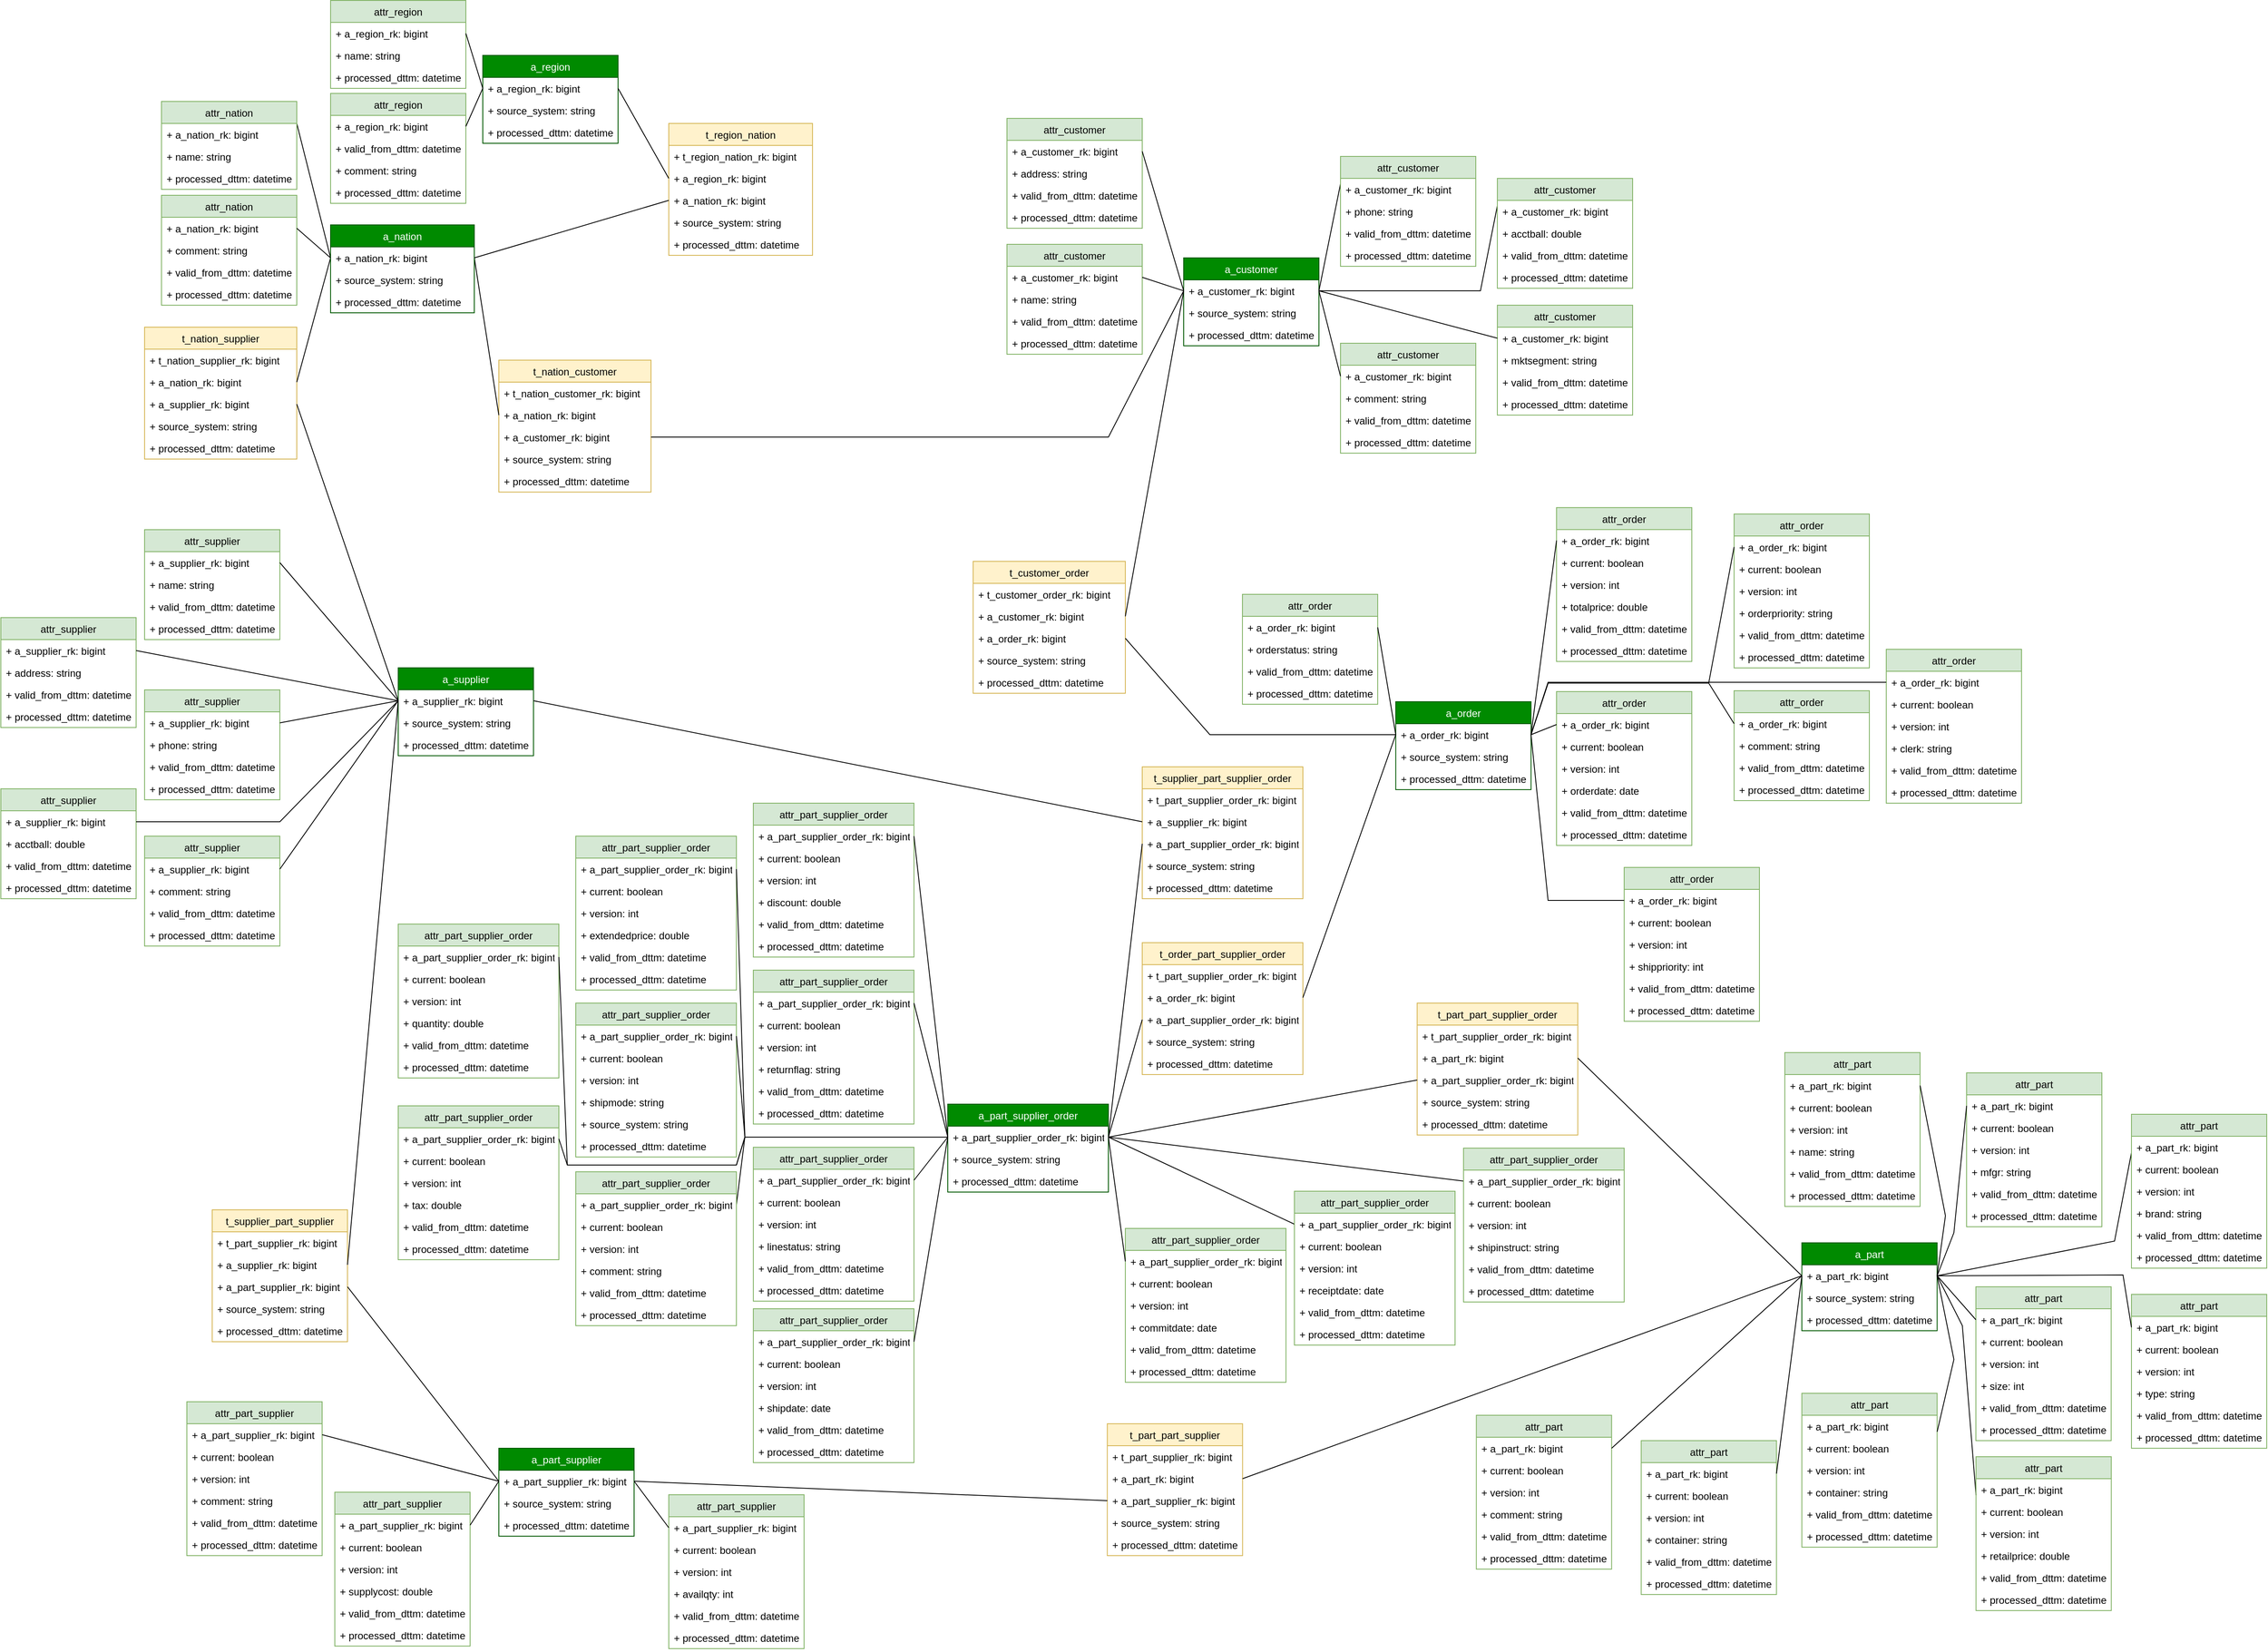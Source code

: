 <mxfile type="github" version="10.6.5"><diagram id="_qY1ei8JdUyf9OE5wxf8" name="Page-1"><mxGraphModel grid="1" shadow="0" math="0" pageHeight="1169" pageWidth="827" pageScale="1" page="1" fold="1" arrows="1" connect="1" tooltips="1" guides="1" gridSize="10" dy="1629" dx="1581"><root><mxCell id="0" /><mxCell id="1" parent="0" /><mxCell id="6A8MU2_mI_xbbFXUrBVi-209" parent="1" target="Bg2wuQNSzelfMLMVKnHP-10" edge="1" source="6A8MU2_mI_xbbFXUrBVi-193" style="edgeStyle=none;rounded=0;orthogonalLoop=1;jettySize=auto;html=1;exitX=1;exitY=0.5;exitDx=0;exitDy=0;entryX=0;entryY=0.5;entryDx=0;entryDy=0;endArrow=none;endFill=0;"><mxGeometry as="geometry" relative="1"><Array as="points"><mxPoint y="957" x="450" /></Array></mxGeometry></mxCell><mxCell id="6A8MU2_mI_xbbFXUrBVi-201" parent="1" target="Bg2wuQNSzelfMLMVKnHP-10" edge="1" source="6A8MU2_mI_xbbFXUrBVi-179" style="edgeStyle=none;rounded=0;orthogonalLoop=1;jettySize=auto;html=1;exitX=0;exitY=0.5;exitDx=0;exitDy=0;endArrow=none;endFill=0;entryX=1;entryY=0.5;entryDx=0;entryDy=0;"><mxGeometry as="geometry" relative="1"><mxPoint as="targetPoint" y="920" x="970" /></mxGeometry></mxCell><mxCell id="6A8MU2_mI_xbbFXUrBVi-202" parent="1" target="Bg2wuQNSzelfMLMVKnHP-10" edge="1" source="6A8MU2_mI_xbbFXUrBVi-172" style="edgeStyle=none;rounded=0;orthogonalLoop=1;jettySize=auto;html=1;exitX=0;exitY=0.5;exitDx=0;exitDy=0;entryX=1;entryY=0.5;entryDx=0;entryDy=0;endArrow=none;endFill=0;"><mxGeometry as="geometry" relative="1" /></mxCell><mxCell id="PeOxEtbepoJ3gcW9vElt-1" value="a_region" parent="1" style="swimlane;fontStyle=0;childLayout=stackLayout;horizontal=1;startSize=26;fillColor=#008a00;horizontalStack=0;resizeParent=1;resizeParentMax=0;resizeLast=0;collapsible=1;marginBottom=0;align=center;verticalAlign=middle;strokeColor=#005700;fontColor=#ffffff;" vertex="1"><mxGeometry as="geometry" y="-322.5" x="140" width="160" height="104" /></mxCell><mxCell id="PeOxEtbepoJ3gcW9vElt-2" value="+ a_region_rk: bigint" parent="PeOxEtbepoJ3gcW9vElt-1" style="text;strokeColor=none;fillColor=none;align=left;verticalAlign=top;spacingLeft=4;spacingRight=4;overflow=hidden;rotatable=0;points=[[0,0.5],[1,0.5]];portConstraint=eastwest;" vertex="1"><mxGeometry as="geometry" y="26" width="160" height="26" /></mxCell><mxCell id="PeOxEtbepoJ3gcW9vElt-4" value="+ source_system: string" parent="PeOxEtbepoJ3gcW9vElt-1" style="text;strokeColor=none;fillColor=none;align=left;verticalAlign=top;spacingLeft=4;spacingRight=4;overflow=hidden;rotatable=0;points=[[0,0.5],[1,0.5]];portConstraint=eastwest;" vertex="1"><mxGeometry as="geometry" y="52" width="160" height="26" /></mxCell><mxCell id="PeOxEtbepoJ3gcW9vElt-6" value="+ processed_dttm: datetime" parent="PeOxEtbepoJ3gcW9vElt-1" style="text;strokeColor=none;fillColor=none;align=left;verticalAlign=top;spacingLeft=4;spacingRight=4;overflow=hidden;rotatable=0;points=[[0,0.5],[1,0.5]];portConstraint=eastwest;" vertex="1"><mxGeometry as="geometry" y="78" width="160" height="26" /></mxCell><mxCell id="CYE8rJO1YiuRL8Yv6CTQ-1" value="attr_region" parent="1" style="swimlane;fontStyle=0;childLayout=stackLayout;horizontal=1;startSize=26;fillColor=#d5e8d4;horizontalStack=0;resizeParent=1;resizeParentMax=0;resizeLast=0;collapsible=1;marginBottom=0;strokeColor=#82b366;" vertex="1"><mxGeometry as="geometry" y="-387.5" x="-40" width="160" height="104" /></mxCell><mxCell id="CYE8rJO1YiuRL8Yv6CTQ-2" value="+ a_region_rk: bigint" parent="CYE8rJO1YiuRL8Yv6CTQ-1" style="text;strokeColor=none;fillColor=none;align=left;verticalAlign=top;spacingLeft=4;spacingRight=4;overflow=hidden;rotatable=0;points=[[0,0.5],[1,0.5]];portConstraint=eastwest;" vertex="1"><mxGeometry as="geometry" y="26" width="160" height="26" /></mxCell><mxCell id="CYE8rJO1YiuRL8Yv6CTQ-3" value="+ name: string" parent="CYE8rJO1YiuRL8Yv6CTQ-1" style="text;strokeColor=none;fillColor=none;align=left;verticalAlign=top;spacingLeft=4;spacingRight=4;overflow=hidden;rotatable=0;points=[[0,0.5],[1,0.5]];portConstraint=eastwest;" vertex="1"><mxGeometry as="geometry" y="52" width="160" height="26" /></mxCell><mxCell id="Bg2wuQNSzelfMLMVKnHP-17" value="+ processed_dttm: datetime" parent="CYE8rJO1YiuRL8Yv6CTQ-1" style="text;strokeColor=none;fillColor=none;align=left;verticalAlign=top;spacingLeft=4;spacingRight=4;overflow=hidden;rotatable=0;points=[[0,0.5],[1,0.5]];portConstraint=eastwest;" vertex="1"><mxGeometry as="geometry" y="78" width="160" height="26" /></mxCell><mxCell id="Bg2wuQNSzelfMLMVKnHP-1" value="a_part_supplier" parent="1" style="swimlane;fontStyle=0;childLayout=stackLayout;horizontal=1;startSize=26;fillColor=#008a00;horizontalStack=0;resizeParent=1;resizeParentMax=0;resizeLast=0;collapsible=1;marginBottom=0;verticalAlign=middle;strokeColor=#005700;fontColor=#ffffff;" vertex="1"><mxGeometry as="geometry" y="1325" x="159" width="160" height="104" /></mxCell><mxCell id="Bg2wuQNSzelfMLMVKnHP-2" value="+ a_part_supplier_rk: bigint" parent="Bg2wuQNSzelfMLMVKnHP-1" style="text;strokeColor=none;fillColor=none;align=left;verticalAlign=top;spacingLeft=4;spacingRight=4;overflow=hidden;rotatable=0;points=[[0,0.5],[1,0.5]];portConstraint=eastwest;" vertex="1"><mxGeometry as="geometry" y="26" width="160" height="26" /></mxCell><mxCell id="Bg2wuQNSzelfMLMVKnHP-7" value="+ source_system: string" parent="Bg2wuQNSzelfMLMVKnHP-1" style="text;strokeColor=none;fillColor=none;align=left;verticalAlign=top;spacingLeft=4;spacingRight=4;overflow=hidden;rotatable=0;points=[[0,0.5],[1,0.5]];portConstraint=eastwest;" vertex="1"><mxGeometry as="geometry" y="52" width="160" height="26" /></mxCell><mxCell id="Bg2wuQNSzelfMLMVKnHP-8" value="+ processed_dttm: datetime" parent="Bg2wuQNSzelfMLMVKnHP-1" style="text;strokeColor=none;fillColor=none;align=left;verticalAlign=top;spacingLeft=4;spacingRight=4;overflow=hidden;rotatable=0;points=[[0,0.5],[1,0.5]];portConstraint=eastwest;" vertex="1"><mxGeometry as="geometry" y="78" width="160" height="26" /></mxCell><mxCell id="Bg2wuQNSzelfMLMVKnHP-9" value="a_part_supplier_order" parent="1" style="swimlane;fontStyle=0;childLayout=stackLayout;horizontal=1;startSize=26;fillColor=#008a00;horizontalStack=0;resizeParent=1;resizeParentMax=0;resizeLast=0;collapsible=1;marginBottom=0;strokeColor=#005700;fontColor=#ffffff;" vertex="1"><mxGeometry as="geometry" y="918" x="690" width="190" height="104" /></mxCell><mxCell id="Bg2wuQNSzelfMLMVKnHP-10" value="+ a_part_supplier_order_rk: bigint" parent="Bg2wuQNSzelfMLMVKnHP-9" style="text;strokeColor=none;fillColor=none;align=left;verticalAlign=top;spacingLeft=4;spacingRight=4;overflow=hidden;rotatable=0;points=[[0,0.5],[1,0.5]];portConstraint=eastwest;" vertex="1"><mxGeometry as="geometry" y="26" width="190" height="26" /></mxCell><mxCell id="Bg2wuQNSzelfMLMVKnHP-14" value="+ source_system: string" parent="Bg2wuQNSzelfMLMVKnHP-9" style="text;strokeColor=none;fillColor=none;align=left;verticalAlign=top;spacingLeft=4;spacingRight=4;overflow=hidden;rotatable=0;points=[[0,0.5],[1,0.5]];portConstraint=eastwest;" vertex="1"><mxGeometry as="geometry" y="52" width="190" height="26" /></mxCell><mxCell id="Bg2wuQNSzelfMLMVKnHP-15" value="+ processed_dttm: datetime" parent="Bg2wuQNSzelfMLMVKnHP-9" style="text;strokeColor=none;fillColor=none;align=left;verticalAlign=top;spacingLeft=4;spacingRight=4;overflow=hidden;rotatable=0;points=[[0,0.5],[1,0.5]];portConstraint=eastwest;" vertex="1"><mxGeometry as="geometry" y="78" width="190" height="26" /></mxCell><mxCell id="Bg2wuQNSzelfMLMVKnHP-19" value="t_region_nation" parent="1" style="swimlane;fontStyle=0;childLayout=stackLayout;horizontal=1;startSize=26;fillColor=#fff2cc;horizontalStack=0;resizeParent=1;resizeParentMax=0;resizeLast=0;collapsible=1;marginBottom=0;verticalAlign=middle;strokeColor=#d6b656;" vertex="1"><mxGeometry as="geometry" y="-242" x="360" width="170" height="156" /></mxCell><mxCell id="Bg2wuQNSzelfMLMVKnHP-20" value="+ t_region_nation_rk: bigint" parent="Bg2wuQNSzelfMLMVKnHP-19" style="text;strokeColor=none;fillColor=none;align=left;verticalAlign=top;spacingLeft=4;spacingRight=4;overflow=hidden;rotatable=0;points=[[0,0.5],[1,0.5]];portConstraint=eastwest;" vertex="1"><mxGeometry as="geometry" y="26" width="170" height="26" /></mxCell><mxCell id="Bg2wuQNSzelfMLMVKnHP-21" value="+ a_region_rk: bigint" parent="Bg2wuQNSzelfMLMVKnHP-19" style="text;strokeColor=none;fillColor=none;align=left;verticalAlign=top;spacingLeft=4;spacingRight=4;overflow=hidden;rotatable=0;points=[[0,0.5],[1,0.5]];portConstraint=eastwest;" vertex="1"><mxGeometry as="geometry" y="52" width="170" height="26" /></mxCell><mxCell id="Bg2wuQNSzelfMLMVKnHP-22" value="+ a_nation_rk: bigint" parent="Bg2wuQNSzelfMLMVKnHP-19" style="text;strokeColor=none;fillColor=none;align=left;verticalAlign=top;spacingLeft=4;spacingRight=4;overflow=hidden;rotatable=0;points=[[0,0.5],[1,0.5]];portConstraint=eastwest;" vertex="1"><mxGeometry as="geometry" y="78" width="170" height="26" /></mxCell><mxCell id="Bg2wuQNSzelfMLMVKnHP-23" value="+ source_system: string" parent="Bg2wuQNSzelfMLMVKnHP-19" style="text;strokeColor=none;fillColor=none;align=left;verticalAlign=top;spacingLeft=4;spacingRight=4;overflow=hidden;rotatable=0;points=[[0,0.5],[1,0.5]];portConstraint=eastwest;" vertex="1"><mxGeometry as="geometry" y="104" width="170" height="26" /></mxCell><mxCell id="Bg2wuQNSzelfMLMVKnHP-24" value="+ processed_dttm: datetime" parent="Bg2wuQNSzelfMLMVKnHP-19" style="text;strokeColor=none;fillColor=none;align=left;verticalAlign=top;spacingLeft=4;spacingRight=4;overflow=hidden;rotatable=0;points=[[0,0.5],[1,0.5]];portConstraint=eastwest;" vertex="1"><mxGeometry as="geometry" y="130" width="170" height="26" /></mxCell><mxCell id="Bg2wuQNSzelfMLMVKnHP-30" value="a_supplier" parent="1" style="swimlane;fontStyle=0;childLayout=stackLayout;horizontal=1;startSize=26;fillColor=#008a00;horizontalStack=0;resizeParent=1;resizeParentMax=0;resizeLast=0;collapsible=1;marginBottom=0;align=center;verticalAlign=middle;strokeColor=#005700;fontColor=#ffffff;" vertex="1"><mxGeometry as="geometry" y="401.824" x="40" width="160" height="104" /></mxCell><mxCell id="Bg2wuQNSzelfMLMVKnHP-32" value="+ a_supplier_rk: bigint" parent="Bg2wuQNSzelfMLMVKnHP-30" style="text;strokeColor=none;fillColor=none;align=left;verticalAlign=top;spacingLeft=4;spacingRight=4;overflow=hidden;rotatable=0;points=[[0,0.5],[1,0.5]];portConstraint=eastwest;" vertex="1"><mxGeometry as="geometry" y="26" width="160" height="26" /></mxCell><mxCell id="Bg2wuQNSzelfMLMVKnHP-33" value="+ source_system: string" parent="Bg2wuQNSzelfMLMVKnHP-30" style="text;strokeColor=none;fillColor=none;align=left;verticalAlign=top;spacingLeft=4;spacingRight=4;overflow=hidden;rotatable=0;points=[[0,0.5],[1,0.5]];portConstraint=eastwest;" vertex="1"><mxGeometry as="geometry" y="52" width="160" height="26" /></mxCell><mxCell id="Bg2wuQNSzelfMLMVKnHP-34" value="+ processed_dttm: datetime" parent="Bg2wuQNSzelfMLMVKnHP-30" style="text;strokeColor=none;fillColor=none;align=left;verticalAlign=top;spacingLeft=4;spacingRight=4;overflow=hidden;rotatable=0;points=[[0,0.5],[1,0.5]];portConstraint=eastwest;" vertex="1"><mxGeometry as="geometry" y="78" width="160" height="26" /></mxCell><mxCell id="Bg2wuQNSzelfMLMVKnHP-35" value="a_customer" parent="1" style="swimlane;fontStyle=0;childLayout=stackLayout;horizontal=1;startSize=26;fillColor=#008a00;horizontalStack=0;resizeParent=1;resizeParentMax=0;resizeLast=0;collapsible=1;marginBottom=0;align=center;verticalAlign=middle;strokeColor=#005700;fontColor=#ffffff;" vertex="1"><mxGeometry as="geometry" y="-83" x="969" width="160" height="104" /></mxCell><mxCell id="Bg2wuQNSzelfMLMVKnHP-36" value="+ a_customer_rk: bigint" parent="Bg2wuQNSzelfMLMVKnHP-35" style="text;strokeColor=none;fillColor=none;align=left;verticalAlign=top;spacingLeft=4;spacingRight=4;overflow=hidden;rotatable=0;points=[[0,0.5],[1,0.5]];portConstraint=eastwest;" vertex="1"><mxGeometry as="geometry" y="26" width="160" height="26" /></mxCell><mxCell id="Bg2wuQNSzelfMLMVKnHP-38" value="+ source_system: string" parent="Bg2wuQNSzelfMLMVKnHP-35" style="text;strokeColor=none;fillColor=none;align=left;verticalAlign=top;spacingLeft=4;spacingRight=4;overflow=hidden;rotatable=0;points=[[0,0.5],[1,0.5]];portConstraint=eastwest;" vertex="1"><mxGeometry as="geometry" y="52" width="160" height="26" /></mxCell><mxCell id="Bg2wuQNSzelfMLMVKnHP-39" value="+ processed_dttm: datetime" parent="Bg2wuQNSzelfMLMVKnHP-35" style="text;strokeColor=none;fillColor=none;align=left;verticalAlign=top;spacingLeft=4;spacingRight=4;overflow=hidden;rotatable=0;points=[[0,0.5],[1,0.5]];portConstraint=eastwest;" vertex="1"><mxGeometry as="geometry" y="78" width="160" height="26" /></mxCell><mxCell id="Bg2wuQNSzelfMLMVKnHP-40" value="a_order" parent="1" style="swimlane;fontStyle=0;childLayout=stackLayout;horizontal=1;startSize=26;fillColor=#008a00;horizontalStack=0;resizeParent=1;resizeParentMax=0;resizeLast=0;collapsible=1;marginBottom=0;align=center;verticalAlign=middle;strokeColor=#005700;fontColor=#ffffff;" vertex="1"><mxGeometry as="geometry" y="442" x="1219.833" width="160" height="104" /></mxCell><mxCell id="Bg2wuQNSzelfMLMVKnHP-41" value="+ a_order_rk: bigint" parent="Bg2wuQNSzelfMLMVKnHP-40" style="text;strokeColor=none;fillColor=none;align=left;verticalAlign=top;spacingLeft=4;spacingRight=4;overflow=hidden;rotatable=0;points=[[0,0.5],[1,0.5]];portConstraint=eastwest;" vertex="1"><mxGeometry as="geometry" y="26" width="160" height="26" /></mxCell><mxCell id="Bg2wuQNSzelfMLMVKnHP-43" value="+ source_system: string" parent="Bg2wuQNSzelfMLMVKnHP-40" style="text;strokeColor=none;fillColor=none;align=left;verticalAlign=top;spacingLeft=4;spacingRight=4;overflow=hidden;rotatable=0;points=[[0,0.5],[1,0.5]];portConstraint=eastwest;" vertex="1"><mxGeometry as="geometry" y="52" width="160" height="26" /></mxCell><mxCell id="Bg2wuQNSzelfMLMVKnHP-44" value="+ processed_dttm: datetime" parent="Bg2wuQNSzelfMLMVKnHP-40" style="text;strokeColor=none;fillColor=none;align=left;verticalAlign=top;spacingLeft=4;spacingRight=4;overflow=hidden;rotatable=0;points=[[0,0.5],[1,0.5]];portConstraint=eastwest;" vertex="1"><mxGeometry as="geometry" y="78" width="160" height="26" /></mxCell><mxCell id="Bg2wuQNSzelfMLMVKnHP-45" value="a_part" parent="1" style="swimlane;fontStyle=0;childLayout=stackLayout;horizontal=1;startSize=26;fillColor=#008a00;horizontalStack=0;resizeParent=1;resizeParentMax=0;resizeLast=0;collapsible=1;marginBottom=0;align=center;verticalAlign=middle;strokeColor=#005700;fontColor=#ffffff;" vertex="1"><mxGeometry as="geometry" y="1082" x="1700.167" width="160" height="104" /></mxCell><mxCell id="Bg2wuQNSzelfMLMVKnHP-46" value="+ a_part_rk: bigint" parent="Bg2wuQNSzelfMLMVKnHP-45" style="text;strokeColor=none;fillColor=none;align=left;verticalAlign=top;spacingLeft=4;spacingRight=4;overflow=hidden;rotatable=0;points=[[0,0.5],[1,0.5]];portConstraint=eastwest;" vertex="1"><mxGeometry as="geometry" y="26" width="160" height="26" /></mxCell><mxCell id="Bg2wuQNSzelfMLMVKnHP-48" value="+ source_system: string" parent="Bg2wuQNSzelfMLMVKnHP-45" style="text;strokeColor=none;fillColor=none;align=left;verticalAlign=top;spacingLeft=4;spacingRight=4;overflow=hidden;rotatable=0;points=[[0,0.5],[1,0.5]];portConstraint=eastwest;" vertex="1"><mxGeometry as="geometry" y="52" width="160" height="26" /></mxCell><mxCell id="Bg2wuQNSzelfMLMVKnHP-49" value="+ processed_dttm: datetime" parent="Bg2wuQNSzelfMLMVKnHP-45" style="text;strokeColor=none;fillColor=none;align=left;verticalAlign=top;spacingLeft=4;spacingRight=4;overflow=hidden;rotatable=0;points=[[0,0.5],[1,0.5]];portConstraint=eastwest;" vertex="1"><mxGeometry as="geometry" y="78" width="160" height="26" /></mxCell><mxCell id="Bg2wuQNSzelfMLMVKnHP-50" parent="1" target="Bg2wuQNSzelfMLMVKnHP-21" edge="1" source="PeOxEtbepoJ3gcW9vElt-2" style="rounded=0;orthogonalLoop=1;jettySize=auto;html=1;exitX=1;exitY=0.5;exitDx=0;exitDy=0;entryX=0;entryY=0.5;entryDx=0;entryDy=0;endArrow=none;endFill=0;"><mxGeometry as="geometry" relative="1" /></mxCell><mxCell id="Bg2wuQNSzelfMLMVKnHP-54" value="t_nation_customer" parent="1" style="swimlane;fontStyle=0;childLayout=stackLayout;horizontal=1;startSize=26;fillColor=#fff2cc;horizontalStack=0;resizeParent=1;resizeParentMax=0;resizeLast=0;collapsible=1;marginBottom=0;verticalAlign=middle;strokeColor=#d6b656;" vertex="1"><mxGeometry as="geometry" y="38" x="159" width="180" height="156" /></mxCell><mxCell id="Bg2wuQNSzelfMLMVKnHP-55" value="+ t_nation_customer_rk: bigint" parent="Bg2wuQNSzelfMLMVKnHP-54" style="text;strokeColor=none;fillColor=none;align=left;verticalAlign=top;spacingLeft=4;spacingRight=4;overflow=hidden;rotatable=0;points=[[0,0.5],[1,0.5]];portConstraint=eastwest;" vertex="1"><mxGeometry as="geometry" y="26" width="180" height="26" /></mxCell><mxCell id="Bg2wuQNSzelfMLMVKnHP-56" value="+ a_nation_rk: bigint" parent="Bg2wuQNSzelfMLMVKnHP-54" style="text;strokeColor=none;fillColor=none;align=left;verticalAlign=top;spacingLeft=4;spacingRight=4;overflow=hidden;rotatable=0;points=[[0,0.5],[1,0.5]];portConstraint=eastwest;" vertex="1"><mxGeometry as="geometry" y="52" width="180" height="26" /></mxCell><mxCell id="Bg2wuQNSzelfMLMVKnHP-57" value="+ a_customer_rk: bigint" parent="Bg2wuQNSzelfMLMVKnHP-54" style="text;strokeColor=none;fillColor=none;align=left;verticalAlign=top;spacingLeft=4;spacingRight=4;overflow=hidden;rotatable=0;points=[[0,0.5],[1,0.5]];portConstraint=eastwest;" vertex="1"><mxGeometry as="geometry" y="78" width="180" height="26" /></mxCell><mxCell id="Bg2wuQNSzelfMLMVKnHP-58" value="+ source_system: string" parent="Bg2wuQNSzelfMLMVKnHP-54" style="text;strokeColor=none;fillColor=none;align=left;verticalAlign=top;spacingLeft=4;spacingRight=4;overflow=hidden;rotatable=0;points=[[0,0.5],[1,0.5]];portConstraint=eastwest;" vertex="1"><mxGeometry as="geometry" y="104" width="180" height="26" /></mxCell><mxCell id="Bg2wuQNSzelfMLMVKnHP-59" value="+ processed_dttm: datetime" parent="Bg2wuQNSzelfMLMVKnHP-54" style="text;strokeColor=none;fillColor=none;align=left;verticalAlign=top;spacingLeft=4;spacingRight=4;overflow=hidden;rotatable=0;points=[[0,0.5],[1,0.5]];portConstraint=eastwest;" vertex="1"><mxGeometry as="geometry" y="130" width="180" height="26" /></mxCell><mxCell id="Bg2wuQNSzelfMLMVKnHP-60" value="t_nation_supplier" parent="1" style="swimlane;fontStyle=0;childLayout=stackLayout;horizontal=1;startSize=26;fillColor=#fff2cc;horizontalStack=0;resizeParent=1;resizeParentMax=0;resizeLast=0;collapsible=1;marginBottom=0;verticalAlign=middle;strokeColor=#d6b656;" vertex="1"><mxGeometry as="geometry" y="-1" x="-260" width="180" height="156" /></mxCell><mxCell id="Bg2wuQNSzelfMLMVKnHP-61" value="+ t_nation_supplier_rk: bigint" parent="Bg2wuQNSzelfMLMVKnHP-60" style="text;strokeColor=none;fillColor=none;align=left;verticalAlign=top;spacingLeft=4;spacingRight=4;overflow=hidden;rotatable=0;points=[[0,0.5],[1,0.5]];portConstraint=eastwest;" vertex="1"><mxGeometry as="geometry" y="26" width="180" height="26" /></mxCell><mxCell id="Bg2wuQNSzelfMLMVKnHP-62" value="+ a_nation_rk: bigint" parent="Bg2wuQNSzelfMLMVKnHP-60" style="text;strokeColor=none;fillColor=none;align=left;verticalAlign=top;spacingLeft=4;spacingRight=4;overflow=hidden;rotatable=0;points=[[0,0.5],[1,0.5]];portConstraint=eastwest;" vertex="1"><mxGeometry as="geometry" y="52" width="180" height="26" /></mxCell><mxCell id="Bg2wuQNSzelfMLMVKnHP-63" value="+ a_supplier_rk: bigint" parent="Bg2wuQNSzelfMLMVKnHP-60" style="text;strokeColor=none;fillColor=none;align=left;verticalAlign=top;spacingLeft=4;spacingRight=4;overflow=hidden;rotatable=0;points=[[0,0.5],[1,0.5]];portConstraint=eastwest;" vertex="1"><mxGeometry as="geometry" y="78" width="180" height="26" /></mxCell><mxCell id="Bg2wuQNSzelfMLMVKnHP-64" value="+ source_system: string" parent="Bg2wuQNSzelfMLMVKnHP-60" style="text;strokeColor=none;fillColor=none;align=left;verticalAlign=top;spacingLeft=4;spacingRight=4;overflow=hidden;rotatable=0;points=[[0,0.5],[1,0.5]];portConstraint=eastwest;" vertex="1"><mxGeometry as="geometry" y="104" width="180" height="26" /></mxCell><mxCell id="Bg2wuQNSzelfMLMVKnHP-65" value="+ processed_dttm: datetime" parent="Bg2wuQNSzelfMLMVKnHP-60" style="text;strokeColor=none;fillColor=none;align=left;verticalAlign=top;spacingLeft=4;spacingRight=4;overflow=hidden;rotatable=0;points=[[0,0.5],[1,0.5]];portConstraint=eastwest;" vertex="1"><mxGeometry as="geometry" y="130" width="180" height="26" /></mxCell><mxCell id="Bg2wuQNSzelfMLMVKnHP-66" value="t_customer_order" parent="1" style="swimlane;fontStyle=0;childLayout=stackLayout;horizontal=1;startSize=26;fillColor=#fff2cc;horizontalStack=0;resizeParent=1;resizeParentMax=0;resizeLast=0;collapsible=1;marginBottom=0;verticalAlign=middle;strokeColor=#d6b656;" vertex="1"><mxGeometry as="geometry" y="276" x="720" width="180" height="156" /></mxCell><mxCell id="Bg2wuQNSzelfMLMVKnHP-67" value="+ t_customer_order_rk: bigint" parent="Bg2wuQNSzelfMLMVKnHP-66" style="text;strokeColor=none;fillColor=none;align=left;verticalAlign=top;spacingLeft=4;spacingRight=4;overflow=hidden;rotatable=0;points=[[0,0.5],[1,0.5]];portConstraint=eastwest;" vertex="1"><mxGeometry as="geometry" y="26" width="180" height="26" /></mxCell><mxCell id="Bg2wuQNSzelfMLMVKnHP-68" value="+ a_customer_rk: bigint" parent="Bg2wuQNSzelfMLMVKnHP-66" style="text;strokeColor=none;fillColor=none;align=left;verticalAlign=top;spacingLeft=4;spacingRight=4;overflow=hidden;rotatable=0;points=[[0,0.5],[1,0.5]];portConstraint=eastwest;" vertex="1"><mxGeometry as="geometry" y="52" width="180" height="26" /></mxCell><mxCell id="Bg2wuQNSzelfMLMVKnHP-69" value="+ a_order_rk: bigint" parent="Bg2wuQNSzelfMLMVKnHP-66" style="text;strokeColor=none;fillColor=none;align=left;verticalAlign=top;spacingLeft=4;spacingRight=4;overflow=hidden;rotatable=0;points=[[0,0.5],[1,0.5]];portConstraint=eastwest;" vertex="1"><mxGeometry as="geometry" y="78" width="180" height="26" /></mxCell><mxCell id="Bg2wuQNSzelfMLMVKnHP-70" value="+ source_system: string" parent="Bg2wuQNSzelfMLMVKnHP-66" style="text;strokeColor=none;fillColor=none;align=left;verticalAlign=top;spacingLeft=4;spacingRight=4;overflow=hidden;rotatable=0;points=[[0,0.5],[1,0.5]];portConstraint=eastwest;" vertex="1"><mxGeometry as="geometry" y="104" width="180" height="26" /></mxCell><mxCell id="Bg2wuQNSzelfMLMVKnHP-71" value="+ processed_dttm: datetime" parent="Bg2wuQNSzelfMLMVKnHP-66" style="text;strokeColor=none;fillColor=none;align=left;verticalAlign=top;spacingLeft=4;spacingRight=4;overflow=hidden;rotatable=0;points=[[0,0.5],[1,0.5]];portConstraint=eastwest;" vertex="1"><mxGeometry as="geometry" y="130" width="180" height="26" /></mxCell><mxCell id="6A8MU2_mI_xbbFXUrBVi-261" parent="1" target="Bg2wuQNSzelfMLMVKnHP-26" edge="1" source="sRHUYHX4UhizNdDLs73z-13" style="edgeStyle=none;rounded=0;orthogonalLoop=1;jettySize=auto;html=1;exitX=1;exitY=0.25;exitDx=0;exitDy=0;entryX=0;entryY=0.5;entryDx=0;entryDy=0;endArrow=none;endFill=0;"><mxGeometry as="geometry" relative="1" /></mxCell><mxCell id="sRHUYHX4UhizNdDLs73z-13" value="attr_nation" parent="1" style="swimlane;fontStyle=0;childLayout=stackLayout;horizontal=1;startSize=26;fillColor=#d5e8d4;horizontalStack=0;resizeParent=1;resizeParentMax=0;resizeLast=0;collapsible=1;marginBottom=0;strokeColor=#82b366;" vertex="1"><mxGeometry as="geometry" y="-268" x="-240" width="160" height="104" /></mxCell><mxCell id="sRHUYHX4UhizNdDLs73z-14" value="+ a_nation_rk: bigint" parent="sRHUYHX4UhizNdDLs73z-13" style="text;strokeColor=none;fillColor=none;align=left;verticalAlign=top;spacingLeft=4;spacingRight=4;overflow=hidden;rotatable=0;points=[[0,0.5],[1,0.5]];portConstraint=eastwest;" vertex="1"><mxGeometry as="geometry" y="26" width="160" height="26" /></mxCell><mxCell id="sRHUYHX4UhizNdDLs73z-15" value="+ name: string" parent="sRHUYHX4UhizNdDLs73z-13" style="text;strokeColor=none;fillColor=none;align=left;verticalAlign=top;spacingLeft=4;spacingRight=4;overflow=hidden;rotatable=0;points=[[0,0.5],[1,0.5]];portConstraint=eastwest;" vertex="1"><mxGeometry as="geometry" y="52" width="160" height="26" /></mxCell><mxCell id="sRHUYHX4UhizNdDLs73z-18" value="+ processed_dttm: datetime" parent="sRHUYHX4UhizNdDLs73z-13" style="text;strokeColor=none;fillColor=none;align=left;verticalAlign=top;spacingLeft=4;spacingRight=4;overflow=hidden;rotatable=0;points=[[0,0.5],[1,0.5]];portConstraint=eastwest;" vertex="1"><mxGeometry as="geometry" y="78" width="160" height="26" /></mxCell><mxCell id="E3H4MSvT6qm0kjLIP6FW-2" value="attr_part" parent="1" style="swimlane;fontStyle=0;childLayout=stackLayout;horizontal=1;startSize=26;fillColor=#d5e8d4;horizontalStack=0;resizeParent=1;resizeParentMax=0;resizeLast=0;collapsible=1;marginBottom=0;strokeColor=#82b366;" vertex="1"><mxGeometry as="geometry" y="1260" x="1700.167" width="160" height="182" /></mxCell><mxCell id="E3H4MSvT6qm0kjLIP6FW-3" value="+ a_part_rk: bigint" parent="E3H4MSvT6qm0kjLIP6FW-2" style="text;strokeColor=none;fillColor=none;align=left;verticalAlign=top;spacingLeft=4;spacingRight=4;overflow=hidden;rotatable=0;points=[[0,0.5],[1,0.5]];portConstraint=eastwest;" vertex="1"><mxGeometry as="geometry" y="26" width="160" height="26" /></mxCell><mxCell id="u9OIYbwTVi4AT_YsvIHC-17" value="+ current: boolean" parent="E3H4MSvT6qm0kjLIP6FW-2" style="text;strokeColor=none;fillColor=none;align=left;verticalAlign=top;spacingLeft=4;spacingRight=4;overflow=hidden;rotatable=0;points=[[0,0.5],[1,0.5]];portConstraint=eastwest;" vertex="1"><mxGeometry as="geometry" y="52" width="160" height="26" /></mxCell><mxCell id="u9OIYbwTVi4AT_YsvIHC-18" value="+ version: int" parent="E3H4MSvT6qm0kjLIP6FW-2" style="text;strokeColor=none;fillColor=none;align=left;verticalAlign=top;spacingLeft=4;spacingRight=4;overflow=hidden;rotatable=0;points=[[0,0.5],[1,0.5]];portConstraint=eastwest;" vertex="1"><mxGeometry as="geometry" y="78" width="160" height="26" /></mxCell><mxCell id="E3H4MSvT6qm0kjLIP6FW-14" value="+ container: string" parent="E3H4MSvT6qm0kjLIP6FW-2" style="text;strokeColor=none;fillColor=none;align=left;verticalAlign=top;spacingLeft=4;spacingRight=4;overflow=hidden;rotatable=0;points=[[0,0.5],[1,0.5]];portConstraint=eastwest;" vertex="1"><mxGeometry as="geometry" y="104" width="160" height="26" /></mxCell><mxCell id="6A8MU2_mI_xbbFXUrBVi-375" value="+ valid_from_dttm: datetime" parent="E3H4MSvT6qm0kjLIP6FW-2" style="text;strokeColor=none;fillColor=none;align=left;verticalAlign=top;spacingLeft=4;spacingRight=4;overflow=hidden;rotatable=0;points=[[0,0.5],[1,0.5]];portConstraint=eastwest;" vertex="1"><mxGeometry as="geometry" y="130" width="160" height="26" /></mxCell><mxCell id="E3H4MSvT6qm0kjLIP6FW-11" value="+ processed_dttm: datetime" parent="E3H4MSvT6qm0kjLIP6FW-2" style="text;strokeColor=none;fillColor=none;align=left;verticalAlign=top;spacingLeft=4;spacingRight=4;overflow=hidden;rotatable=0;points=[[0,0.5],[1,0.5]];portConstraint=eastwest;" vertex="1"><mxGeometry as="geometry" y="156" width="160" height="26" /></mxCell><mxCell id="E3H4MSvT6qm0kjLIP6FW-15" value="attr_supplier" parent="1" style="swimlane;fontStyle=0;childLayout=stackLayout;horizontal=1;startSize=26;fillColor=#d5e8d4;horizontalStack=0;resizeParent=1;resizeParentMax=0;resizeLast=0;collapsible=1;marginBottom=0;strokeColor=#82b366;" vertex="1"><mxGeometry as="geometry" y="238.5" x="-260" width="160" height="130" /></mxCell><mxCell id="E3H4MSvT6qm0kjLIP6FW-16" value="+ a_supplier_rk: bigint" parent="E3H4MSvT6qm0kjLIP6FW-15" style="text;strokeColor=none;fillColor=none;align=left;verticalAlign=top;spacingLeft=4;spacingRight=4;overflow=hidden;rotatable=0;points=[[0,0.5],[1,0.5]];portConstraint=eastwest;" vertex="1"><mxGeometry as="geometry" y="26" width="160" height="26" /></mxCell><mxCell id="E3H4MSvT6qm0kjLIP6FW-17" value="+ name: string" parent="E3H4MSvT6qm0kjLIP6FW-15" style="text;strokeColor=none;fillColor=none;align=left;verticalAlign=top;spacingLeft=4;spacingRight=4;overflow=hidden;rotatable=0;points=[[0,0.5],[1,0.5]];portConstraint=eastwest;" vertex="1"><mxGeometry as="geometry" y="52" width="160" height="26" /></mxCell><mxCell id="6A8MU2_mI_xbbFXUrBVi-263" value="+ valid_from_dttm: datetime" parent="E3H4MSvT6qm0kjLIP6FW-15" style="text;strokeColor=none;fillColor=none;align=left;verticalAlign=top;spacingLeft=4;spacingRight=4;overflow=hidden;rotatable=0;points=[[0,0.5],[1,0.5]];portConstraint=eastwest;" vertex="1"><mxGeometry as="geometry" y="78" width="160" height="26" /></mxCell><mxCell id="E3H4MSvT6qm0kjLIP6FW-24" value="+ processed_dttm: datetime" parent="E3H4MSvT6qm0kjLIP6FW-15" style="text;strokeColor=none;fillColor=none;align=left;verticalAlign=top;spacingLeft=4;spacingRight=4;overflow=hidden;rotatable=0;points=[[0,0.5],[1,0.5]];portConstraint=eastwest;" vertex="1"><mxGeometry as="geometry" y="104" width="160" height="26" /></mxCell><mxCell id="E3H4MSvT6qm0kjLIP6FW-25" value="attr_order" parent="1" style="swimlane;fontStyle=0;childLayout=stackLayout;horizontal=1;startSize=26;fillColor=#d5e8d4;horizontalStack=0;resizeParent=1;resizeParentMax=0;resizeLast=0;collapsible=1;marginBottom=0;strokeColor=#82b366;" vertex="1"><mxGeometry as="geometry" y="212.333" x="1410" width="160" height="182" /></mxCell><mxCell id="E3H4MSvT6qm0kjLIP6FW-26" value="+ a_order_rk: bigint" parent="E3H4MSvT6qm0kjLIP6FW-25" style="text;strokeColor=none;fillColor=none;align=left;verticalAlign=top;spacingLeft=4;spacingRight=4;overflow=hidden;rotatable=0;points=[[0,0.5],[1,0.5]];portConstraint=eastwest;" vertex="1"><mxGeometry as="geometry" y="26" width="160" height="26" /></mxCell><mxCell id="u9OIYbwTVi4AT_YsvIHC-21" value="+ current: boolean" parent="E3H4MSvT6qm0kjLIP6FW-25" style="text;strokeColor=none;fillColor=none;align=left;verticalAlign=top;spacingLeft=4;spacingRight=4;overflow=hidden;rotatable=0;points=[[0,0.5],[1,0.5]];portConstraint=eastwest;" vertex="1"><mxGeometry as="geometry" y="52" width="160" height="26" /></mxCell><mxCell id="u9OIYbwTVi4AT_YsvIHC-22" value="+ version: int" parent="E3H4MSvT6qm0kjLIP6FW-25" style="text;strokeColor=none;fillColor=none;align=left;verticalAlign=top;spacingLeft=4;spacingRight=4;overflow=hidden;rotatable=0;points=[[0,0.5],[1,0.5]];portConstraint=eastwest;" vertex="1"><mxGeometry as="geometry" y="78" width="160" height="26" /></mxCell><mxCell id="E3H4MSvT6qm0kjLIP6FW-28" value="+ totalprice: double" parent="E3H4MSvT6qm0kjLIP6FW-25" style="text;strokeColor=none;fillColor=none;align=left;verticalAlign=top;spacingLeft=4;spacingRight=4;overflow=hidden;rotatable=0;points=[[0,0.5],[1,0.5]];portConstraint=eastwest;" vertex="1"><mxGeometry as="geometry" y="104" width="160" height="26" /></mxCell><mxCell id="6A8MU2_mI_xbbFXUrBVi-376" value="+ valid_from_dttm: datetime" parent="E3H4MSvT6qm0kjLIP6FW-25" style="text;strokeColor=none;fillColor=none;align=left;verticalAlign=top;spacingLeft=4;spacingRight=4;overflow=hidden;rotatable=0;points=[[0,0.5],[1,0.5]];portConstraint=eastwest;" vertex="1"><mxGeometry as="geometry" y="130" width="160" height="26" /></mxCell><mxCell id="E3H4MSvT6qm0kjLIP6FW-36" value="+ processed_dttm: datetime" parent="E3H4MSvT6qm0kjLIP6FW-25" style="text;strokeColor=none;fillColor=none;align=left;verticalAlign=top;spacingLeft=4;spacingRight=4;overflow=hidden;rotatable=0;points=[[0,0.5],[1,0.5]];portConstraint=eastwest;" vertex="1"><mxGeometry as="geometry" y="156" width="160" height="26" /></mxCell><mxCell id="E3H4MSvT6qm0kjLIP6FW-40" value="attr_part_supplier" parent="1" style="swimlane;fontStyle=0;childLayout=stackLayout;horizontal=1;startSize=26;fillColor=#d5e8d4;horizontalStack=0;resizeParent=1;resizeParentMax=0;resizeLast=0;collapsible=1;marginBottom=0;strokeColor=#82b366;" vertex="1"><mxGeometry as="geometry" y="1380" x="360" width="160" height="182" /></mxCell><mxCell id="E3H4MSvT6qm0kjLIP6FW-41" value="+ a_part_supplier_rk: bigint" parent="E3H4MSvT6qm0kjLIP6FW-40" style="text;strokeColor=none;fillColor=none;align=left;verticalAlign=top;spacingLeft=4;spacingRight=4;overflow=hidden;rotatable=0;points=[[0,0.5],[1,0.5]];portConstraint=eastwest;" vertex="1"><mxGeometry as="geometry" y="26" width="160" height="26" /></mxCell><mxCell id="u9OIYbwTVi4AT_YsvIHC-25" value="+ current: boolean" parent="E3H4MSvT6qm0kjLIP6FW-40" style="text;strokeColor=none;fillColor=none;align=left;verticalAlign=top;spacingLeft=4;spacingRight=4;overflow=hidden;rotatable=0;points=[[0,0.5],[1,0.5]];portConstraint=eastwest;" vertex="1"><mxGeometry as="geometry" y="52" width="160" height="26" /></mxCell><mxCell id="u9OIYbwTVi4AT_YsvIHC-26" value="+ version: int" parent="E3H4MSvT6qm0kjLIP6FW-40" style="text;strokeColor=none;fillColor=none;align=left;verticalAlign=top;spacingLeft=4;spacingRight=4;overflow=hidden;rotatable=0;points=[[0,0.5],[1,0.5]];portConstraint=eastwest;" vertex="1"><mxGeometry as="geometry" y="78" width="160" height="26" /></mxCell><mxCell id="E3H4MSvT6qm0kjLIP6FW-42" value="+ availqty: int" parent="E3H4MSvT6qm0kjLIP6FW-40" style="text;strokeColor=none;fillColor=none;align=left;verticalAlign=top;spacingLeft=4;spacingRight=4;overflow=hidden;rotatable=0;points=[[0,0.5],[1,0.5]];portConstraint=eastwest;" vertex="1"><mxGeometry as="geometry" y="104" width="160" height="26" /></mxCell><mxCell id="6A8MU2_mI_xbbFXUrBVi-374" value="+ valid_from_dttm: datetime" parent="E3H4MSvT6qm0kjLIP6FW-40" style="text;strokeColor=none;fillColor=none;align=left;verticalAlign=top;spacingLeft=4;spacingRight=4;overflow=hidden;rotatable=0;points=[[0,0.5],[1,0.5]];portConstraint=eastwest;" vertex="1"><mxGeometry as="geometry" y="130" width="160" height="26" /></mxCell><mxCell id="E3H4MSvT6qm0kjLIP6FW-45" value="+ processed_dttm: datetime" parent="E3H4MSvT6qm0kjLIP6FW-40" style="text;strokeColor=none;fillColor=none;align=left;verticalAlign=top;spacingLeft=4;spacingRight=4;overflow=hidden;rotatable=0;points=[[0,0.5],[1,0.5]];portConstraint=eastwest;" vertex="1"><mxGeometry as="geometry" y="156" width="160" height="26" /></mxCell><mxCell id="E3H4MSvT6qm0kjLIP6FW-46" value="attr_part_supplier_order" parent="1" style="swimlane;fontStyle=0;childLayout=stackLayout;horizontal=1;startSize=26;fillColor=#d5e8d4;horizontalStack=0;resizeParent=1;resizeParentMax=0;resizeLast=0;collapsible=1;marginBottom=0;strokeColor=#82b366;" vertex="1"><mxGeometry as="geometry" y="798.5" x="250" width="190" height="182" /></mxCell><mxCell id="E3H4MSvT6qm0kjLIP6FW-47" value="+ a_part_supplier_order_rk: bigint" parent="E3H4MSvT6qm0kjLIP6FW-46" style="text;strokeColor=none;fillColor=none;align=left;verticalAlign=top;spacingLeft=4;spacingRight=4;overflow=hidden;rotatable=0;points=[[0,0.5],[1,0.5]];portConstraint=eastwest;" vertex="1"><mxGeometry as="geometry" y="26" width="190" height="26" /></mxCell><mxCell id="u9OIYbwTVi4AT_YsvIHC-23" value="+ current: boolean" parent="E3H4MSvT6qm0kjLIP6FW-46" style="text;strokeColor=none;fillColor=none;align=left;verticalAlign=top;spacingLeft=4;spacingRight=4;overflow=hidden;rotatable=0;points=[[0,0.5],[1,0.5]];portConstraint=eastwest;" vertex="1"><mxGeometry as="geometry" y="52" width="190" height="26" /></mxCell><mxCell id="u9OIYbwTVi4AT_YsvIHC-24" value="+ version: int" parent="E3H4MSvT6qm0kjLIP6FW-46" style="text;strokeColor=none;fillColor=none;align=left;verticalAlign=top;spacingLeft=4;spacingRight=4;overflow=hidden;rotatable=0;points=[[0,0.5],[1,0.5]];portConstraint=eastwest;" vertex="1"><mxGeometry as="geometry" y="78" width="190" height="26" /></mxCell><mxCell id="E3H4MSvT6qm0kjLIP6FW-65" value="+ shipmode: string" parent="E3H4MSvT6qm0kjLIP6FW-46" style="text;strokeColor=none;fillColor=none;align=left;verticalAlign=top;spacingLeft=4;spacingRight=4;overflow=hidden;rotatable=0;points=[[0,0.5],[1,0.5]];portConstraint=eastwest;" vertex="1"><mxGeometry as="geometry" y="104" width="190" height="26" /></mxCell><mxCell id="E3H4MSvT6qm0kjLIP6FW-53" value="+ source_system: string" parent="E3H4MSvT6qm0kjLIP6FW-46" style="text;strokeColor=none;fillColor=none;align=left;verticalAlign=top;spacingLeft=4;spacingRight=4;overflow=hidden;rotatable=0;points=[[0,0.5],[1,0.5]];portConstraint=eastwest;" vertex="1"><mxGeometry as="geometry" y="130" width="190" height="26" /></mxCell><mxCell id="E3H4MSvT6qm0kjLIP6FW-54" value="+ processed_dttm: datetime" parent="E3H4MSvT6qm0kjLIP6FW-46" style="text;strokeColor=none;fillColor=none;align=left;verticalAlign=top;spacingLeft=4;spacingRight=4;overflow=hidden;rotatable=0;points=[[0,0.5],[1,0.5]];portConstraint=eastwest;" vertex="1"><mxGeometry as="geometry" y="156" width="190" height="26" /></mxCell><mxCell id="6A8MU2_mI_xbbFXUrBVi-2" value="t_supplier_part_supplier" parent="1" style="swimlane;fontStyle=0;childLayout=stackLayout;horizontal=1;startSize=26;fillColor=#fff2cc;horizontalStack=0;resizeParent=1;resizeParentMax=0;resizeLast=0;collapsible=1;marginBottom=0;verticalAlign=middle;strokeColor=#d6b656;" vertex="1"><mxGeometry as="geometry" y="1043" x="-180" width="160" height="156" /></mxCell><mxCell id="6A8MU2_mI_xbbFXUrBVi-3" value="+ t_part_supplier_rk: bigint" parent="6A8MU2_mI_xbbFXUrBVi-2" style="text;strokeColor=none;fillColor=none;align=left;verticalAlign=top;spacingLeft=4;spacingRight=4;overflow=hidden;rotatable=0;points=[[0,0.5],[1,0.5]];portConstraint=eastwest;" vertex="1"><mxGeometry as="geometry" y="26" width="160" height="26" /></mxCell><mxCell id="6A8MU2_mI_xbbFXUrBVi-5" value="+ a_supplier_rk: bigint" parent="6A8MU2_mI_xbbFXUrBVi-2" style="text;strokeColor=none;fillColor=none;align=left;verticalAlign=top;spacingLeft=4;spacingRight=4;overflow=hidden;rotatable=0;points=[[0,0.5],[1,0.5]];portConstraint=eastwest;" vertex="1"><mxGeometry as="geometry" y="52" width="160" height="26" /></mxCell><mxCell id="6A8MU2_mI_xbbFXUrBVi-4" value="+ a_part_supplier_rk: bigint" parent="6A8MU2_mI_xbbFXUrBVi-2" style="text;strokeColor=none;fillColor=none;align=left;verticalAlign=top;spacingLeft=4;spacingRight=4;overflow=hidden;rotatable=0;points=[[0,0.5],[1,0.5]];portConstraint=eastwest;" vertex="1"><mxGeometry as="geometry" y="78" width="160" height="26" /></mxCell><mxCell id="6A8MU2_mI_xbbFXUrBVi-6" value="+ source_system: string" parent="6A8MU2_mI_xbbFXUrBVi-2" style="text;strokeColor=none;fillColor=none;align=left;verticalAlign=top;spacingLeft=4;spacingRight=4;overflow=hidden;rotatable=0;points=[[0,0.5],[1,0.5]];portConstraint=eastwest;" vertex="1"><mxGeometry as="geometry" y="104" width="160" height="26" /></mxCell><mxCell id="6A8MU2_mI_xbbFXUrBVi-7" value="+ processed_dttm: datetime" parent="6A8MU2_mI_xbbFXUrBVi-2" style="text;strokeColor=none;fillColor=none;align=left;verticalAlign=top;spacingLeft=4;spacingRight=4;overflow=hidden;rotatable=0;points=[[0,0.5],[1,0.5]];portConstraint=eastwest;" vertex="1"><mxGeometry as="geometry" y="130" width="160" height="26" /></mxCell><mxCell id="6A8MU2_mI_xbbFXUrBVi-8" value="t_part_part_supplier" parent="1" style="swimlane;fontStyle=0;childLayout=stackLayout;horizontal=1;startSize=26;fillColor=#fff2cc;horizontalStack=0;resizeParent=1;resizeParentMax=0;resizeLast=0;collapsible=1;marginBottom=0;verticalAlign=middle;strokeColor=#d6b656;" vertex="1"><mxGeometry as="geometry" y="1296" x="878.667" width="160" height="156" /></mxCell><mxCell id="6A8MU2_mI_xbbFXUrBVi-9" value="+ t_part_supplier_rk: bigint" parent="6A8MU2_mI_xbbFXUrBVi-8" style="text;strokeColor=none;fillColor=none;align=left;verticalAlign=top;spacingLeft=4;spacingRight=4;overflow=hidden;rotatable=0;points=[[0,0.5],[1,0.5]];portConstraint=eastwest;" vertex="1"><mxGeometry as="geometry" y="26" width="160" height="26" /></mxCell><mxCell id="6A8MU2_mI_xbbFXUrBVi-10" value="+ a_part_rk: bigint" parent="6A8MU2_mI_xbbFXUrBVi-8" style="text;strokeColor=none;fillColor=none;align=left;verticalAlign=top;spacingLeft=4;spacingRight=4;overflow=hidden;rotatable=0;points=[[0,0.5],[1,0.5]];portConstraint=eastwest;" vertex="1"><mxGeometry as="geometry" y="52" width="160" height="26" /></mxCell><mxCell id="6A8MU2_mI_xbbFXUrBVi-11" value="+ a_part_supplier_rk: bigint" parent="6A8MU2_mI_xbbFXUrBVi-8" style="text;strokeColor=none;fillColor=none;align=left;verticalAlign=top;spacingLeft=4;spacingRight=4;overflow=hidden;rotatable=0;points=[[0,0.5],[1,0.5]];portConstraint=eastwest;" vertex="1"><mxGeometry as="geometry" y="78" width="160" height="26" /></mxCell><mxCell id="6A8MU2_mI_xbbFXUrBVi-12" value="+ source_system: string" parent="6A8MU2_mI_xbbFXUrBVi-8" style="text;strokeColor=none;fillColor=none;align=left;verticalAlign=top;spacingLeft=4;spacingRight=4;overflow=hidden;rotatable=0;points=[[0,0.5],[1,0.5]];portConstraint=eastwest;" vertex="1"><mxGeometry as="geometry" y="104" width="160" height="26" /></mxCell><mxCell id="6A8MU2_mI_xbbFXUrBVi-13" value="+ processed_dttm: datetime" parent="6A8MU2_mI_xbbFXUrBVi-8" style="text;strokeColor=none;fillColor=none;align=left;verticalAlign=top;spacingLeft=4;spacingRight=4;overflow=hidden;rotatable=0;points=[[0,0.5],[1,0.5]];portConstraint=eastwest;" vertex="1"><mxGeometry as="geometry" y="130" width="160" height="26" /></mxCell><mxCell id="6A8MU2_mI_xbbFXUrBVi-14" value="t_part_part_supplier_order" parent="1" style="swimlane;fontStyle=0;childLayout=stackLayout;horizontal=1;startSize=26;fillColor=#fff2cc;horizontalStack=0;resizeParent=1;resizeParentMax=0;resizeLast=0;collapsible=1;marginBottom=0;strokeColor=#d6b656;" vertex="1"><mxGeometry as="geometry" y="798.5" x="1245.167" width="190" height="156" /></mxCell><mxCell id="6A8MU2_mI_xbbFXUrBVi-15" value="+ t_part_supplier_order_rk: bigint" parent="6A8MU2_mI_xbbFXUrBVi-14" style="text;strokeColor=none;fillColor=none;align=left;verticalAlign=top;spacingLeft=4;spacingRight=4;overflow=hidden;rotatable=0;points=[[0,0.5],[1,0.5]];portConstraint=eastwest;" vertex="1"><mxGeometry as="geometry" y="26" width="190" height="26" /></mxCell><mxCell id="6A8MU2_mI_xbbFXUrBVi-16" value="+ a_part_rk: bigint" parent="6A8MU2_mI_xbbFXUrBVi-14" style="text;strokeColor=none;fillColor=none;align=left;verticalAlign=top;spacingLeft=4;spacingRight=4;overflow=hidden;rotatable=0;points=[[0,0.5],[1,0.5]];portConstraint=eastwest;" vertex="1"><mxGeometry as="geometry" y="52" width="190" height="26" /></mxCell><mxCell id="6A8MU2_mI_xbbFXUrBVi-17" value="+ a_part_supplier_order_rk: bigint" parent="6A8MU2_mI_xbbFXUrBVi-14" style="text;strokeColor=none;fillColor=none;align=left;verticalAlign=top;spacingLeft=4;spacingRight=4;overflow=hidden;rotatable=0;points=[[0,0.5],[1,0.5]];portConstraint=eastwest;" vertex="1"><mxGeometry as="geometry" y="78" width="190" height="26" /></mxCell><mxCell id="6A8MU2_mI_xbbFXUrBVi-19" value="+ source_system: string" parent="6A8MU2_mI_xbbFXUrBVi-14" style="text;strokeColor=none;fillColor=none;align=left;verticalAlign=top;spacingLeft=4;spacingRight=4;overflow=hidden;rotatable=0;points=[[0,0.5],[1,0.5]];portConstraint=eastwest;" vertex="1"><mxGeometry as="geometry" y="104" width="190" height="26" /></mxCell><mxCell id="6A8MU2_mI_xbbFXUrBVi-20" value="+ processed_dttm: datetime" parent="6A8MU2_mI_xbbFXUrBVi-14" style="text;strokeColor=none;fillColor=none;align=left;verticalAlign=top;spacingLeft=4;spacingRight=4;overflow=hidden;rotatable=0;points=[[0,0.5],[1,0.5]];portConstraint=eastwest;" vertex="1"><mxGeometry as="geometry" y="130" width="190" height="26" /></mxCell><mxCell id="6A8MU2_mI_xbbFXUrBVi-21" value="t_order_part_supplier_order" parent="1" style="swimlane;fontStyle=0;childLayout=stackLayout;horizontal=1;startSize=26;fillColor=#fff2cc;horizontalStack=0;resizeParent=1;resizeParentMax=0;resizeLast=0;collapsible=1;marginBottom=0;strokeColor=#d6b656;" vertex="1"><mxGeometry as="geometry" y="727" x="920" width="190" height="156" /></mxCell><mxCell id="6A8MU2_mI_xbbFXUrBVi-22" value="+ t_part_supplier_order_rk: bigint" parent="6A8MU2_mI_xbbFXUrBVi-21" style="text;strokeColor=none;fillColor=none;align=left;verticalAlign=top;spacingLeft=4;spacingRight=4;overflow=hidden;rotatable=0;points=[[0,0.5],[1,0.5]];portConstraint=eastwest;" vertex="1"><mxGeometry as="geometry" y="26" width="190" height="26" /></mxCell><mxCell id="6A8MU2_mI_xbbFXUrBVi-25" value="+ a_order_rk: bigint" parent="6A8MU2_mI_xbbFXUrBVi-21" style="text;strokeColor=none;fillColor=none;align=left;verticalAlign=top;spacingLeft=4;spacingRight=4;overflow=hidden;rotatable=0;points=[[0,0.5],[1,0.5]];portConstraint=eastwest;" vertex="1"><mxGeometry as="geometry" y="52" width="190" height="26" /></mxCell><mxCell id="6A8MU2_mI_xbbFXUrBVi-24" value="+ a_part_supplier_order_rk: bigint" parent="6A8MU2_mI_xbbFXUrBVi-21" style="text;strokeColor=none;fillColor=none;align=left;verticalAlign=top;spacingLeft=4;spacingRight=4;overflow=hidden;rotatable=0;points=[[0,0.5],[1,0.5]];portConstraint=eastwest;" vertex="1"><mxGeometry as="geometry" y="78" width="190" height="26" /></mxCell><mxCell id="6A8MU2_mI_xbbFXUrBVi-26" value="+ source_system: string" parent="6A8MU2_mI_xbbFXUrBVi-21" style="text;strokeColor=none;fillColor=none;align=left;verticalAlign=top;spacingLeft=4;spacingRight=4;overflow=hidden;rotatable=0;points=[[0,0.5],[1,0.5]];portConstraint=eastwest;" vertex="1"><mxGeometry as="geometry" y="104" width="190" height="26" /></mxCell><mxCell id="6A8MU2_mI_xbbFXUrBVi-27" value="+ processed_dttm: datetime" parent="6A8MU2_mI_xbbFXUrBVi-21" style="text;strokeColor=none;fillColor=none;align=left;verticalAlign=top;spacingLeft=4;spacingRight=4;overflow=hidden;rotatable=0;points=[[0,0.5],[1,0.5]];portConstraint=eastwest;" vertex="1"><mxGeometry as="geometry" y="130" width="190" height="26" /></mxCell><mxCell id="6A8MU2_mI_xbbFXUrBVi-28" value="t_supplier_part_supplier_order" parent="1" style="swimlane;fontStyle=0;childLayout=stackLayout;horizontal=1;startSize=26;fillColor=#fff2cc;horizontalStack=0;resizeParent=1;resizeParentMax=0;resizeLast=0;collapsible=1;marginBottom=0;strokeColor=#d6b656;" vertex="1"><mxGeometry as="geometry" y="519" x="920" width="190" height="156" /></mxCell><mxCell id="6A8MU2_mI_xbbFXUrBVi-29" value="+ t_part_supplier_order_rk: bigint" parent="6A8MU2_mI_xbbFXUrBVi-28" style="text;strokeColor=none;fillColor=none;align=left;verticalAlign=top;spacingLeft=4;spacingRight=4;overflow=hidden;rotatable=0;points=[[0,0.5],[1,0.5]];portConstraint=eastwest;" vertex="1"><mxGeometry as="geometry" y="26" width="190" height="26" /></mxCell><mxCell id="6A8MU2_mI_xbbFXUrBVi-30" value="+ a_supplier_rk: bigint" parent="6A8MU2_mI_xbbFXUrBVi-28" style="text;strokeColor=none;fillColor=none;align=left;verticalAlign=top;spacingLeft=4;spacingRight=4;overflow=hidden;rotatable=0;points=[[0,0.5],[1,0.5]];portConstraint=eastwest;" vertex="1"><mxGeometry as="geometry" y="52" width="190" height="26" /></mxCell><mxCell id="6A8MU2_mI_xbbFXUrBVi-31" value="+ a_part_supplier_order_rk: bigint" parent="6A8MU2_mI_xbbFXUrBVi-28" style="text;strokeColor=none;fillColor=none;align=left;verticalAlign=top;spacingLeft=4;spacingRight=4;overflow=hidden;rotatable=0;points=[[0,0.5],[1,0.5]];portConstraint=eastwest;" vertex="1"><mxGeometry as="geometry" y="78" width="190" height="26" /></mxCell><mxCell id="6A8MU2_mI_xbbFXUrBVi-33" value="+ source_system: string" parent="6A8MU2_mI_xbbFXUrBVi-28" style="text;strokeColor=none;fillColor=none;align=left;verticalAlign=top;spacingLeft=4;spacingRight=4;overflow=hidden;rotatable=0;points=[[0,0.5],[1,0.5]];portConstraint=eastwest;" vertex="1"><mxGeometry as="geometry" y="104" width="190" height="26" /></mxCell><mxCell id="6A8MU2_mI_xbbFXUrBVi-34" value="+ processed_dttm: datetime" parent="6A8MU2_mI_xbbFXUrBVi-28" style="text;strokeColor=none;fillColor=none;align=left;verticalAlign=top;spacingLeft=4;spacingRight=4;overflow=hidden;rotatable=0;points=[[0,0.5],[1,0.5]];portConstraint=eastwest;" vertex="1"><mxGeometry as="geometry" y="130" width="190" height="26" /></mxCell><mxCell id="6A8MU2_mI_xbbFXUrBVi-59" parent="1" target="Bg2wuQNSzelfMLMVKnHP-63" edge="1" source="Bg2wuQNSzelfMLMVKnHP-32" style="edgeStyle=none;rounded=0;orthogonalLoop=1;jettySize=auto;html=1;exitX=0;exitY=0.5;exitDx=0;exitDy=0;entryX=1;entryY=0.5;entryDx=0;entryDy=0;endArrow=none;endFill=0;"><mxGeometry as="geometry" relative="1" /></mxCell><mxCell id="6A8MU2_mI_xbbFXUrBVi-60" parent="1" target="Bg2wuQNSzelfMLMVKnHP-56" edge="1" source="Bg2wuQNSzelfMLMVKnHP-26" style="edgeStyle=none;rounded=0;orthogonalLoop=1;jettySize=auto;html=1;exitX=1;exitY=0.5;exitDx=0;exitDy=0;entryX=0;entryY=0.5;entryDx=0;entryDy=0;endArrow=none;endFill=0;"><mxGeometry as="geometry" relative="1" /></mxCell><mxCell id="6A8MU2_mI_xbbFXUrBVi-61" parent="1" target="Bg2wuQNSzelfMLMVKnHP-57" edge="1" source="Bg2wuQNSzelfMLMVKnHP-36" style="edgeStyle=none;rounded=0;orthogonalLoop=1;jettySize=auto;html=1;exitX=0;exitY=0.5;exitDx=0;exitDy=0;entryX=1;entryY=0.5;entryDx=0;entryDy=0;endArrow=none;endFill=0;"><mxGeometry as="geometry" relative="1"><Array as="points"><mxPoint y="129" x="880" /></Array></mxGeometry></mxCell><mxCell id="6A8MU2_mI_xbbFXUrBVi-62" parent="1" target="Bg2wuQNSzelfMLMVKnHP-62" edge="1" source="Bg2wuQNSzelfMLMVKnHP-26" style="edgeStyle=none;rounded=0;orthogonalLoop=1;jettySize=auto;html=1;exitX=0;exitY=0.5;exitDx=0;exitDy=0;entryX=1;entryY=0.5;entryDx=0;entryDy=0;endArrow=none;endFill=0;"><mxGeometry as="geometry" relative="1" /></mxCell><mxCell id="6A8MU2_mI_xbbFXUrBVi-68" parent="1" target="6A8MU2_mI_xbbFXUrBVi-10" edge="1" source="Bg2wuQNSzelfMLMVKnHP-46" style="edgeStyle=none;rounded=0;orthogonalLoop=1;jettySize=auto;html=1;exitX=0;exitY=0.5;exitDx=0;exitDy=0;entryX=1;entryY=0.5;entryDx=0;entryDy=0;endArrow=none;endFill=0;"><mxGeometry as="geometry" relative="1" /></mxCell><mxCell id="6A8MU2_mI_xbbFXUrBVi-74" parent="1" target="Bg2wuQNSzelfMLMVKnHP-10" edge="1" source="6A8MU2_mI_xbbFXUrBVi-17" style="edgeStyle=none;rounded=0;orthogonalLoop=1;jettySize=auto;html=1;exitX=0;exitY=0.5;exitDx=0;exitDy=0;entryX=1;entryY=0.5;entryDx=0;entryDy=0;endArrow=none;endFill=0;"><mxGeometry as="geometry" relative="1" /></mxCell><mxCell id="6A8MU2_mI_xbbFXUrBVi-77" parent="1" target="Bg2wuQNSzelfMLMVKnHP-10" edge="1" source="6A8MU2_mI_xbbFXUrBVi-24" style="edgeStyle=none;rounded=0;orthogonalLoop=1;jettySize=auto;html=1;exitX=0;exitY=0.5;exitDx=0;exitDy=0;entryX=1;entryY=0.5;entryDx=0;entryDy=0;endArrow=none;endFill=0;"><mxGeometry as="geometry" relative="1" /></mxCell><mxCell id="6A8MU2_mI_xbbFXUrBVi-79" parent="1" target="Bg2wuQNSzelfMLMVKnHP-2" edge="1" source="6A8MU2_mI_xbbFXUrBVi-4" style="edgeStyle=none;rounded=0;orthogonalLoop=1;jettySize=auto;html=1;exitX=1;exitY=0.5;exitDx=0;exitDy=0;entryX=0;entryY=0.5;entryDx=0;entryDy=0;endArrow=none;endFill=0;"><mxGeometry as="geometry" relative="1" /></mxCell><mxCell id="6A8MU2_mI_xbbFXUrBVi-80" parent="1" target="6A8MU2_mI_xbbFXUrBVi-5" edge="1" source="Bg2wuQNSzelfMLMVKnHP-32" style="edgeStyle=none;rounded=0;orthogonalLoop=1;jettySize=auto;html=1;exitX=0;exitY=0.5;exitDx=0;exitDy=0;entryX=1;entryY=0.5;entryDx=0;entryDy=0;endArrow=none;endFill=0;"><mxGeometry as="geometry" relative="1" /></mxCell><mxCell id="6A8MU2_mI_xbbFXUrBVi-81" parent="1" target="Bg2wuQNSzelfMLMVKnHP-32" edge="1" source="6A8MU2_mI_xbbFXUrBVi-30" style="edgeStyle=none;rounded=0;orthogonalLoop=1;jettySize=auto;html=1;exitX=0;exitY=0.5;exitDx=0;exitDy=0;entryX=1;entryY=0.5;entryDx=0;entryDy=0;endArrow=none;endFill=0;"><mxGeometry as="geometry" relative="1" /></mxCell><mxCell id="6A8MU2_mI_xbbFXUrBVi-83" parent="1" target="Bg2wuQNSzelfMLMVKnHP-10" edge="1" source="6A8MU2_mI_xbbFXUrBVi-31" style="edgeStyle=none;rounded=0;orthogonalLoop=1;jettySize=auto;html=1;exitX=0;exitY=0.5;exitDx=0;exitDy=0;entryX=1;entryY=0.5;entryDx=0;entryDy=0;endArrow=none;endFill=0;"><mxGeometry as="geometry" relative="1" /></mxCell><mxCell id="Bg2wuQNSzelfMLMVKnHP-25" value="a_nation" parent="1" style="swimlane;fontStyle=0;childLayout=stackLayout;horizontal=1;startSize=26;fillColor=#008a00;horizontalStack=0;resizeParent=1;resizeParentMax=0;resizeLast=0;collapsible=1;marginBottom=0;align=center;verticalAlign=middle;strokeColor=#005700;fontColor=#ffffff;" vertex="1"><mxGeometry as="geometry" y="-122" x="-40" width="170" height="104" /></mxCell><mxCell id="Bg2wuQNSzelfMLMVKnHP-26" value="+ a_nation_rk: bigint" parent="Bg2wuQNSzelfMLMVKnHP-25" style="text;strokeColor=none;fillColor=none;align=left;verticalAlign=top;spacingLeft=4;spacingRight=4;overflow=hidden;rotatable=0;points=[[0,0.5],[1,0.5]];portConstraint=eastwest;" vertex="1"><mxGeometry as="geometry" y="26" width="170" height="26" /></mxCell><mxCell id="Bg2wuQNSzelfMLMVKnHP-28" value="+ source_system: string" parent="Bg2wuQNSzelfMLMVKnHP-25" style="text;strokeColor=none;fillColor=none;align=left;verticalAlign=top;spacingLeft=4;spacingRight=4;overflow=hidden;rotatable=0;points=[[0,0.5],[1,0.5]];portConstraint=eastwest;" vertex="1"><mxGeometry as="geometry" y="52" width="170" height="26" /></mxCell><mxCell id="Bg2wuQNSzelfMLMVKnHP-29" value="+ processed_dttm: datetime" parent="Bg2wuQNSzelfMLMVKnHP-25" style="text;strokeColor=none;fillColor=none;align=left;verticalAlign=top;spacingLeft=4;spacingRight=4;overflow=hidden;rotatable=0;points=[[0,0.5],[1,0.5]];portConstraint=eastwest;" vertex="1"><mxGeometry as="geometry" y="78" width="170" height="26" /></mxCell><mxCell id="Bg2wuQNSzelfMLMVKnHP-51" parent="1" target="Bg2wuQNSzelfMLMVKnHP-22" edge="1" source="Bg2wuQNSzelfMLMVKnHP-26" style="rounded=0;orthogonalLoop=1;jettySize=auto;html=1;exitX=1;exitY=0.5;exitDx=0;exitDy=0;entryX=0;entryY=0.5;entryDx=0;entryDy=0;endArrow=none;endFill=0;"><mxGeometry as="geometry" relative="1" /></mxCell><mxCell id="6A8MU2_mI_xbbFXUrBVi-91" parent="1" target="6A8MU2_mI_xbbFXUrBVi-11" edge="1" source="Bg2wuQNSzelfMLMVKnHP-2" style="edgeStyle=none;rounded=0;orthogonalLoop=1;jettySize=auto;html=1;exitX=1;exitY=0.5;exitDx=0;exitDy=0;entryX=0;entryY=0.5;entryDx=0;entryDy=0;endArrow=none;endFill=0;"><mxGeometry as="geometry" relative="1" /></mxCell><mxCell id="6A8MU2_mI_xbbFXUrBVi-92" parent="1" target="Bg2wuQNSzelfMLMVKnHP-46" edge="1" source="6A8MU2_mI_xbbFXUrBVi-16" style="edgeStyle=none;rounded=0;orthogonalLoop=1;jettySize=auto;html=1;exitX=1;exitY=0.5;exitDx=0;exitDy=0;entryX=0;entryY=0.5;entryDx=0;entryDy=0;endArrow=none;endFill=0;"><mxGeometry as="geometry" relative="1" /></mxCell><mxCell id="6A8MU2_mI_xbbFXUrBVi-98" parent="1" target="Bg2wuQNSzelfMLMVKnHP-36" edge="1" source="Bg2wuQNSzelfMLMVKnHP-68" style="edgeStyle=none;rounded=0;orthogonalLoop=1;jettySize=auto;html=1;exitX=1;exitY=0.5;exitDx=0;exitDy=0;entryX=0;entryY=0.5;entryDx=0;entryDy=0;endArrow=none;endFill=0;"><mxGeometry as="geometry" relative="1" /></mxCell><mxCell id="6A8MU2_mI_xbbFXUrBVi-99" parent="1" target="Bg2wuQNSzelfMLMVKnHP-69" edge="1" source="Bg2wuQNSzelfMLMVKnHP-41" style="edgeStyle=none;rounded=0;orthogonalLoop=1;jettySize=auto;html=1;exitX=0;exitY=0.5;exitDx=0;exitDy=0;entryX=1;entryY=0.5;entryDx=0;entryDy=0;endArrow=none;endFill=0;"><mxGeometry as="geometry" relative="1"><Array as="points"><mxPoint y="481" x="1000" /></Array></mxGeometry></mxCell><mxCell id="6A8MU2_mI_xbbFXUrBVi-100" parent="1" target="Bg2wuQNSzelfMLMVKnHP-41" edge="1" source="6A8MU2_mI_xbbFXUrBVi-25" style="edgeStyle=none;rounded=0;orthogonalLoop=1;jettySize=auto;html=1;exitX=1;exitY=0.5;exitDx=0;exitDy=0;entryX=0;entryY=0.5;entryDx=0;entryDy=0;endArrow=none;endFill=0;"><mxGeometry as="geometry" relative="1" /></mxCell><mxCell id="6A8MU2_mI_xbbFXUrBVi-103" value="attr_part_supplier_order" parent="1" style="swimlane;fontStyle=0;childLayout=stackLayout;horizontal=1;startSize=26;fillColor=#d5e8d4;horizontalStack=0;resizeParent=1;resizeParentMax=0;resizeLast=0;collapsible=1;marginBottom=0;strokeColor=#82b366;" vertex="1"><mxGeometry as="geometry" y="705" x="40" width="190" height="182" /></mxCell><mxCell id="6A8MU2_mI_xbbFXUrBVi-104" value="+ a_part_supplier_order_rk: bigint" parent="6A8MU2_mI_xbbFXUrBVi-103" style="text;strokeColor=none;fillColor=none;align=left;verticalAlign=top;spacingLeft=4;spacingRight=4;overflow=hidden;rotatable=0;points=[[0,0.5],[1,0.5]];portConstraint=eastwest;" vertex="1"><mxGeometry as="geometry" y="26" width="190" height="26" /></mxCell><mxCell id="6A8MU2_mI_xbbFXUrBVi-105" value="+ current: boolean" parent="6A8MU2_mI_xbbFXUrBVi-103" style="text;strokeColor=none;fillColor=none;align=left;verticalAlign=top;spacingLeft=4;spacingRight=4;overflow=hidden;rotatable=0;points=[[0,0.5],[1,0.5]];portConstraint=eastwest;" vertex="1"><mxGeometry as="geometry" y="52" width="190" height="26" /></mxCell><mxCell id="6A8MU2_mI_xbbFXUrBVi-106" value="+ version: int" parent="6A8MU2_mI_xbbFXUrBVi-103" style="text;strokeColor=none;fillColor=none;align=left;verticalAlign=top;spacingLeft=4;spacingRight=4;overflow=hidden;rotatable=0;points=[[0,0.5],[1,0.5]];portConstraint=eastwest;" vertex="1"><mxGeometry as="geometry" y="78" width="190" height="26" /></mxCell><mxCell id="6A8MU2_mI_xbbFXUrBVi-107" value="+ quantity: double" parent="6A8MU2_mI_xbbFXUrBVi-103" style="text;strokeColor=none;fillColor=none;align=left;verticalAlign=top;spacingLeft=4;spacingRight=4;overflow=hidden;rotatable=0;points=[[0,0.5],[1,0.5]];portConstraint=eastwest;" vertex="1"><mxGeometry as="geometry" y="104" width="190" height="26" /></mxCell><mxCell id="6A8MU2_mI_xbbFXUrBVi-118" value="+ valid_from_dttm: datetime" parent="6A8MU2_mI_xbbFXUrBVi-103" style="text;strokeColor=none;fillColor=none;align=left;verticalAlign=top;spacingLeft=4;spacingRight=4;overflow=hidden;rotatable=0;points=[[0,0.5],[1,0.5]];portConstraint=eastwest;" vertex="1"><mxGeometry as="geometry" y="130" width="190" height="26" /></mxCell><mxCell id="6A8MU2_mI_xbbFXUrBVi-120" value="+ processed_dttm: datetime" parent="6A8MU2_mI_xbbFXUrBVi-103" style="text;strokeColor=none;fillColor=none;align=left;verticalAlign=top;spacingLeft=4;spacingRight=4;overflow=hidden;rotatable=0;points=[[0,0.5],[1,0.5]];portConstraint=eastwest;" vertex="1"><mxGeometry as="geometry" y="156" width="190" height="26" /></mxCell><mxCell id="6A8MU2_mI_xbbFXUrBVi-129" value="attr_part_supplier_order" parent="1" style="swimlane;fontStyle=0;childLayout=stackLayout;horizontal=1;startSize=26;fillColor=#d5e8d4;horizontalStack=0;resizeParent=1;resizeParentMax=0;resizeLast=0;collapsible=1;marginBottom=0;strokeColor=#82b366;" vertex="1"><mxGeometry as="geometry" y="601" x="250" width="190" height="182" /></mxCell><mxCell id="6A8MU2_mI_xbbFXUrBVi-130" value="+ a_part_supplier_order_rk: bigint" parent="6A8MU2_mI_xbbFXUrBVi-129" style="text;strokeColor=none;fillColor=none;align=left;verticalAlign=top;spacingLeft=4;spacingRight=4;overflow=hidden;rotatable=0;points=[[0,0.5],[1,0.5]];portConstraint=eastwest;" vertex="1"><mxGeometry as="geometry" y="26" width="190" height="26" /></mxCell><mxCell id="6A8MU2_mI_xbbFXUrBVi-131" value="+ current: boolean" parent="6A8MU2_mI_xbbFXUrBVi-129" style="text;strokeColor=none;fillColor=none;align=left;verticalAlign=top;spacingLeft=4;spacingRight=4;overflow=hidden;rotatable=0;points=[[0,0.5],[1,0.5]];portConstraint=eastwest;" vertex="1"><mxGeometry as="geometry" y="52" width="190" height="26" /></mxCell><mxCell id="6A8MU2_mI_xbbFXUrBVi-132" value="+ version: int" parent="6A8MU2_mI_xbbFXUrBVi-129" style="text;strokeColor=none;fillColor=none;align=left;verticalAlign=top;spacingLeft=4;spacingRight=4;overflow=hidden;rotatable=0;points=[[0,0.5],[1,0.5]];portConstraint=eastwest;" vertex="1"><mxGeometry as="geometry" y="78" width="190" height="26" /></mxCell><mxCell id="6A8MU2_mI_xbbFXUrBVi-133" value="+ extendedprice: double" parent="6A8MU2_mI_xbbFXUrBVi-129" style="text;strokeColor=none;fillColor=none;align=left;verticalAlign=top;spacingLeft=4;spacingRight=4;overflow=hidden;rotatable=0;points=[[0,0.5],[1,0.5]];portConstraint=eastwest;" vertex="1"><mxGeometry as="geometry" y="104" width="190" height="26" /></mxCell><mxCell id="6A8MU2_mI_xbbFXUrBVi-134" value="+ valid_from_dttm: datetime" parent="6A8MU2_mI_xbbFXUrBVi-129" style="text;strokeColor=none;fillColor=none;align=left;verticalAlign=top;spacingLeft=4;spacingRight=4;overflow=hidden;rotatable=0;points=[[0,0.5],[1,0.5]];portConstraint=eastwest;" vertex="1"><mxGeometry as="geometry" y="130" width="190" height="26" /></mxCell><mxCell id="6A8MU2_mI_xbbFXUrBVi-135" value="+ processed_dttm: datetime" parent="6A8MU2_mI_xbbFXUrBVi-129" style="text;strokeColor=none;fillColor=none;align=left;verticalAlign=top;spacingLeft=4;spacingRight=4;overflow=hidden;rotatable=0;points=[[0,0.5],[1,0.5]];portConstraint=eastwest;" vertex="1"><mxGeometry as="geometry" y="156" width="190" height="26" /></mxCell><mxCell id="6A8MU2_mI_xbbFXUrBVi-136" value="attr_part_supplier_order" parent="1" style="swimlane;fontStyle=0;childLayout=stackLayout;horizontal=1;startSize=26;fillColor=#d5e8d4;horizontalStack=0;resizeParent=1;resizeParentMax=0;resizeLast=0;collapsible=1;marginBottom=0;strokeColor=#82b366;" vertex="1"><mxGeometry as="geometry" y="562" x="460" width="190" height="182" /></mxCell><mxCell id="6A8MU2_mI_xbbFXUrBVi-137" value="+ a_part_supplier_order_rk: bigint" parent="6A8MU2_mI_xbbFXUrBVi-136" style="text;strokeColor=none;fillColor=none;align=left;verticalAlign=top;spacingLeft=4;spacingRight=4;overflow=hidden;rotatable=0;points=[[0,0.5],[1,0.5]];portConstraint=eastwest;" vertex="1"><mxGeometry as="geometry" y="26" width="190" height="26" /></mxCell><mxCell id="6A8MU2_mI_xbbFXUrBVi-138" value="+ current: boolean" parent="6A8MU2_mI_xbbFXUrBVi-136" style="text;strokeColor=none;fillColor=none;align=left;verticalAlign=top;spacingLeft=4;spacingRight=4;overflow=hidden;rotatable=0;points=[[0,0.5],[1,0.5]];portConstraint=eastwest;" vertex="1"><mxGeometry as="geometry" y="52" width="190" height="26" /></mxCell><mxCell id="6A8MU2_mI_xbbFXUrBVi-139" value="+ version: int" parent="6A8MU2_mI_xbbFXUrBVi-136" style="text;strokeColor=none;fillColor=none;align=left;verticalAlign=top;spacingLeft=4;spacingRight=4;overflow=hidden;rotatable=0;points=[[0,0.5],[1,0.5]];portConstraint=eastwest;" vertex="1"><mxGeometry as="geometry" y="78" width="190" height="26" /></mxCell><mxCell id="6A8MU2_mI_xbbFXUrBVi-140" value="+ discount: double" parent="6A8MU2_mI_xbbFXUrBVi-136" style="text;strokeColor=none;fillColor=none;align=left;verticalAlign=top;spacingLeft=4;spacingRight=4;overflow=hidden;rotatable=0;points=[[0,0.5],[1,0.5]];portConstraint=eastwest;" vertex="1"><mxGeometry as="geometry" y="104" width="190" height="26" /></mxCell><mxCell id="6A8MU2_mI_xbbFXUrBVi-141" value="+ valid_from_dttm: datetime" parent="6A8MU2_mI_xbbFXUrBVi-136" style="text;strokeColor=none;fillColor=none;align=left;verticalAlign=top;spacingLeft=4;spacingRight=4;overflow=hidden;rotatable=0;points=[[0,0.5],[1,0.5]];portConstraint=eastwest;" vertex="1"><mxGeometry as="geometry" y="130" width="190" height="26" /></mxCell><mxCell id="6A8MU2_mI_xbbFXUrBVi-142" value="+ processed_dttm: datetime" parent="6A8MU2_mI_xbbFXUrBVi-136" style="text;strokeColor=none;fillColor=none;align=left;verticalAlign=top;spacingLeft=4;spacingRight=4;overflow=hidden;rotatable=0;points=[[0,0.5],[1,0.5]];portConstraint=eastwest;" vertex="1"><mxGeometry as="geometry" y="156" width="190" height="26" /></mxCell><mxCell id="6A8MU2_mI_xbbFXUrBVi-143" value="attr_part_supplier_order" parent="1" style="swimlane;fontStyle=0;childLayout=stackLayout;horizontal=1;startSize=26;fillColor=#d5e8d4;horizontalStack=0;resizeParent=1;resizeParentMax=0;resizeLast=0;collapsible=1;marginBottom=0;strokeColor=#82b366;perimeterSpacing=4;" vertex="1"><mxGeometry as="geometry" y="759.5" x="460" width="190" height="182" /></mxCell><mxCell id="6A8MU2_mI_xbbFXUrBVi-144" value="+ a_part_supplier_order_rk: bigint" parent="6A8MU2_mI_xbbFXUrBVi-143" style="text;strokeColor=none;fillColor=none;align=left;verticalAlign=top;spacingLeft=4;spacingRight=4;overflow=hidden;rotatable=0;points=[[0,0.5],[1,0.5]];portConstraint=eastwest;" vertex="1"><mxGeometry as="geometry" y="26" width="190" height="26" /></mxCell><mxCell id="6A8MU2_mI_xbbFXUrBVi-145" value="+ current: boolean" parent="6A8MU2_mI_xbbFXUrBVi-143" style="text;strokeColor=none;fillColor=none;align=left;verticalAlign=top;spacingLeft=4;spacingRight=4;overflow=hidden;rotatable=0;points=[[0,0.5],[1,0.5]];portConstraint=eastwest;" vertex="1"><mxGeometry as="geometry" y="52" width="190" height="26" /></mxCell><mxCell id="6A8MU2_mI_xbbFXUrBVi-146" value="+ version: int" parent="6A8MU2_mI_xbbFXUrBVi-143" style="text;strokeColor=none;fillColor=none;align=left;verticalAlign=top;spacingLeft=4;spacingRight=4;overflow=hidden;rotatable=0;points=[[0,0.5],[1,0.5]];portConstraint=eastwest;" vertex="1"><mxGeometry as="geometry" y="78" width="190" height="26" /></mxCell><mxCell id="6A8MU2_mI_xbbFXUrBVi-147" value="+ returnflag: string" parent="6A8MU2_mI_xbbFXUrBVi-143" style="text;strokeColor=none;fillColor=none;align=left;verticalAlign=top;spacingLeft=4;spacingRight=4;overflow=hidden;rotatable=0;points=[[0,0.5],[1,0.5]];portConstraint=eastwest;" vertex="1"><mxGeometry as="geometry" y="104" width="190" height="26" /></mxCell><mxCell id="6A8MU2_mI_xbbFXUrBVi-148" value="+ valid_from_dttm: datetime" parent="6A8MU2_mI_xbbFXUrBVi-143" style="text;strokeColor=none;fillColor=none;align=left;verticalAlign=top;spacingLeft=4;spacingRight=4;overflow=hidden;rotatable=0;points=[[0,0.5],[1,0.5]];portConstraint=eastwest;" vertex="1"><mxGeometry as="geometry" y="130" width="190" height="26" /></mxCell><mxCell id="6A8MU2_mI_xbbFXUrBVi-149" value="+ processed_dttm: datetime" parent="6A8MU2_mI_xbbFXUrBVi-143" style="text;strokeColor=none;fillColor=none;align=left;verticalAlign=top;spacingLeft=4;spacingRight=4;overflow=hidden;rotatable=0;points=[[0,0.5],[1,0.5]];portConstraint=eastwest;" vertex="1"><mxGeometry as="geometry" y="156" width="190" height="26" /></mxCell><mxCell id="6A8MU2_mI_xbbFXUrBVi-150" value="attr_part_supplier_order" parent="1" style="swimlane;fontStyle=0;childLayout=stackLayout;horizontal=1;startSize=26;fillColor=#d5e8d4;horizontalStack=0;resizeParent=1;resizeParentMax=0;resizeLast=0;collapsible=1;marginBottom=0;strokeColor=#82b366;" vertex="1"><mxGeometry as="geometry" y="969" x="460" width="190" height="182" /></mxCell><mxCell id="6A8MU2_mI_xbbFXUrBVi-151" value="+ a_part_supplier_order_rk: bigint" parent="6A8MU2_mI_xbbFXUrBVi-150" style="text;strokeColor=none;fillColor=none;align=left;verticalAlign=top;spacingLeft=4;spacingRight=4;overflow=hidden;rotatable=0;points=[[0,0.5],[1,0.5]];portConstraint=eastwest;" vertex="1"><mxGeometry as="geometry" y="26" width="190" height="26" /></mxCell><mxCell id="6A8MU2_mI_xbbFXUrBVi-152" value="+ current: boolean" parent="6A8MU2_mI_xbbFXUrBVi-150" style="text;strokeColor=none;fillColor=none;align=left;verticalAlign=top;spacingLeft=4;spacingRight=4;overflow=hidden;rotatable=0;points=[[0,0.5],[1,0.5]];portConstraint=eastwest;" vertex="1"><mxGeometry as="geometry" y="52" width="190" height="26" /></mxCell><mxCell id="6A8MU2_mI_xbbFXUrBVi-153" value="+ version: int" parent="6A8MU2_mI_xbbFXUrBVi-150" style="text;strokeColor=none;fillColor=none;align=left;verticalAlign=top;spacingLeft=4;spacingRight=4;overflow=hidden;rotatable=0;points=[[0,0.5],[1,0.5]];portConstraint=eastwest;" vertex="1"><mxGeometry as="geometry" y="78" width="190" height="26" /></mxCell><mxCell id="6A8MU2_mI_xbbFXUrBVi-154" value="+ linestatus: string" parent="6A8MU2_mI_xbbFXUrBVi-150" style="text;strokeColor=none;fillColor=none;align=left;verticalAlign=top;spacingLeft=4;spacingRight=4;overflow=hidden;rotatable=0;points=[[0,0.5],[1,0.5]];portConstraint=eastwest;" vertex="1"><mxGeometry as="geometry" y="104" width="190" height="26" /></mxCell><mxCell id="6A8MU2_mI_xbbFXUrBVi-155" value="+ valid_from_dttm: datetime" parent="6A8MU2_mI_xbbFXUrBVi-150" style="text;strokeColor=none;fillColor=none;align=left;verticalAlign=top;spacingLeft=4;spacingRight=4;overflow=hidden;rotatable=0;points=[[0,0.5],[1,0.5]];portConstraint=eastwest;" vertex="1"><mxGeometry as="geometry" y="130" width="190" height="26" /></mxCell><mxCell id="6A8MU2_mI_xbbFXUrBVi-156" value="+ processed_dttm: datetime" parent="6A8MU2_mI_xbbFXUrBVi-150" style="text;strokeColor=none;fillColor=none;align=left;verticalAlign=top;spacingLeft=4;spacingRight=4;overflow=hidden;rotatable=0;points=[[0,0.5],[1,0.5]];portConstraint=eastwest;" vertex="1"><mxGeometry as="geometry" y="156" width="190" height="26" /></mxCell><mxCell id="6A8MU2_mI_xbbFXUrBVi-157" value="attr_part_supplier_order" parent="1" style="swimlane;fontStyle=0;childLayout=stackLayout;horizontal=1;startSize=26;fillColor=#d5e8d4;horizontalStack=0;resizeParent=1;resizeParentMax=0;resizeLast=0;collapsible=1;marginBottom=0;strokeColor=#82b366;" vertex="1"><mxGeometry as="geometry" y="1160" x="460" width="190" height="182" /></mxCell><mxCell id="6A8MU2_mI_xbbFXUrBVi-158" value="+ a_part_supplier_order_rk: bigint" parent="6A8MU2_mI_xbbFXUrBVi-157" style="text;strokeColor=none;fillColor=none;align=left;verticalAlign=top;spacingLeft=4;spacingRight=4;overflow=hidden;rotatable=0;points=[[0,0.5],[1,0.5]];portConstraint=eastwest;" vertex="1"><mxGeometry as="geometry" y="26" width="190" height="26" /></mxCell><mxCell id="6A8MU2_mI_xbbFXUrBVi-159" value="+ current: boolean" parent="6A8MU2_mI_xbbFXUrBVi-157" style="text;strokeColor=none;fillColor=none;align=left;verticalAlign=top;spacingLeft=4;spacingRight=4;overflow=hidden;rotatable=0;points=[[0,0.5],[1,0.5]];portConstraint=eastwest;" vertex="1"><mxGeometry as="geometry" y="52" width="190" height="26" /></mxCell><mxCell id="6A8MU2_mI_xbbFXUrBVi-160" value="+ version: int" parent="6A8MU2_mI_xbbFXUrBVi-157" style="text;strokeColor=none;fillColor=none;align=left;verticalAlign=top;spacingLeft=4;spacingRight=4;overflow=hidden;rotatable=0;points=[[0,0.5],[1,0.5]];portConstraint=eastwest;" vertex="1"><mxGeometry as="geometry" y="78" width="190" height="26" /></mxCell><mxCell id="6A8MU2_mI_xbbFXUrBVi-161" value="+ shipdate: date" parent="6A8MU2_mI_xbbFXUrBVi-157" style="text;strokeColor=none;fillColor=none;align=left;verticalAlign=top;spacingLeft=4;spacingRight=4;overflow=hidden;rotatable=0;points=[[0,0.5],[1,0.5]];portConstraint=eastwest;" vertex="1"><mxGeometry as="geometry" y="104" width="190" height="26" /></mxCell><mxCell id="6A8MU2_mI_xbbFXUrBVi-162" value="+ valid_from_dttm: datetime" parent="6A8MU2_mI_xbbFXUrBVi-157" style="text;strokeColor=none;fillColor=none;align=left;verticalAlign=top;spacingLeft=4;spacingRight=4;overflow=hidden;rotatable=0;points=[[0,0.5],[1,0.5]];portConstraint=eastwest;" vertex="1"><mxGeometry as="geometry" y="130" width="190" height="26" /></mxCell><mxCell id="6A8MU2_mI_xbbFXUrBVi-163" value="+ processed_dttm: datetime" parent="6A8MU2_mI_xbbFXUrBVi-157" style="text;strokeColor=none;fillColor=none;align=left;verticalAlign=top;spacingLeft=4;spacingRight=4;overflow=hidden;rotatable=0;points=[[0,0.5],[1,0.5]];portConstraint=eastwest;" vertex="1"><mxGeometry as="geometry" y="156" width="190" height="26" /></mxCell><mxCell id="6A8MU2_mI_xbbFXUrBVi-164" value="attr_part_supplier_order" parent="1" style="swimlane;fontStyle=0;childLayout=stackLayout;horizontal=1;startSize=26;fillColor=#d5e8d4;horizontalStack=0;resizeParent=1;resizeParentMax=0;resizeLast=0;collapsible=1;marginBottom=0;strokeColor=#82b366;" vertex="1"><mxGeometry as="geometry" y="1065" x="900" width="190" height="182" /></mxCell><mxCell id="6A8MU2_mI_xbbFXUrBVi-165" value="+ a_part_supplier_order_rk: bigint" parent="6A8MU2_mI_xbbFXUrBVi-164" style="text;strokeColor=none;fillColor=none;align=left;verticalAlign=top;spacingLeft=4;spacingRight=4;overflow=hidden;rotatable=0;points=[[0,0.5],[1,0.5]];portConstraint=eastwest;" vertex="1"><mxGeometry as="geometry" y="26" width="190" height="26" /></mxCell><mxCell id="6A8MU2_mI_xbbFXUrBVi-166" value="+ current: boolean" parent="6A8MU2_mI_xbbFXUrBVi-164" style="text;strokeColor=none;fillColor=none;align=left;verticalAlign=top;spacingLeft=4;spacingRight=4;overflow=hidden;rotatable=0;points=[[0,0.5],[1,0.5]];portConstraint=eastwest;" vertex="1"><mxGeometry as="geometry" y="52" width="190" height="26" /></mxCell><mxCell id="6A8MU2_mI_xbbFXUrBVi-167" value="+ version: int" parent="6A8MU2_mI_xbbFXUrBVi-164" style="text;strokeColor=none;fillColor=none;align=left;verticalAlign=top;spacingLeft=4;spacingRight=4;overflow=hidden;rotatable=0;points=[[0,0.5],[1,0.5]];portConstraint=eastwest;" vertex="1"><mxGeometry as="geometry" y="78" width="190" height="26" /></mxCell><mxCell id="6A8MU2_mI_xbbFXUrBVi-168" value="+ commitdate: date" parent="6A8MU2_mI_xbbFXUrBVi-164" style="text;strokeColor=none;fillColor=none;align=left;verticalAlign=top;spacingLeft=4;spacingRight=4;overflow=hidden;rotatable=0;points=[[0,0.5],[1,0.5]];portConstraint=eastwest;" vertex="1"><mxGeometry as="geometry" y="104" width="190" height="26" /></mxCell><mxCell id="6A8MU2_mI_xbbFXUrBVi-169" value="+ valid_from_dttm: datetime" parent="6A8MU2_mI_xbbFXUrBVi-164" style="text;strokeColor=none;fillColor=none;align=left;verticalAlign=top;spacingLeft=4;spacingRight=4;overflow=hidden;rotatable=0;points=[[0,0.5],[1,0.5]];portConstraint=eastwest;" vertex="1"><mxGeometry as="geometry" y="130" width="190" height="26" /></mxCell><mxCell id="6A8MU2_mI_xbbFXUrBVi-170" value="+ processed_dttm: datetime" parent="6A8MU2_mI_xbbFXUrBVi-164" style="text;strokeColor=none;fillColor=none;align=left;verticalAlign=top;spacingLeft=4;spacingRight=4;overflow=hidden;rotatable=0;points=[[0,0.5],[1,0.5]];portConstraint=eastwest;" vertex="1"><mxGeometry as="geometry" y="156" width="190" height="26" /></mxCell><mxCell id="6A8MU2_mI_xbbFXUrBVi-171" value="attr_part_supplier_order" parent="1" style="swimlane;fontStyle=0;childLayout=stackLayout;horizontal=1;startSize=26;fillColor=#d5e8d4;horizontalStack=0;resizeParent=1;resizeParentMax=0;resizeLast=0;collapsible=1;marginBottom=0;strokeColor=#82b366;" vertex="1"><mxGeometry as="geometry" y="1021" x="1100" width="190" height="182" /></mxCell><mxCell id="6A8MU2_mI_xbbFXUrBVi-172" value="+ a_part_supplier_order_rk: bigint" parent="6A8MU2_mI_xbbFXUrBVi-171" style="text;strokeColor=none;fillColor=none;align=left;verticalAlign=top;spacingLeft=4;spacingRight=4;overflow=hidden;rotatable=0;points=[[0,0.5],[1,0.5]];portConstraint=eastwest;" vertex="1"><mxGeometry as="geometry" y="26" width="190" height="26" /></mxCell><mxCell id="6A8MU2_mI_xbbFXUrBVi-173" value="+ current: boolean" parent="6A8MU2_mI_xbbFXUrBVi-171" style="text;strokeColor=none;fillColor=none;align=left;verticalAlign=top;spacingLeft=4;spacingRight=4;overflow=hidden;rotatable=0;points=[[0,0.5],[1,0.5]];portConstraint=eastwest;" vertex="1"><mxGeometry as="geometry" y="52" width="190" height="26" /></mxCell><mxCell id="6A8MU2_mI_xbbFXUrBVi-174" value="+ version: int" parent="6A8MU2_mI_xbbFXUrBVi-171" style="text;strokeColor=none;fillColor=none;align=left;verticalAlign=top;spacingLeft=4;spacingRight=4;overflow=hidden;rotatable=0;points=[[0,0.5],[1,0.5]];portConstraint=eastwest;" vertex="1"><mxGeometry as="geometry" y="78" width="190" height="26" /></mxCell><mxCell id="6A8MU2_mI_xbbFXUrBVi-175" value="+ receiptdate: date" parent="6A8MU2_mI_xbbFXUrBVi-171" style="text;strokeColor=none;fillColor=none;align=left;verticalAlign=top;spacingLeft=4;spacingRight=4;overflow=hidden;rotatable=0;points=[[0,0.5],[1,0.5]];portConstraint=eastwest;" vertex="1"><mxGeometry as="geometry" y="104" width="190" height="26" /></mxCell><mxCell id="6A8MU2_mI_xbbFXUrBVi-176" value="+ valid_from_dttm: datetime" parent="6A8MU2_mI_xbbFXUrBVi-171" style="text;strokeColor=none;fillColor=none;align=left;verticalAlign=top;spacingLeft=4;spacingRight=4;overflow=hidden;rotatable=0;points=[[0,0.5],[1,0.5]];portConstraint=eastwest;" vertex="1"><mxGeometry as="geometry" y="130" width="190" height="26" /></mxCell><mxCell id="6A8MU2_mI_xbbFXUrBVi-177" value="+ processed_dttm: datetime" parent="6A8MU2_mI_xbbFXUrBVi-171" style="text;strokeColor=none;fillColor=none;align=left;verticalAlign=top;spacingLeft=4;spacingRight=4;overflow=hidden;rotatable=0;points=[[0,0.5],[1,0.5]];portConstraint=eastwest;" vertex="1"><mxGeometry as="geometry" y="156" width="190" height="26" /></mxCell><mxCell id="6A8MU2_mI_xbbFXUrBVi-178" value="attr_part_supplier_order" parent="1" style="swimlane;fontStyle=0;childLayout=stackLayout;horizontal=1;startSize=26;fillColor=#d5e8d4;horizontalStack=0;resizeParent=1;resizeParentMax=0;resizeLast=0;collapsible=1;marginBottom=0;strokeColor=#82b366;" vertex="1"><mxGeometry as="geometry" y="970" x="1300" width="190" height="182" /></mxCell><mxCell id="6A8MU2_mI_xbbFXUrBVi-179" value="+ a_part_supplier_order_rk: bigint" parent="6A8MU2_mI_xbbFXUrBVi-178" style="text;strokeColor=none;fillColor=none;align=left;verticalAlign=top;spacingLeft=4;spacingRight=4;overflow=hidden;rotatable=0;points=[[0,0.5],[1,0.5]];portConstraint=eastwest;" vertex="1"><mxGeometry as="geometry" y="26" width="190" height="26" /></mxCell><mxCell id="6A8MU2_mI_xbbFXUrBVi-180" value="+ current: boolean" parent="6A8MU2_mI_xbbFXUrBVi-178" style="text;strokeColor=none;fillColor=none;align=left;verticalAlign=top;spacingLeft=4;spacingRight=4;overflow=hidden;rotatable=0;points=[[0,0.5],[1,0.5]];portConstraint=eastwest;" vertex="1"><mxGeometry as="geometry" y="52" width="190" height="26" /></mxCell><mxCell id="6A8MU2_mI_xbbFXUrBVi-181" value="+ version: int" parent="6A8MU2_mI_xbbFXUrBVi-178" style="text;strokeColor=none;fillColor=none;align=left;verticalAlign=top;spacingLeft=4;spacingRight=4;overflow=hidden;rotatable=0;points=[[0,0.5],[1,0.5]];portConstraint=eastwest;" vertex="1"><mxGeometry as="geometry" y="78" width="190" height="26" /></mxCell><mxCell id="6A8MU2_mI_xbbFXUrBVi-182" value="+ shipinstruct: string" parent="6A8MU2_mI_xbbFXUrBVi-178" style="text;strokeColor=none;fillColor=none;align=left;verticalAlign=top;spacingLeft=4;spacingRight=4;overflow=hidden;rotatable=0;points=[[0,0.5],[1,0.5]];portConstraint=eastwest;" vertex="1"><mxGeometry as="geometry" y="104" width="190" height="26" /></mxCell><mxCell id="6A8MU2_mI_xbbFXUrBVi-183" value="+ valid_from_dttm: datetime" parent="6A8MU2_mI_xbbFXUrBVi-178" style="text;strokeColor=none;fillColor=none;align=left;verticalAlign=top;spacingLeft=4;spacingRight=4;overflow=hidden;rotatable=0;points=[[0,0.5],[1,0.5]];portConstraint=eastwest;" vertex="1"><mxGeometry as="geometry" y="130" width="190" height="26" /></mxCell><mxCell id="6A8MU2_mI_xbbFXUrBVi-184" value="+ processed_dttm: datetime" parent="6A8MU2_mI_xbbFXUrBVi-178" style="text;strokeColor=none;fillColor=none;align=left;verticalAlign=top;spacingLeft=4;spacingRight=4;overflow=hidden;rotatable=0;points=[[0,0.5],[1,0.5]];portConstraint=eastwest;" vertex="1"><mxGeometry as="geometry" y="156" width="190" height="26" /></mxCell><mxCell id="6A8MU2_mI_xbbFXUrBVi-185" value="attr_part_supplier_order" parent="1" style="swimlane;fontStyle=0;childLayout=stackLayout;horizontal=1;startSize=26;fillColor=#d5e8d4;horizontalStack=0;resizeParent=1;resizeParentMax=0;resizeLast=0;collapsible=1;marginBottom=0;strokeColor=#82b366;" vertex="1"><mxGeometry as="geometry" y="920" x="40" width="190" height="182" /></mxCell><mxCell id="6A8MU2_mI_xbbFXUrBVi-186" value="+ a_part_supplier_order_rk: bigint" parent="6A8MU2_mI_xbbFXUrBVi-185" style="text;strokeColor=none;fillColor=none;align=left;verticalAlign=top;spacingLeft=4;spacingRight=4;overflow=hidden;rotatable=0;points=[[0,0.5],[1,0.5]];portConstraint=eastwest;" vertex="1"><mxGeometry as="geometry" y="26" width="190" height="26" /></mxCell><mxCell id="6A8MU2_mI_xbbFXUrBVi-187" value="+ current: boolean" parent="6A8MU2_mI_xbbFXUrBVi-185" style="text;strokeColor=none;fillColor=none;align=left;verticalAlign=top;spacingLeft=4;spacingRight=4;overflow=hidden;rotatable=0;points=[[0,0.5],[1,0.5]];portConstraint=eastwest;" vertex="1"><mxGeometry as="geometry" y="52" width="190" height="26" /></mxCell><mxCell id="6A8MU2_mI_xbbFXUrBVi-188" value="+ version: int" parent="6A8MU2_mI_xbbFXUrBVi-185" style="text;strokeColor=none;fillColor=none;align=left;verticalAlign=top;spacingLeft=4;spacingRight=4;overflow=hidden;rotatable=0;points=[[0,0.5],[1,0.5]];portConstraint=eastwest;" vertex="1"><mxGeometry as="geometry" y="78" width="190" height="26" /></mxCell><mxCell id="6A8MU2_mI_xbbFXUrBVi-189" value="+ tax: double" parent="6A8MU2_mI_xbbFXUrBVi-185" style="text;strokeColor=none;fillColor=none;align=left;verticalAlign=top;spacingLeft=4;spacingRight=4;overflow=hidden;rotatable=0;points=[[0,0.5],[1,0.5]];portConstraint=eastwest;" vertex="1"><mxGeometry as="geometry" y="104" width="190" height="26" /></mxCell><mxCell id="6A8MU2_mI_xbbFXUrBVi-190" value="+ valid_from_dttm: datetime" parent="6A8MU2_mI_xbbFXUrBVi-185" style="text;strokeColor=none;fillColor=none;align=left;verticalAlign=top;spacingLeft=4;spacingRight=4;overflow=hidden;rotatable=0;points=[[0,0.5],[1,0.5]];portConstraint=eastwest;" vertex="1"><mxGeometry as="geometry" y="130" width="190" height="26" /></mxCell><mxCell id="6A8MU2_mI_xbbFXUrBVi-191" value="+ processed_dttm: datetime" parent="6A8MU2_mI_xbbFXUrBVi-185" style="text;strokeColor=none;fillColor=none;align=left;verticalAlign=top;spacingLeft=4;spacingRight=4;overflow=hidden;rotatable=0;points=[[0,0.5],[1,0.5]];portConstraint=eastwest;" vertex="1"><mxGeometry as="geometry" y="156" width="190" height="26" /></mxCell><mxCell id="6A8MU2_mI_xbbFXUrBVi-192" value="attr_part_supplier_order" parent="1" style="swimlane;fontStyle=0;childLayout=stackLayout;horizontal=1;startSize=26;fillColor=#d5e8d4;horizontalStack=0;resizeParent=1;resizeParentMax=0;resizeLast=0;collapsible=1;marginBottom=0;strokeColor=#82b366;" vertex="1"><mxGeometry as="geometry" y="998" x="250" width="190" height="182" /></mxCell><mxCell id="6A8MU2_mI_xbbFXUrBVi-193" value="+ a_part_supplier_order_rk: bigint" parent="6A8MU2_mI_xbbFXUrBVi-192" style="text;strokeColor=none;fillColor=none;align=left;verticalAlign=top;spacingLeft=4;spacingRight=4;overflow=hidden;rotatable=0;points=[[0,0.5],[1,0.5]];portConstraint=eastwest;" vertex="1"><mxGeometry as="geometry" y="26" width="190" height="26" /></mxCell><mxCell id="6A8MU2_mI_xbbFXUrBVi-194" value="+ current: boolean" parent="6A8MU2_mI_xbbFXUrBVi-192" style="text;strokeColor=none;fillColor=none;align=left;verticalAlign=top;spacingLeft=4;spacingRight=4;overflow=hidden;rotatable=0;points=[[0,0.5],[1,0.5]];portConstraint=eastwest;" vertex="1"><mxGeometry as="geometry" y="52" width="190" height="26" /></mxCell><mxCell id="6A8MU2_mI_xbbFXUrBVi-195" value="+ version: int" parent="6A8MU2_mI_xbbFXUrBVi-192" style="text;strokeColor=none;fillColor=none;align=left;verticalAlign=top;spacingLeft=4;spacingRight=4;overflow=hidden;rotatable=0;points=[[0,0.5],[1,0.5]];portConstraint=eastwest;" vertex="1"><mxGeometry as="geometry" y="78" width="190" height="26" /></mxCell><mxCell id="6A8MU2_mI_xbbFXUrBVi-197" value="+ comment: string" parent="6A8MU2_mI_xbbFXUrBVi-192" style="text;strokeColor=none;fillColor=none;align=left;verticalAlign=top;spacingLeft=4;spacingRight=4;overflow=hidden;rotatable=0;points=[[0,0.5],[1,0.5]];portConstraint=eastwest;" vertex="1"><mxGeometry as="geometry" y="104" width="190" height="26" /></mxCell><mxCell id="6A8MU2_mI_xbbFXUrBVi-198" value="+ valid_from_dttm: datetime" parent="6A8MU2_mI_xbbFXUrBVi-192" style="text;strokeColor=none;fillColor=none;align=left;verticalAlign=top;spacingLeft=4;spacingRight=4;overflow=hidden;rotatable=0;points=[[0,0.5],[1,0.5]];portConstraint=eastwest;" vertex="1"><mxGeometry as="geometry" y="130" width="190" height="26" /></mxCell><mxCell id="6A8MU2_mI_xbbFXUrBVi-199" value="+ processed_dttm: datetime" parent="6A8MU2_mI_xbbFXUrBVi-192" style="text;strokeColor=none;fillColor=none;align=left;verticalAlign=top;spacingLeft=4;spacingRight=4;overflow=hidden;rotatable=0;points=[[0,0.5],[1,0.5]];portConstraint=eastwest;" vertex="1"><mxGeometry as="geometry" y="156" width="190" height="26" /></mxCell><mxCell id="6A8MU2_mI_xbbFXUrBVi-203" parent="1" target="Bg2wuQNSzelfMLMVKnHP-10" edge="1" source="6A8MU2_mI_xbbFXUrBVi-165" style="edgeStyle=none;rounded=0;orthogonalLoop=1;jettySize=auto;html=1;exitX=0;exitY=0.5;exitDx=0;exitDy=0;entryX=1;entryY=0.5;entryDx=0;entryDy=0;endArrow=none;endFill=0;"><mxGeometry as="geometry" relative="1" /></mxCell><mxCell id="6A8MU2_mI_xbbFXUrBVi-204" parent="1" target="6A8MU2_mI_xbbFXUrBVi-137" edge="1" source="Bg2wuQNSzelfMLMVKnHP-10" style="edgeStyle=none;rounded=0;orthogonalLoop=1;jettySize=auto;html=1;exitX=0;exitY=0.5;exitDx=0;exitDy=0;entryX=1;entryY=0.5;entryDx=0;entryDy=0;endArrow=none;endFill=0;"><mxGeometry as="geometry" relative="1" /></mxCell><mxCell id="6A8MU2_mI_xbbFXUrBVi-205" parent="1" target="6A8MU2_mI_xbbFXUrBVi-144" edge="1" source="Bg2wuQNSzelfMLMVKnHP-10" style="edgeStyle=none;rounded=0;orthogonalLoop=1;jettySize=auto;html=1;exitX=0;exitY=0.5;exitDx=0;exitDy=0;entryX=1;entryY=0.5;entryDx=0;entryDy=0;endArrow=none;endFill=0;"><mxGeometry as="geometry" relative="1" /></mxCell><mxCell id="6A8MU2_mI_xbbFXUrBVi-206" parent="1" target="Bg2wuQNSzelfMLMVKnHP-10" edge="1" source="6A8MU2_mI_xbbFXUrBVi-151" style="edgeStyle=none;rounded=0;orthogonalLoop=1;jettySize=auto;html=1;exitX=1;exitY=0.5;exitDx=0;exitDy=0;entryX=0;entryY=0.5;entryDx=0;entryDy=0;endArrow=none;endFill=0;"><mxGeometry as="geometry" relative="1" /></mxCell><mxCell id="6A8MU2_mI_xbbFXUrBVi-207" parent="1" target="Bg2wuQNSzelfMLMVKnHP-10" edge="1" source="6A8MU2_mI_xbbFXUrBVi-158" style="edgeStyle=none;rounded=0;orthogonalLoop=1;jettySize=auto;html=1;exitX=1;exitY=0.5;exitDx=0;exitDy=0;endArrow=none;endFill=0;entryX=0;entryY=0.5;entryDx=0;entryDy=0;"><mxGeometry as="geometry" relative="1"><mxPoint as="targetPoint" y="1040" x="700" /></mxGeometry></mxCell><mxCell id="6A8MU2_mI_xbbFXUrBVi-210" parent="1" target="Bg2wuQNSzelfMLMVKnHP-10" edge="1" source="6A8MU2_mI_xbbFXUrBVi-104" style="edgeStyle=none;rounded=0;orthogonalLoop=1;jettySize=auto;html=1;exitX=1;exitY=0.5;exitDx=0;exitDy=0;entryX=0;entryY=0.5;entryDx=0;entryDy=0;endArrow=none;endFill=0;"><mxGeometry as="geometry" relative="1"><Array as="points"><mxPoint y="990" x="240" /><mxPoint y="990" x="440" /><mxPoint y="957" x="450" /></Array></mxGeometry></mxCell><mxCell id="6A8MU2_mI_xbbFXUrBVi-211" parent="1" target="Bg2wuQNSzelfMLMVKnHP-10" edge="1" source="6A8MU2_mI_xbbFXUrBVi-186" style="edgeStyle=none;rounded=0;orthogonalLoop=1;jettySize=auto;html=1;exitX=1;exitY=0.5;exitDx=0;exitDy=0;entryX=0;entryY=0.5;entryDx=0;entryDy=0;endArrow=none;endFill=0;"><mxGeometry as="geometry" relative="1"><Array as="points"><mxPoint y="990" x="240" /><mxPoint y="990" x="440" /><mxPoint y="957" x="450" /></Array></mxGeometry></mxCell><mxCell id="6A8MU2_mI_xbbFXUrBVi-212" parent="1" target="Bg2wuQNSzelfMLMVKnHP-10" edge="1" source="E3H4MSvT6qm0kjLIP6FW-47" style="edgeStyle=none;rounded=0;orthogonalLoop=1;jettySize=auto;html=1;exitX=1;exitY=0.5;exitDx=0;exitDy=0;entryX=0;entryY=0.5;entryDx=0;entryDy=0;endArrow=none;endFill=0;"><mxGeometry as="geometry" relative="1"><Array as="points"><mxPoint y="957" x="450" /></Array></mxGeometry></mxCell><mxCell id="6A8MU2_mI_xbbFXUrBVi-213" parent="1" target="Bg2wuQNSzelfMLMVKnHP-10" edge="1" source="6A8MU2_mI_xbbFXUrBVi-130" style="edgeStyle=none;rounded=0;orthogonalLoop=1;jettySize=auto;html=1;exitX=1;exitY=0.5;exitDx=0;exitDy=0;entryX=0;entryY=0.5;entryDx=0;entryDy=0;endArrow=none;endFill=0;"><mxGeometry as="geometry" relative="1"><Array as="points"><mxPoint y="957" x="450" /></Array></mxGeometry></mxCell><mxCell id="6A8MU2_mI_xbbFXUrBVi-238" value="attr_region" parent="1" style="swimlane;fontStyle=0;childLayout=stackLayout;horizontal=1;startSize=26;fillColor=#d5e8d4;horizontalStack=0;resizeParent=1;resizeParentMax=0;resizeLast=0;collapsible=1;marginBottom=0;strokeColor=#82b366;" vertex="1"><mxGeometry as="geometry" y="-277.5" x="-40" width="160" height="130" /></mxCell><mxCell id="6A8MU2_mI_xbbFXUrBVi-239" value="+ a_region_rk: bigint" parent="6A8MU2_mI_xbbFXUrBVi-238" style="text;strokeColor=none;fillColor=none;align=left;verticalAlign=top;spacingLeft=4;spacingRight=4;overflow=hidden;rotatable=0;points=[[0,0.5],[1,0.5]];portConstraint=eastwest;" vertex="1"><mxGeometry as="geometry" y="26" width="160" height="26" /></mxCell><mxCell id="gEUO1TX30PTImHYNgQnu-3" value="+ valid_from_dttm: datetime" parent="6A8MU2_mI_xbbFXUrBVi-238" style="text;strokeColor=none;fillColor=none;align=left;verticalAlign=top;spacingLeft=4;spacingRight=4;overflow=hidden;rotatable=0;points=[[0,0.5],[1,0.5]];portConstraint=eastwest;" vertex="1"><mxGeometry as="geometry" y="52" width="160" height="26" /></mxCell><mxCell id="6A8MU2_mI_xbbFXUrBVi-243" value="+ comment: string" parent="6A8MU2_mI_xbbFXUrBVi-238" style="text;strokeColor=none;fillColor=none;align=left;verticalAlign=top;spacingLeft=4;spacingRight=4;overflow=hidden;rotatable=0;points=[[0,0.5],[1,0.5]];portConstraint=eastwest;" vertex="1"><mxGeometry as="geometry" y="78" width="160" height="26" /></mxCell><mxCell id="6A8MU2_mI_xbbFXUrBVi-245" value="+ processed_dttm: datetime" parent="6A8MU2_mI_xbbFXUrBVi-238" style="text;strokeColor=none;fillColor=none;align=left;verticalAlign=top;spacingLeft=4;spacingRight=4;overflow=hidden;rotatable=0;points=[[0,0.5],[1,0.5]];portConstraint=eastwest;" vertex="1"><mxGeometry as="geometry" y="104" width="160" height="26" /></mxCell><mxCell id="6A8MU2_mI_xbbFXUrBVi-250" value="attr_nation" parent="1" style="swimlane;fontStyle=0;childLayout=stackLayout;horizontal=1;startSize=26;fillColor=#d5e8d4;horizontalStack=0;resizeParent=1;resizeParentMax=0;resizeLast=0;collapsible=1;marginBottom=0;strokeColor=#82b366;" vertex="1"><mxGeometry as="geometry" y="-157" x="-240" width="160" height="130" /></mxCell><mxCell id="6A8MU2_mI_xbbFXUrBVi-251" value="+ a_nation_rk: bigint" parent="6A8MU2_mI_xbbFXUrBVi-250" style="text;strokeColor=none;fillColor=none;align=left;verticalAlign=top;spacingLeft=4;spacingRight=4;overflow=hidden;rotatable=0;points=[[0,0.5],[1,0.5]];portConstraint=eastwest;" vertex="1"><mxGeometry as="geometry" y="26" width="160" height="26" /></mxCell><mxCell id="6A8MU2_mI_xbbFXUrBVi-254" value="+ comment: string" parent="6A8MU2_mI_xbbFXUrBVi-250" style="text;strokeColor=none;fillColor=none;align=left;verticalAlign=top;spacingLeft=4;spacingRight=4;overflow=hidden;rotatable=0;points=[[0,0.5],[1,0.5]];portConstraint=eastwest;" vertex="1"><mxGeometry as="geometry" y="52" width="160" height="26" /></mxCell><mxCell id="gEUO1TX30PTImHYNgQnu-4" value="+ valid_from_dttm: datetime" parent="6A8MU2_mI_xbbFXUrBVi-250" style="text;strokeColor=none;fillColor=none;align=left;verticalAlign=top;spacingLeft=4;spacingRight=4;overflow=hidden;rotatable=0;points=[[0,0.5],[1,0.5]];portConstraint=eastwest;" vertex="1"><mxGeometry as="geometry" y="78" width="160" height="26" /></mxCell><mxCell id="6A8MU2_mI_xbbFXUrBVi-257" value="+ processed_dttm: datetime" parent="6A8MU2_mI_xbbFXUrBVi-250" style="text;strokeColor=none;fillColor=none;align=left;verticalAlign=top;spacingLeft=4;spacingRight=4;overflow=hidden;rotatable=0;points=[[0,0.5],[1,0.5]];portConstraint=eastwest;" vertex="1"><mxGeometry as="geometry" y="104" width="160" height="26" /></mxCell><mxCell id="6A8MU2_mI_xbbFXUrBVi-259" parent="1" target="PeOxEtbepoJ3gcW9vElt-2" edge="1" source="CYE8rJO1YiuRL8Yv6CTQ-2" style="edgeStyle=none;rounded=0;orthogonalLoop=1;jettySize=auto;html=1;exitX=1;exitY=0.5;exitDx=0;exitDy=0;endArrow=none;endFill=0;entryX=0;entryY=0.5;entryDx=0;entryDy=0;"><mxGeometry as="geometry" relative="1"><mxPoint as="targetPoint" y="-336.5" x="60" /></mxGeometry></mxCell><mxCell id="6A8MU2_mI_xbbFXUrBVi-260" parent="1" target="PeOxEtbepoJ3gcW9vElt-2" edge="1" source="6A8MU2_mI_xbbFXUrBVi-239" style="edgeStyle=none;rounded=0;orthogonalLoop=1;jettySize=auto;html=1;exitX=1;exitY=0.5;exitDx=0;exitDy=0;entryX=0;entryY=0.5;entryDx=0;entryDy=0;endArrow=none;endFill=0;"><mxGeometry as="geometry" relative="1" /></mxCell><mxCell id="6A8MU2_mI_xbbFXUrBVi-262" parent="1" target="Bg2wuQNSzelfMLMVKnHP-26" edge="1" source="6A8MU2_mI_xbbFXUrBVi-251" style="edgeStyle=none;rounded=0;orthogonalLoop=1;jettySize=auto;html=1;exitX=1;exitY=0.5;exitDx=0;exitDy=0;endArrow=none;endFill=0;entryX=0;entryY=0.5;entryDx=0;entryDy=0;"><mxGeometry as="geometry" relative="1"><mxPoint as="targetPoint" y="-240" x="10" /></mxGeometry></mxCell><mxCell id="6A8MU2_mI_xbbFXUrBVi-264" value="attr_supplier" parent="1" style="swimlane;fontStyle=0;childLayout=stackLayout;horizontal=1;startSize=26;fillColor=#d5e8d4;horizontalStack=0;resizeParent=1;resizeParentMax=0;resizeLast=0;collapsible=1;marginBottom=0;strokeColor=#82b366;" vertex="1"><mxGeometry as="geometry" y="428" x="-260" width="160" height="130" /></mxCell><mxCell id="6A8MU2_mI_xbbFXUrBVi-265" value="+ a_supplier_rk: bigint" parent="6A8MU2_mI_xbbFXUrBVi-264" style="text;strokeColor=none;fillColor=none;align=left;verticalAlign=top;spacingLeft=4;spacingRight=4;overflow=hidden;rotatable=0;points=[[0,0.5],[1,0.5]];portConstraint=eastwest;" vertex="1"><mxGeometry as="geometry" y="26" width="160" height="26" /></mxCell><mxCell id="6A8MU2_mI_xbbFXUrBVi-270" value="+ phone: string" parent="6A8MU2_mI_xbbFXUrBVi-264" style="text;strokeColor=none;fillColor=none;align=left;verticalAlign=top;spacingLeft=4;spacingRight=4;overflow=hidden;rotatable=0;points=[[0,0.5],[1,0.5]];portConstraint=eastwest;" vertex="1"><mxGeometry as="geometry" y="52" width="160" height="26" /></mxCell><mxCell id="6A8MU2_mI_xbbFXUrBVi-273" value="+ valid_from_dttm: datetime" parent="6A8MU2_mI_xbbFXUrBVi-264" style="text;strokeColor=none;fillColor=none;align=left;verticalAlign=top;spacingLeft=4;spacingRight=4;overflow=hidden;rotatable=0;points=[[0,0.5],[1,0.5]];portConstraint=eastwest;" vertex="1"><mxGeometry as="geometry" y="78" width="160" height="26" /></mxCell><mxCell id="6A8MU2_mI_xbbFXUrBVi-274" value="+ processed_dttm: datetime" parent="6A8MU2_mI_xbbFXUrBVi-264" style="text;strokeColor=none;fillColor=none;align=left;verticalAlign=top;spacingLeft=4;spacingRight=4;overflow=hidden;rotatable=0;points=[[0,0.5],[1,0.5]];portConstraint=eastwest;" vertex="1"><mxGeometry as="geometry" y="104" width="160" height="26" /></mxCell><mxCell id="6A8MU2_mI_xbbFXUrBVi-275" value="attr_supplier" parent="1" style="swimlane;fontStyle=0;childLayout=stackLayout;horizontal=1;startSize=26;fillColor=#d5e8d4;horizontalStack=0;resizeParent=1;resizeParentMax=0;resizeLast=0;collapsible=1;marginBottom=0;strokeColor=#82b366;" vertex="1"><mxGeometry as="geometry" y="342.5" x="-430" width="160" height="130" /></mxCell><mxCell id="6A8MU2_mI_xbbFXUrBVi-276" value="+ a_supplier_rk: bigint" parent="6A8MU2_mI_xbbFXUrBVi-275" style="text;strokeColor=none;fillColor=none;align=left;verticalAlign=top;spacingLeft=4;spacingRight=4;overflow=hidden;rotatable=0;points=[[0,0.5],[1,0.5]];portConstraint=eastwest;" vertex="1"><mxGeometry as="geometry" y="26" width="160" height="26" /></mxCell><mxCell id="6A8MU2_mI_xbbFXUrBVi-280" value="+ address: string" parent="6A8MU2_mI_xbbFXUrBVi-275" style="text;strokeColor=none;fillColor=none;align=left;verticalAlign=top;spacingLeft=4;spacingRight=4;overflow=hidden;rotatable=0;points=[[0,0.5],[1,0.5]];portConstraint=eastwest;" vertex="1"><mxGeometry as="geometry" y="52" width="160" height="26" /></mxCell><mxCell id="6A8MU2_mI_xbbFXUrBVi-284" value="+ valid_from_dttm: datetime" parent="6A8MU2_mI_xbbFXUrBVi-275" style="text;strokeColor=none;fillColor=none;align=left;verticalAlign=top;spacingLeft=4;spacingRight=4;overflow=hidden;rotatable=0;points=[[0,0.5],[1,0.5]];portConstraint=eastwest;" vertex="1"><mxGeometry as="geometry" y="78" width="160" height="26" /></mxCell><mxCell id="6A8MU2_mI_xbbFXUrBVi-285" value="+ processed_dttm: datetime" parent="6A8MU2_mI_xbbFXUrBVi-275" style="text;strokeColor=none;fillColor=none;align=left;verticalAlign=top;spacingLeft=4;spacingRight=4;overflow=hidden;rotatable=0;points=[[0,0.5],[1,0.5]];portConstraint=eastwest;" vertex="1"><mxGeometry as="geometry" y="104" width="160" height="26" /></mxCell><mxCell id="6A8MU2_mI_xbbFXUrBVi-286" value="attr_supplier" parent="1" style="swimlane;fontStyle=0;childLayout=stackLayout;horizontal=1;startSize=26;fillColor=#d5e8d4;horizontalStack=0;resizeParent=1;resizeParentMax=0;resizeLast=0;collapsible=1;marginBottom=0;strokeColor=#82b366;" vertex="1"><mxGeometry as="geometry" y="545" x="-430" width="160" height="130" /></mxCell><mxCell id="6A8MU2_mI_xbbFXUrBVi-287" value="+ a_supplier_rk: bigint" parent="6A8MU2_mI_xbbFXUrBVi-286" style="text;strokeColor=none;fillColor=none;align=left;verticalAlign=top;spacingLeft=4;spacingRight=4;overflow=hidden;rotatable=0;points=[[0,0.5],[1,0.5]];portConstraint=eastwest;" vertex="1"><mxGeometry as="geometry" y="26" width="160" height="26" /></mxCell><mxCell id="6A8MU2_mI_xbbFXUrBVi-293" value="+ acctball: double" parent="6A8MU2_mI_xbbFXUrBVi-286" style="text;strokeColor=none;fillColor=none;align=left;verticalAlign=top;spacingLeft=4;spacingRight=4;overflow=hidden;rotatable=0;points=[[0,0.5],[1,0.5]];portConstraint=eastwest;" vertex="1"><mxGeometry as="geometry" y="52" width="160" height="26" /></mxCell><mxCell id="6A8MU2_mI_xbbFXUrBVi-295" value="+ valid_from_dttm: datetime" parent="6A8MU2_mI_xbbFXUrBVi-286" style="text;strokeColor=none;fillColor=none;align=left;verticalAlign=top;spacingLeft=4;spacingRight=4;overflow=hidden;rotatable=0;points=[[0,0.5],[1,0.5]];portConstraint=eastwest;" vertex="1"><mxGeometry as="geometry" y="78" width="160" height="26" /></mxCell><mxCell id="6A8MU2_mI_xbbFXUrBVi-296" value="+ processed_dttm: datetime" parent="6A8MU2_mI_xbbFXUrBVi-286" style="text;strokeColor=none;fillColor=none;align=left;verticalAlign=top;spacingLeft=4;spacingRight=4;overflow=hidden;rotatable=0;points=[[0,0.5],[1,0.5]];portConstraint=eastwest;" vertex="1"><mxGeometry as="geometry" y="104" width="160" height="26" /></mxCell><mxCell id="6A8MU2_mI_xbbFXUrBVi-297" value="attr_supplier" parent="1" style="swimlane;fontStyle=0;childLayout=stackLayout;horizontal=1;startSize=26;fillColor=#d5e8d4;horizontalStack=0;resizeParent=1;resizeParentMax=0;resizeLast=0;collapsible=1;marginBottom=0;strokeColor=#82b366;" vertex="1"><mxGeometry as="geometry" y="601" x="-260" width="160" height="130" /></mxCell><mxCell id="6A8MU2_mI_xbbFXUrBVi-298" value="+ a_supplier_rk: bigint" parent="6A8MU2_mI_xbbFXUrBVi-297" style="text;strokeColor=none;fillColor=none;align=left;verticalAlign=top;spacingLeft=4;spacingRight=4;overflow=hidden;rotatable=0;points=[[0,0.5],[1,0.5]];portConstraint=eastwest;" vertex="1"><mxGeometry as="geometry" y="26" width="160" height="26" /></mxCell><mxCell id="6A8MU2_mI_xbbFXUrBVi-305" value="+ comment: string" parent="6A8MU2_mI_xbbFXUrBVi-297" style="text;strokeColor=none;fillColor=none;align=left;verticalAlign=top;spacingLeft=4;spacingRight=4;overflow=hidden;rotatable=0;points=[[0,0.5],[1,0.5]];portConstraint=eastwest;" vertex="1"><mxGeometry as="geometry" y="52" width="160" height="26" /></mxCell><mxCell id="6A8MU2_mI_xbbFXUrBVi-306" value="+ valid_from_dttm: datetime" parent="6A8MU2_mI_xbbFXUrBVi-297" style="text;strokeColor=none;fillColor=none;align=left;verticalAlign=top;spacingLeft=4;spacingRight=4;overflow=hidden;rotatable=0;points=[[0,0.5],[1,0.5]];portConstraint=eastwest;" vertex="1"><mxGeometry as="geometry" y="78" width="160" height="26" /></mxCell><mxCell id="6A8MU2_mI_xbbFXUrBVi-307" value="+ processed_dttm: datetime" parent="6A8MU2_mI_xbbFXUrBVi-297" style="text;strokeColor=none;fillColor=none;align=left;verticalAlign=top;spacingLeft=4;spacingRight=4;overflow=hidden;rotatable=0;points=[[0,0.5],[1,0.5]];portConstraint=eastwest;" vertex="1"><mxGeometry as="geometry" y="104" width="160" height="26" /></mxCell><mxCell id="6A8MU2_mI_xbbFXUrBVi-309" parent="1" target="Bg2wuQNSzelfMLMVKnHP-32" edge="1" source="6A8MU2_mI_xbbFXUrBVi-276" style="edgeStyle=none;rounded=0;orthogonalLoop=1;jettySize=auto;html=1;exitX=1;exitY=0.5;exitDx=0;exitDy=0;endArrow=none;endFill=0;entryX=0;entryY=0.5;entryDx=0;entryDy=0;"><mxGeometry as="geometry" relative="1"><mxPoint as="targetPoint" y="460" x="10" /></mxGeometry></mxCell><mxCell id="6A8MU2_mI_xbbFXUrBVi-311" parent="1" target="Bg2wuQNSzelfMLMVKnHP-32" edge="1" source="6A8MU2_mI_xbbFXUrBVi-265" style="edgeStyle=none;rounded=0;orthogonalLoop=1;jettySize=auto;html=1;exitX=1;exitY=0.5;exitDx=0;exitDy=0;entryX=0;entryY=0.5;entryDx=0;entryDy=0;endArrow=none;endFill=0;"><mxGeometry as="geometry" relative="1" /></mxCell><mxCell id="6A8MU2_mI_xbbFXUrBVi-312" parent="1" target="Bg2wuQNSzelfMLMVKnHP-32" edge="1" source="6A8MU2_mI_xbbFXUrBVi-287" style="edgeStyle=none;rounded=0;orthogonalLoop=1;jettySize=auto;html=1;exitX=1;exitY=0.5;exitDx=0;exitDy=0;entryX=0;entryY=0.5;entryDx=0;entryDy=0;endArrow=none;endFill=0;"><mxGeometry as="geometry" relative="1"><Array as="points"><mxPoint y="584" x="-100" /></Array></mxGeometry></mxCell><mxCell id="6A8MU2_mI_xbbFXUrBVi-313" parent="1" target="Bg2wuQNSzelfMLMVKnHP-32" edge="1" source="6A8MU2_mI_xbbFXUrBVi-298" style="edgeStyle=none;rounded=0;orthogonalLoop=1;jettySize=auto;html=1;exitX=1;exitY=0.5;exitDx=0;exitDy=0;entryX=0;entryY=0.5;entryDx=0;entryDy=0;endArrow=none;endFill=0;"><mxGeometry as="geometry" relative="1" /></mxCell><mxCell id="6A8MU2_mI_xbbFXUrBVi-338" value="attr_customer" parent="1" style="swimlane;fontStyle=0;childLayout=stackLayout;horizontal=1;startSize=26;fillColor=#d5e8d4;horizontalStack=0;resizeParent=1;resizeParentMax=0;resizeLast=0;collapsible=1;marginBottom=0;strokeColor=#82b366;" vertex="1"><mxGeometry as="geometry" y="18" x="1154.5" width="160" height="130" /></mxCell><mxCell id="6A8MU2_mI_xbbFXUrBVi-339" value="+ a_customer_rk: bigint" parent="6A8MU2_mI_xbbFXUrBVi-338" style="text;strokeColor=none;fillColor=none;align=left;verticalAlign=top;spacingLeft=4;spacingRight=4;overflow=hidden;rotatable=0;points=[[0,0.5],[1,0.5]];portConstraint=eastwest;" vertex="1"><mxGeometry as="geometry" y="26" width="160" height="26" /></mxCell><mxCell id="6A8MU2_mI_xbbFXUrBVi-347" value="+ comment: string" parent="6A8MU2_mI_xbbFXUrBVi-338" style="text;strokeColor=none;fillColor=none;align=left;verticalAlign=top;spacingLeft=4;spacingRight=4;overflow=hidden;rotatable=0;points=[[0,0.5],[1,0.5]];portConstraint=eastwest;" vertex="1"><mxGeometry as="geometry" y="52" width="160" height="26" /></mxCell><mxCell id="6A8MU2_mI_xbbFXUrBVi-377" value="+ valid_from_dttm: datetime" parent="6A8MU2_mI_xbbFXUrBVi-338" style="text;strokeColor=none;fillColor=none;align=left;verticalAlign=top;spacingLeft=4;spacingRight=4;overflow=hidden;rotatable=0;points=[[0,0.5],[1,0.5]];portConstraint=eastwest;" vertex="1"><mxGeometry as="geometry" y="78" width="160" height="26" /></mxCell><mxCell id="6A8MU2_mI_xbbFXUrBVi-349" value="+ processed_dttm: datetime" parent="6A8MU2_mI_xbbFXUrBVi-338" style="text;strokeColor=none;fillColor=none;align=left;verticalAlign=top;spacingLeft=4;spacingRight=4;overflow=hidden;rotatable=0;points=[[0,0.5],[1,0.5]];portConstraint=eastwest;" vertex="1"><mxGeometry as="geometry" y="104" width="160" height="26" /></mxCell><mxCell id="6A8MU2_mI_xbbFXUrBVi-378" value="attr_customer" parent="1" style="swimlane;fontStyle=0;childLayout=stackLayout;horizontal=1;startSize=26;fillColor=#d5e8d4;horizontalStack=0;resizeParent=1;resizeParentMax=0;resizeLast=0;collapsible=1;marginBottom=0;strokeColor=#82b366;" vertex="1"><mxGeometry as="geometry" y="-99" x="760" width="160" height="130" /></mxCell><mxCell id="6A8MU2_mI_xbbFXUrBVi-379" value="+ a_customer_rk: bigint" parent="6A8MU2_mI_xbbFXUrBVi-378" style="text;strokeColor=none;fillColor=none;align=left;verticalAlign=top;spacingLeft=4;spacingRight=4;overflow=hidden;rotatable=0;points=[[0,0.5],[1,0.5]];portConstraint=eastwest;" vertex="1"><mxGeometry as="geometry" y="26" width="160" height="26" /></mxCell><mxCell id="6A8MU2_mI_xbbFXUrBVi-382" value="+ name: string" parent="6A8MU2_mI_xbbFXUrBVi-378" style="text;strokeColor=none;fillColor=none;align=left;verticalAlign=top;spacingLeft=4;spacingRight=4;overflow=hidden;rotatable=0;points=[[0,0.5],[1,0.5]];portConstraint=eastwest;" vertex="1"><mxGeometry as="geometry" y="52" width="160" height="26" /></mxCell><mxCell id="6A8MU2_mI_xbbFXUrBVi-388" value="+ valid_from_dttm: datetime" parent="6A8MU2_mI_xbbFXUrBVi-378" style="text;strokeColor=none;fillColor=none;align=left;verticalAlign=top;spacingLeft=4;spacingRight=4;overflow=hidden;rotatable=0;points=[[0,0.5],[1,0.5]];portConstraint=eastwest;" vertex="1"><mxGeometry as="geometry" y="78" width="160" height="26" /></mxCell><mxCell id="6A8MU2_mI_xbbFXUrBVi-389" value="+ processed_dttm: datetime" parent="6A8MU2_mI_xbbFXUrBVi-378" style="text;strokeColor=none;fillColor=none;align=left;verticalAlign=top;spacingLeft=4;spacingRight=4;overflow=hidden;rotatable=0;points=[[0,0.5],[1,0.5]];portConstraint=eastwest;" vertex="1"><mxGeometry as="geometry" y="104" width="160" height="26" /></mxCell><mxCell id="6A8MU2_mI_xbbFXUrBVi-390" value="attr_customer" parent="1" style="swimlane;fontStyle=0;childLayout=stackLayout;horizontal=1;startSize=26;fillColor=#d5e8d4;horizontalStack=0;resizeParent=1;resizeParentMax=0;resizeLast=0;collapsible=1;marginBottom=0;strokeColor=#82b366;" vertex="1"><mxGeometry as="geometry" y="-248" x="760" width="160" height="130" /></mxCell><mxCell id="6A8MU2_mI_xbbFXUrBVi-391" value="+ a_customer_rk: bigint" parent="6A8MU2_mI_xbbFXUrBVi-390" style="text;strokeColor=none;fillColor=none;align=left;verticalAlign=top;spacingLeft=4;spacingRight=4;overflow=hidden;rotatable=0;points=[[0,0.5],[1,0.5]];portConstraint=eastwest;" vertex="1"><mxGeometry as="geometry" y="26" width="160" height="26" /></mxCell><mxCell id="6A8MU2_mI_xbbFXUrBVi-395" value="+ address: string" parent="6A8MU2_mI_xbbFXUrBVi-390" style="text;strokeColor=none;fillColor=none;align=left;verticalAlign=top;spacingLeft=4;spacingRight=4;overflow=hidden;rotatable=0;points=[[0,0.5],[1,0.5]];portConstraint=eastwest;" vertex="1"><mxGeometry as="geometry" y="52" width="160" height="26" /></mxCell><mxCell id="6A8MU2_mI_xbbFXUrBVi-400" value="+ valid_from_dttm: datetime" parent="6A8MU2_mI_xbbFXUrBVi-390" style="text;strokeColor=none;fillColor=none;align=left;verticalAlign=top;spacingLeft=4;spacingRight=4;overflow=hidden;rotatable=0;points=[[0,0.5],[1,0.5]];portConstraint=eastwest;" vertex="1"><mxGeometry as="geometry" y="78" width="160" height="26" /></mxCell><mxCell id="6A8MU2_mI_xbbFXUrBVi-401" value="+ processed_dttm: datetime" parent="6A8MU2_mI_xbbFXUrBVi-390" style="text;strokeColor=none;fillColor=none;align=left;verticalAlign=top;spacingLeft=4;spacingRight=4;overflow=hidden;rotatable=0;points=[[0,0.5],[1,0.5]];portConstraint=eastwest;" vertex="1"><mxGeometry as="geometry" y="104" width="160" height="26" /></mxCell><mxCell id="6A8MU2_mI_xbbFXUrBVi-441" parent="1" target="Bg2wuQNSzelfMLMVKnHP-36" edge="1" source="6A8MU2_mI_xbbFXUrBVi-402" style="edgeStyle=none;rounded=0;orthogonalLoop=1;jettySize=auto;html=1;exitX=0;exitY=0.25;exitDx=0;exitDy=0;entryX=1;entryY=0.5;entryDx=0;entryDy=0;endArrow=none;endFill=0;"><mxGeometry as="geometry" relative="1" /></mxCell><mxCell id="6A8MU2_mI_xbbFXUrBVi-402" value="attr_customer" parent="1" style="swimlane;fontStyle=0;childLayout=stackLayout;horizontal=1;startSize=26;fillColor=#d5e8d4;horizontalStack=0;resizeParent=1;resizeParentMax=0;resizeLast=0;collapsible=1;marginBottom=0;strokeColor=#82b366;" vertex="1"><mxGeometry as="geometry" y="-203" x="1154.5" width="160" height="130" /></mxCell><mxCell id="6A8MU2_mI_xbbFXUrBVi-403" value="+ a_customer_rk: bigint" parent="6A8MU2_mI_xbbFXUrBVi-402" style="text;strokeColor=none;fillColor=none;align=left;verticalAlign=top;spacingLeft=4;spacingRight=4;overflow=hidden;rotatable=0;points=[[0,0.5],[1,0.5]];portConstraint=eastwest;" vertex="1"><mxGeometry as="geometry" y="26" width="160" height="26" /></mxCell><mxCell id="6A8MU2_mI_xbbFXUrBVi-408" value="+ phone: string" parent="6A8MU2_mI_xbbFXUrBVi-402" style="text;strokeColor=none;fillColor=none;align=left;verticalAlign=top;spacingLeft=4;spacingRight=4;overflow=hidden;rotatable=0;points=[[0,0.5],[1,0.5]];portConstraint=eastwest;" vertex="1"><mxGeometry as="geometry" y="52" width="160" height="26" /></mxCell><mxCell id="6A8MU2_mI_xbbFXUrBVi-412" value="+ valid_from_dttm: datetime" parent="6A8MU2_mI_xbbFXUrBVi-402" style="text;strokeColor=none;fillColor=none;align=left;verticalAlign=top;spacingLeft=4;spacingRight=4;overflow=hidden;rotatable=0;points=[[0,0.5],[1,0.5]];portConstraint=eastwest;" vertex="1"><mxGeometry as="geometry" y="78" width="160" height="26" /></mxCell><mxCell id="6A8MU2_mI_xbbFXUrBVi-413" value="+ processed_dttm: datetime" parent="6A8MU2_mI_xbbFXUrBVi-402" style="text;strokeColor=none;fillColor=none;align=left;verticalAlign=top;spacingLeft=4;spacingRight=4;overflow=hidden;rotatable=0;points=[[0,0.5],[1,0.5]];portConstraint=eastwest;" vertex="1"><mxGeometry as="geometry" y="104" width="160" height="26" /></mxCell><mxCell id="6A8MU2_mI_xbbFXUrBVi-440" parent="1" target="Bg2wuQNSzelfMLMVKnHP-36" edge="1" source="6A8MU2_mI_xbbFXUrBVi-414" style="edgeStyle=none;rounded=0;orthogonalLoop=1;jettySize=auto;html=1;exitX=0;exitY=0.25;exitDx=0;exitDy=0;entryX=1;entryY=0.5;entryDx=0;entryDy=0;endArrow=none;endFill=0;"><mxGeometry as="geometry" relative="1"><Array as="points"><mxPoint y="-44" x="1320" /></Array></mxGeometry></mxCell><mxCell id="6A8MU2_mI_xbbFXUrBVi-414" value="attr_customer" parent="1" style="swimlane;fontStyle=0;childLayout=stackLayout;horizontal=1;startSize=26;fillColor=#d5e8d4;horizontalStack=0;resizeParent=1;resizeParentMax=0;resizeLast=0;collapsible=1;marginBottom=0;strokeColor=#82b366;" vertex="1"><mxGeometry as="geometry" y="-177" x="1340" width="160" height="130" /></mxCell><mxCell id="6A8MU2_mI_xbbFXUrBVi-415" value="+ a_customer_rk: bigint" parent="6A8MU2_mI_xbbFXUrBVi-414" style="text;strokeColor=none;fillColor=none;align=left;verticalAlign=top;spacingLeft=4;spacingRight=4;overflow=hidden;rotatable=0;points=[[0,0.5],[1,0.5]];portConstraint=eastwest;" vertex="1"><mxGeometry as="geometry" y="26" width="160" height="26" /></mxCell><mxCell id="6A8MU2_mI_xbbFXUrBVi-421" value="+ acctball: double" parent="6A8MU2_mI_xbbFXUrBVi-414" style="text;strokeColor=none;fillColor=none;align=left;verticalAlign=top;spacingLeft=4;spacingRight=4;overflow=hidden;rotatable=0;points=[[0,0.5],[1,0.5]];portConstraint=eastwest;" vertex="1"><mxGeometry as="geometry" y="52" width="160" height="26" /></mxCell><mxCell id="6A8MU2_mI_xbbFXUrBVi-424" value="+ valid_from_dttm: datetime" parent="6A8MU2_mI_xbbFXUrBVi-414" style="text;strokeColor=none;fillColor=none;align=left;verticalAlign=top;spacingLeft=4;spacingRight=4;overflow=hidden;rotatable=0;points=[[0,0.5],[1,0.5]];portConstraint=eastwest;" vertex="1"><mxGeometry as="geometry" y="78" width="160" height="26" /></mxCell><mxCell id="6A8MU2_mI_xbbFXUrBVi-425" value="+ processed_dttm: datetime" parent="6A8MU2_mI_xbbFXUrBVi-414" style="text;strokeColor=none;fillColor=none;align=left;verticalAlign=top;spacingLeft=4;spacingRight=4;overflow=hidden;rotatable=0;points=[[0,0.5],[1,0.5]];portConstraint=eastwest;" vertex="1"><mxGeometry as="geometry" y="104" width="160" height="26" /></mxCell><mxCell id="6A8MU2_mI_xbbFXUrBVi-426" value="attr_customer" parent="1" style="swimlane;fontStyle=0;childLayout=stackLayout;horizontal=1;startSize=26;fillColor=#d5e8d4;horizontalStack=0;resizeParent=1;resizeParentMax=0;resizeLast=0;collapsible=1;marginBottom=0;strokeColor=#82b366;" vertex="1"><mxGeometry as="geometry" y="-27" x="1340" width="160" height="130" /></mxCell><mxCell id="6A8MU2_mI_xbbFXUrBVi-427" value="+ a_customer_rk: bigint" parent="6A8MU2_mI_xbbFXUrBVi-426" style="text;strokeColor=none;fillColor=none;align=left;verticalAlign=top;spacingLeft=4;spacingRight=4;overflow=hidden;rotatable=0;points=[[0,0.5],[1,0.5]];portConstraint=eastwest;" vertex="1"><mxGeometry as="geometry" y="26" width="160" height="26" /></mxCell><mxCell id="6A8MU2_mI_xbbFXUrBVi-434" value="+ mktsegment: string" parent="6A8MU2_mI_xbbFXUrBVi-426" style="text;strokeColor=none;fillColor=none;align=left;verticalAlign=top;spacingLeft=4;spacingRight=4;overflow=hidden;rotatable=0;points=[[0,0.5],[1,0.5]];portConstraint=eastwest;" vertex="1"><mxGeometry as="geometry" y="52" width="160" height="26" /></mxCell><mxCell id="6A8MU2_mI_xbbFXUrBVi-436" value="+ valid_from_dttm: datetime" parent="6A8MU2_mI_xbbFXUrBVi-426" style="text;strokeColor=none;fillColor=none;align=left;verticalAlign=top;spacingLeft=4;spacingRight=4;overflow=hidden;rotatable=0;points=[[0,0.5],[1,0.5]];portConstraint=eastwest;" vertex="1"><mxGeometry as="geometry" y="78" width="160" height="26" /></mxCell><mxCell id="6A8MU2_mI_xbbFXUrBVi-437" value="+ processed_dttm: datetime" parent="6A8MU2_mI_xbbFXUrBVi-426" style="text;strokeColor=none;fillColor=none;align=left;verticalAlign=top;spacingLeft=4;spacingRight=4;overflow=hidden;rotatable=0;points=[[0,0.5],[1,0.5]];portConstraint=eastwest;" vertex="1"><mxGeometry as="geometry" y="104" width="160" height="26" /></mxCell><mxCell id="6A8MU2_mI_xbbFXUrBVi-438" parent="1" target="Bg2wuQNSzelfMLMVKnHP-36" edge="1" source="6A8MU2_mI_xbbFXUrBVi-379" style="edgeStyle=none;rounded=0;orthogonalLoop=1;jettySize=auto;html=1;exitX=1;exitY=0.5;exitDx=0;exitDy=0;entryX=0;entryY=0.5;entryDx=0;entryDy=0;endArrow=none;endFill=0;"><mxGeometry as="geometry" relative="1" /></mxCell><mxCell id="6A8MU2_mI_xbbFXUrBVi-439" parent="1" target="6A8MU2_mI_xbbFXUrBVi-427" edge="1" source="Bg2wuQNSzelfMLMVKnHP-36" style="edgeStyle=none;rounded=0;orthogonalLoop=1;jettySize=auto;html=1;exitX=1;exitY=0.5;exitDx=0;exitDy=0;entryX=0;entryY=0.5;entryDx=0;entryDy=0;endArrow=none;endFill=0;"><mxGeometry as="geometry" relative="1" /></mxCell><mxCell id="6A8MU2_mI_xbbFXUrBVi-442" parent="1" target="Bg2wuQNSzelfMLMVKnHP-36" edge="1" source="6A8MU2_mI_xbbFXUrBVi-391" style="edgeStyle=none;rounded=0;orthogonalLoop=1;jettySize=auto;html=1;exitX=1;exitY=0.5;exitDx=0;exitDy=0;entryX=0;entryY=0.5;entryDx=0;entryDy=0;endArrow=none;endFill=0;"><mxGeometry as="geometry" relative="1" /></mxCell><mxCell id="6A8MU2_mI_xbbFXUrBVi-447" parent="1" target="Bg2wuQNSzelfMLMVKnHP-36" edge="1" source="6A8MU2_mI_xbbFXUrBVi-339" style="edgeStyle=none;rounded=0;orthogonalLoop=1;jettySize=auto;html=1;exitX=0;exitY=0.5;exitDx=0;exitDy=0;entryX=1;entryY=0.5;entryDx=0;entryDy=0;endArrow=none;endFill=0;"><mxGeometry as="geometry" relative="1" /></mxCell><mxCell id="6A8MU2_mI_xbbFXUrBVi-448" value="attr_order" parent="1" style="swimlane;fontStyle=0;childLayout=stackLayout;horizontal=1;startSize=26;fillColor=#d5e8d4;horizontalStack=0;resizeParent=1;resizeParentMax=0;resizeLast=0;collapsible=1;marginBottom=0;strokeColor=#82b366;" vertex="1"><mxGeometry as="geometry" y="638" x="1490" width="160" height="182" /></mxCell><mxCell id="6A8MU2_mI_xbbFXUrBVi-449" value="+ a_order_rk: bigint" parent="6A8MU2_mI_xbbFXUrBVi-448" style="text;strokeColor=none;fillColor=none;align=left;verticalAlign=top;spacingLeft=4;spacingRight=4;overflow=hidden;rotatable=0;points=[[0,0.5],[1,0.5]];portConstraint=eastwest;" vertex="1"><mxGeometry as="geometry" y="26" width="160" height="26" /></mxCell><mxCell id="6A8MU2_mI_xbbFXUrBVi-450" value="+ current: boolean" parent="6A8MU2_mI_xbbFXUrBVi-448" style="text;strokeColor=none;fillColor=none;align=left;verticalAlign=top;spacingLeft=4;spacingRight=4;overflow=hidden;rotatable=0;points=[[0,0.5],[1,0.5]];portConstraint=eastwest;" vertex="1"><mxGeometry as="geometry" y="52" width="160" height="26" /></mxCell><mxCell id="6A8MU2_mI_xbbFXUrBVi-451" value="+ version: int" parent="6A8MU2_mI_xbbFXUrBVi-448" style="text;strokeColor=none;fillColor=none;align=left;verticalAlign=top;spacingLeft=4;spacingRight=4;overflow=hidden;rotatable=0;points=[[0,0.5],[1,0.5]];portConstraint=eastwest;" vertex="1"><mxGeometry as="geometry" y="78" width="160" height="26" /></mxCell><mxCell id="6A8MU2_mI_xbbFXUrBVi-457" value="+ shippriority: int" parent="6A8MU2_mI_xbbFXUrBVi-448" style="text;strokeColor=none;fillColor=none;align=left;verticalAlign=top;spacingLeft=4;spacingRight=4;overflow=hidden;rotatable=0;points=[[0,0.5],[1,0.5]];portConstraint=eastwest;" vertex="1"><mxGeometry as="geometry" y="104" width="160" height="26" /></mxCell><mxCell id="6A8MU2_mI_xbbFXUrBVi-459" value="+ valid_from_dttm: datetime" parent="6A8MU2_mI_xbbFXUrBVi-448" style="text;strokeColor=none;fillColor=none;align=left;verticalAlign=top;spacingLeft=4;spacingRight=4;overflow=hidden;rotatable=0;points=[[0,0.5],[1,0.5]];portConstraint=eastwest;" vertex="1"><mxGeometry as="geometry" y="130" width="160" height="26" /></mxCell><mxCell id="6A8MU2_mI_xbbFXUrBVi-460" value="+ processed_dttm: datetime" parent="6A8MU2_mI_xbbFXUrBVi-448" style="text;strokeColor=none;fillColor=none;align=left;verticalAlign=top;spacingLeft=4;spacingRight=4;overflow=hidden;rotatable=0;points=[[0,0.5],[1,0.5]];portConstraint=eastwest;" vertex="1"><mxGeometry as="geometry" y="156" width="160" height="26" /></mxCell><mxCell id="6A8MU2_mI_xbbFXUrBVi-461" value="attr_order" parent="1" style="swimlane;fontStyle=0;childLayout=stackLayout;horizontal=1;startSize=26;fillColor=#d5e8d4;horizontalStack=0;resizeParent=1;resizeParentMax=0;resizeLast=0;collapsible=1;marginBottom=0;strokeColor=#82b366;" vertex="1"><mxGeometry as="geometry" y="315" x="1038.5" width="160" height="130" /></mxCell><mxCell id="6A8MU2_mI_xbbFXUrBVi-462" value="+ a_order_rk: bigint" parent="6A8MU2_mI_xbbFXUrBVi-461" style="text;strokeColor=none;fillColor=none;align=left;verticalAlign=top;spacingLeft=4;spacingRight=4;overflow=hidden;rotatable=0;points=[[0,0.5],[1,0.5]];portConstraint=eastwest;" vertex="1"><mxGeometry as="geometry" y="26" width="160" height="26" /></mxCell><mxCell id="6A8MU2_mI_xbbFXUrBVi-465" value="+ orderstatus: string" parent="6A8MU2_mI_xbbFXUrBVi-461" style="text;strokeColor=none;fillColor=none;align=left;verticalAlign=top;spacingLeft=4;spacingRight=4;overflow=hidden;rotatable=0;points=[[0,0.5],[1,0.5]];portConstraint=eastwest;" vertex="1"><mxGeometry as="geometry" y="52" width="160" height="26" /></mxCell><mxCell id="6A8MU2_mI_xbbFXUrBVi-472" value="+ valid_from_dttm: datetime" parent="6A8MU2_mI_xbbFXUrBVi-461" style="text;strokeColor=none;fillColor=none;align=left;verticalAlign=top;spacingLeft=4;spacingRight=4;overflow=hidden;rotatable=0;points=[[0,0.5],[1,0.5]];portConstraint=eastwest;" vertex="1"><mxGeometry as="geometry" y="78" width="160" height="26" /></mxCell><mxCell id="6A8MU2_mI_xbbFXUrBVi-473" value="+ processed_dttm: datetime" parent="6A8MU2_mI_xbbFXUrBVi-461" style="text;strokeColor=none;fillColor=none;align=left;verticalAlign=top;spacingLeft=4;spacingRight=4;overflow=hidden;rotatable=0;points=[[0,0.5],[1,0.5]];portConstraint=eastwest;" vertex="1"><mxGeometry as="geometry" y="104" width="160" height="26" /></mxCell><mxCell id="6A8MU2_mI_xbbFXUrBVi-475" parent="1" target="Bg2wuQNSzelfMLMVKnHP-41" edge="1" source="6A8MU2_mI_xbbFXUrBVi-462" style="edgeStyle=none;rounded=0;orthogonalLoop=1;jettySize=auto;html=1;exitX=1;exitY=0.5;exitDx=0;exitDy=0;entryX=0;entryY=0.5;entryDx=0;entryDy=0;endArrow=none;endFill=0;"><mxGeometry as="geometry" relative="1" /></mxCell><mxCell id="6A8MU2_mI_xbbFXUrBVi-477" parent="1" target="Bg2wuQNSzelfMLMVKnHP-41" edge="1" source="E3H4MSvT6qm0kjLIP6FW-26" style="edgeStyle=none;rounded=0;orthogonalLoop=1;jettySize=auto;html=1;exitX=0;exitY=0.5;exitDx=0;exitDy=0;entryX=1;entryY=0.5;entryDx=0;entryDy=0;endArrow=none;endFill=0;"><mxGeometry as="geometry" relative="1" /></mxCell><mxCell id="6A8MU2_mI_xbbFXUrBVi-478" value="attr_order" parent="1" style="swimlane;fontStyle=0;childLayout=stackLayout;horizontal=1;startSize=26;fillColor=#d5e8d4;horizontalStack=0;resizeParent=1;resizeParentMax=0;resizeLast=0;collapsible=1;marginBottom=0;strokeColor=#82b366;" vertex="1"><mxGeometry as="geometry" y="430" x="1410" width="160" height="182" /></mxCell><mxCell id="6A8MU2_mI_xbbFXUrBVi-479" value="+ a_order_rk: bigint" parent="6A8MU2_mI_xbbFXUrBVi-478" style="text;strokeColor=none;fillColor=none;align=left;verticalAlign=top;spacingLeft=4;spacingRight=4;overflow=hidden;rotatable=0;points=[[0,0.5],[1,0.5]];portConstraint=eastwest;" vertex="1"><mxGeometry as="geometry" y="26" width="160" height="26" /></mxCell><mxCell id="6A8MU2_mI_xbbFXUrBVi-480" value="+ current: boolean" parent="6A8MU2_mI_xbbFXUrBVi-478" style="text;strokeColor=none;fillColor=none;align=left;verticalAlign=top;spacingLeft=4;spacingRight=4;overflow=hidden;rotatable=0;points=[[0,0.5],[1,0.5]];portConstraint=eastwest;" vertex="1"><mxGeometry as="geometry" y="52" width="160" height="26" /></mxCell><mxCell id="6A8MU2_mI_xbbFXUrBVi-481" value="+ version: int" parent="6A8MU2_mI_xbbFXUrBVi-478" style="text;strokeColor=none;fillColor=none;align=left;verticalAlign=top;spacingLeft=4;spacingRight=4;overflow=hidden;rotatable=0;points=[[0,0.5],[1,0.5]];portConstraint=eastwest;" vertex="1"><mxGeometry as="geometry" y="78" width="160" height="26" /></mxCell><mxCell id="6A8MU2_mI_xbbFXUrBVi-484" value="+ orderdate: date" parent="6A8MU2_mI_xbbFXUrBVi-478" style="text;strokeColor=none;fillColor=none;align=left;verticalAlign=top;spacingLeft=4;spacingRight=4;overflow=hidden;rotatable=0;points=[[0,0.5],[1,0.5]];portConstraint=eastwest;" vertex="1"><mxGeometry as="geometry" y="104" width="160" height="26" /></mxCell><mxCell id="6A8MU2_mI_xbbFXUrBVi-489" value="+ valid_from_dttm: datetime" parent="6A8MU2_mI_xbbFXUrBVi-478" style="text;strokeColor=none;fillColor=none;align=left;verticalAlign=top;spacingLeft=4;spacingRight=4;overflow=hidden;rotatable=0;points=[[0,0.5],[1,0.5]];portConstraint=eastwest;" vertex="1"><mxGeometry as="geometry" y="130" width="160" height="26" /></mxCell><mxCell id="6A8MU2_mI_xbbFXUrBVi-490" value="+ processed_dttm: datetime" parent="6A8MU2_mI_xbbFXUrBVi-478" style="text;strokeColor=none;fillColor=none;align=left;verticalAlign=top;spacingLeft=4;spacingRight=4;overflow=hidden;rotatable=0;points=[[0,0.5],[1,0.5]];portConstraint=eastwest;" vertex="1"><mxGeometry as="geometry" y="156" width="160" height="26" /></mxCell><mxCell id="6A8MU2_mI_xbbFXUrBVi-491" value="attr_order" parent="1" style="swimlane;fontStyle=0;childLayout=stackLayout;horizontal=1;startSize=26;fillColor=#d5e8d4;horizontalStack=0;resizeParent=1;resizeParentMax=0;resizeLast=0;collapsible=1;marginBottom=0;strokeColor=#82b366;" vertex="1"><mxGeometry as="geometry" y="220" x="1620" width="160" height="182" /></mxCell><mxCell id="6A8MU2_mI_xbbFXUrBVi-492" value="+ a_order_rk: bigint" parent="6A8MU2_mI_xbbFXUrBVi-491" style="text;strokeColor=none;fillColor=none;align=left;verticalAlign=top;spacingLeft=4;spacingRight=4;overflow=hidden;rotatable=0;points=[[0,0.5],[1,0.5]];portConstraint=eastwest;" vertex="1"><mxGeometry as="geometry" y="26" width="160" height="26" /></mxCell><mxCell id="6A8MU2_mI_xbbFXUrBVi-493" value="+ current: boolean" parent="6A8MU2_mI_xbbFXUrBVi-491" style="text;strokeColor=none;fillColor=none;align=left;verticalAlign=top;spacingLeft=4;spacingRight=4;overflow=hidden;rotatable=0;points=[[0,0.5],[1,0.5]];portConstraint=eastwest;" vertex="1"><mxGeometry as="geometry" y="52" width="160" height="26" /></mxCell><mxCell id="6A8MU2_mI_xbbFXUrBVi-494" value="+ version: int" parent="6A8MU2_mI_xbbFXUrBVi-491" style="text;strokeColor=none;fillColor=none;align=left;verticalAlign=top;spacingLeft=4;spacingRight=4;overflow=hidden;rotatable=0;points=[[0,0.5],[1,0.5]];portConstraint=eastwest;" vertex="1"><mxGeometry as="geometry" y="78" width="160" height="26" /></mxCell><mxCell id="6A8MU2_mI_xbbFXUrBVi-498" value="+ orderpriority: string" parent="6A8MU2_mI_xbbFXUrBVi-491" style="text;strokeColor=none;fillColor=none;align=left;verticalAlign=top;spacingLeft=4;spacingRight=4;overflow=hidden;rotatable=0;points=[[0,0.5],[1,0.5]];portConstraint=eastwest;" vertex="1"><mxGeometry as="geometry" y="104" width="160" height="26" /></mxCell><mxCell id="6A8MU2_mI_xbbFXUrBVi-502" value="+ valid_from_dttm: datetime" parent="6A8MU2_mI_xbbFXUrBVi-491" style="text;strokeColor=none;fillColor=none;align=left;verticalAlign=top;spacingLeft=4;spacingRight=4;overflow=hidden;rotatable=0;points=[[0,0.5],[1,0.5]];portConstraint=eastwest;" vertex="1"><mxGeometry as="geometry" y="130" width="160" height="26" /></mxCell><mxCell id="6A8MU2_mI_xbbFXUrBVi-503" value="+ processed_dttm: datetime" parent="6A8MU2_mI_xbbFXUrBVi-491" style="text;strokeColor=none;fillColor=none;align=left;verticalAlign=top;spacingLeft=4;spacingRight=4;overflow=hidden;rotatable=0;points=[[0,0.5],[1,0.5]];portConstraint=eastwest;" vertex="1"><mxGeometry as="geometry" y="156" width="160" height="26" /></mxCell><mxCell id="6A8MU2_mI_xbbFXUrBVi-504" value="attr_order" parent="1" style="swimlane;fontStyle=0;childLayout=stackLayout;horizontal=1;startSize=26;fillColor=#d5e8d4;horizontalStack=0;resizeParent=1;resizeParentMax=0;resizeLast=0;collapsible=1;marginBottom=0;strokeColor=#82b366;" vertex="1"><mxGeometry as="geometry" y="380" x="1800" width="160" height="182" /></mxCell><mxCell id="6A8MU2_mI_xbbFXUrBVi-505" value="+ a_order_rk: bigint" parent="6A8MU2_mI_xbbFXUrBVi-504" style="text;strokeColor=none;fillColor=none;align=left;verticalAlign=top;spacingLeft=4;spacingRight=4;overflow=hidden;rotatable=0;points=[[0,0.5],[1,0.5]];portConstraint=eastwest;" vertex="1"><mxGeometry as="geometry" y="26" width="160" height="26" /></mxCell><mxCell id="6A8MU2_mI_xbbFXUrBVi-506" value="+ current: boolean" parent="6A8MU2_mI_xbbFXUrBVi-504" style="text;strokeColor=none;fillColor=none;align=left;verticalAlign=top;spacingLeft=4;spacingRight=4;overflow=hidden;rotatable=0;points=[[0,0.5],[1,0.5]];portConstraint=eastwest;" vertex="1"><mxGeometry as="geometry" y="52" width="160" height="26" /></mxCell><mxCell id="6A8MU2_mI_xbbFXUrBVi-507" value="+ version: int" parent="6A8MU2_mI_xbbFXUrBVi-504" style="text;strokeColor=none;fillColor=none;align=left;verticalAlign=top;spacingLeft=4;spacingRight=4;overflow=hidden;rotatable=0;points=[[0,0.5],[1,0.5]];portConstraint=eastwest;" vertex="1"><mxGeometry as="geometry" y="78" width="160" height="26" /></mxCell><mxCell id="6A8MU2_mI_xbbFXUrBVi-512" value="+ clerk: string" parent="6A8MU2_mI_xbbFXUrBVi-504" style="text;strokeColor=none;fillColor=none;align=left;verticalAlign=top;spacingLeft=4;spacingRight=4;overflow=hidden;rotatable=0;points=[[0,0.5],[1,0.5]];portConstraint=eastwest;" vertex="1"><mxGeometry as="geometry" y="104" width="160" height="26" /></mxCell><mxCell id="6A8MU2_mI_xbbFXUrBVi-515" value="+ valid_from_dttm: datetime" parent="6A8MU2_mI_xbbFXUrBVi-504" style="text;strokeColor=none;fillColor=none;align=left;verticalAlign=top;spacingLeft=4;spacingRight=4;overflow=hidden;rotatable=0;points=[[0,0.5],[1,0.5]];portConstraint=eastwest;" vertex="1"><mxGeometry as="geometry" y="130" width="160" height="26" /></mxCell><mxCell id="6A8MU2_mI_xbbFXUrBVi-516" value="+ processed_dttm: datetime" parent="6A8MU2_mI_xbbFXUrBVi-504" style="text;strokeColor=none;fillColor=none;align=left;verticalAlign=top;spacingLeft=4;spacingRight=4;overflow=hidden;rotatable=0;points=[[0,0.5],[1,0.5]];portConstraint=eastwest;" vertex="1"><mxGeometry as="geometry" y="156" width="160" height="26" /></mxCell><mxCell id="6A8MU2_mI_xbbFXUrBVi-517" value="attr_order" parent="1" style="swimlane;fontStyle=0;childLayout=stackLayout;horizontal=1;startSize=26;fillColor=#d5e8d4;horizontalStack=0;resizeParent=1;resizeParentMax=0;resizeLast=0;collapsible=1;marginBottom=0;strokeColor=#82b366;" vertex="1"><mxGeometry as="geometry" y="429" x="1620" width="160" height="130" /></mxCell><mxCell id="6A8MU2_mI_xbbFXUrBVi-518" value="+ a_order_rk: bigint" parent="6A8MU2_mI_xbbFXUrBVi-517" style="text;strokeColor=none;fillColor=none;align=left;verticalAlign=top;spacingLeft=4;spacingRight=4;overflow=hidden;rotatable=0;points=[[0,0.5],[1,0.5]];portConstraint=eastwest;" vertex="1"><mxGeometry as="geometry" y="26" width="160" height="26" /></mxCell><mxCell id="6A8MU2_mI_xbbFXUrBVi-527" value="+ comment: string" parent="6A8MU2_mI_xbbFXUrBVi-517" style="text;strokeColor=none;fillColor=none;align=left;verticalAlign=top;spacingLeft=4;spacingRight=4;overflow=hidden;rotatable=0;points=[[0,0.5],[1,0.5]];portConstraint=eastwest;" vertex="1"><mxGeometry as="geometry" y="52" width="160" height="26" /></mxCell><mxCell id="6A8MU2_mI_xbbFXUrBVi-528" value="+ valid_from_dttm: datetime" parent="6A8MU2_mI_xbbFXUrBVi-517" style="text;strokeColor=none;fillColor=none;align=left;verticalAlign=top;spacingLeft=4;spacingRight=4;overflow=hidden;rotatable=0;points=[[0,0.5],[1,0.5]];portConstraint=eastwest;" vertex="1"><mxGeometry as="geometry" y="78" width="160" height="26" /></mxCell><mxCell id="6A8MU2_mI_xbbFXUrBVi-529" value="+ processed_dttm: datetime" parent="6A8MU2_mI_xbbFXUrBVi-517" style="text;strokeColor=none;fillColor=none;align=left;verticalAlign=top;spacingLeft=4;spacingRight=4;overflow=hidden;rotatable=0;points=[[0,0.5],[1,0.5]];portConstraint=eastwest;" vertex="1"><mxGeometry as="geometry" y="104" width="160" height="26" /></mxCell><mxCell id="6A8MU2_mI_xbbFXUrBVi-530" parent="1" target="Bg2wuQNSzelfMLMVKnHP-41" edge="1" source="6A8MU2_mI_xbbFXUrBVi-479" style="edgeStyle=none;rounded=0;orthogonalLoop=1;jettySize=auto;html=1;exitX=0;exitY=0.5;exitDx=0;exitDy=0;entryX=1;entryY=0.5;entryDx=0;entryDy=0;endArrow=none;endFill=0;"><mxGeometry as="geometry" relative="1" /></mxCell><mxCell id="6A8MU2_mI_xbbFXUrBVi-533" parent="1" target="Bg2wuQNSzelfMLMVKnHP-41" edge="1" source="6A8MU2_mI_xbbFXUrBVi-449" style="edgeStyle=none;rounded=0;orthogonalLoop=1;jettySize=auto;html=1;exitX=0;exitY=0.5;exitDx=0;exitDy=0;entryX=1;entryY=0.5;entryDx=0;entryDy=0;endArrow=none;endFill=0;"><mxGeometry as="geometry" relative="1"><Array as="points"><mxPoint y="677" x="1400" /></Array></mxGeometry></mxCell><mxCell id="6A8MU2_mI_xbbFXUrBVi-542" parent="1" target="Bg2wuQNSzelfMLMVKnHP-41" edge="1" source="6A8MU2_mI_xbbFXUrBVi-518" style="edgeStyle=none;rounded=0;orthogonalLoop=1;jettySize=auto;html=1;exitX=0;exitY=0.5;exitDx=0;exitDy=0;entryX=1;entryY=0.5;entryDx=0;entryDy=0;endArrow=none;endFill=0;"><mxGeometry as="geometry" relative="1"><Array as="points"><mxPoint y="420" x="1590" /><mxPoint y="420" x="1400" /></Array></mxGeometry></mxCell><mxCell id="6A8MU2_mI_xbbFXUrBVi-544" parent="1" target="Bg2wuQNSzelfMLMVKnHP-41" edge="1" source="6A8MU2_mI_xbbFXUrBVi-505" style="edgeStyle=none;rounded=0;orthogonalLoop=1;jettySize=auto;html=1;exitX=0;exitY=0.5;exitDx=0;exitDy=0;entryX=1;entryY=0.5;entryDx=0;entryDy=0;endArrow=none;endFill=0;"><mxGeometry as="geometry" relative="1"><Array as="points"><mxPoint y="419" x="1400" /></Array></mxGeometry></mxCell><mxCell id="6A8MU2_mI_xbbFXUrBVi-546" value="attr_part" parent="1" style="swimlane;fontStyle=0;childLayout=stackLayout;horizontal=1;startSize=26;fillColor=#d5e8d4;horizontalStack=0;resizeParent=1;resizeParentMax=0;resizeLast=0;collapsible=1;marginBottom=0;strokeColor=#82b366;" vertex="1"><mxGeometry as="geometry" y="857" x="1680" width="160" height="182" /></mxCell><mxCell id="6A8MU2_mI_xbbFXUrBVi-547" value="+ a_part_rk: bigint" parent="6A8MU2_mI_xbbFXUrBVi-546" style="text;strokeColor=none;fillColor=none;align=left;verticalAlign=top;spacingLeft=4;spacingRight=4;overflow=hidden;rotatable=0;points=[[0,0.5],[1,0.5]];portConstraint=eastwest;" vertex="1"><mxGeometry as="geometry" y="26" width="160" height="26" /></mxCell><mxCell id="6A8MU2_mI_xbbFXUrBVi-548" value="+ current: boolean" parent="6A8MU2_mI_xbbFXUrBVi-546" style="text;strokeColor=none;fillColor=none;align=left;verticalAlign=top;spacingLeft=4;spacingRight=4;overflow=hidden;rotatable=0;points=[[0,0.5],[1,0.5]];portConstraint=eastwest;" vertex="1"><mxGeometry as="geometry" y="52" width="160" height="26" /></mxCell><mxCell id="6A8MU2_mI_xbbFXUrBVi-549" value="+ version: int" parent="6A8MU2_mI_xbbFXUrBVi-546" style="text;strokeColor=none;fillColor=none;align=left;verticalAlign=top;spacingLeft=4;spacingRight=4;overflow=hidden;rotatable=0;points=[[0,0.5],[1,0.5]];portConstraint=eastwest;" vertex="1"><mxGeometry as="geometry" y="78" width="160" height="26" /></mxCell><mxCell id="6A8MU2_mI_xbbFXUrBVi-550" value="+ name: string" parent="6A8MU2_mI_xbbFXUrBVi-546" style="text;strokeColor=none;fillColor=none;align=left;verticalAlign=top;spacingLeft=4;spacingRight=4;overflow=hidden;rotatable=0;points=[[0,0.5],[1,0.5]];portConstraint=eastwest;" vertex="1"><mxGeometry as="geometry" y="104" width="160" height="26" /></mxCell><mxCell id="6A8MU2_mI_xbbFXUrBVi-558" value="+ valid_from_dttm: datetime" parent="6A8MU2_mI_xbbFXUrBVi-546" style="text;strokeColor=none;fillColor=none;align=left;verticalAlign=top;spacingLeft=4;spacingRight=4;overflow=hidden;rotatable=0;points=[[0,0.5],[1,0.5]];portConstraint=eastwest;" vertex="1"><mxGeometry as="geometry" y="130" width="160" height="26" /></mxCell><mxCell id="6A8MU2_mI_xbbFXUrBVi-559" value="+ processed_dttm: datetime" parent="6A8MU2_mI_xbbFXUrBVi-546" style="text;strokeColor=none;fillColor=none;align=left;verticalAlign=top;spacingLeft=4;spacingRight=4;overflow=hidden;rotatable=0;points=[[0,0.5],[1,0.5]];portConstraint=eastwest;" vertex="1"><mxGeometry as="geometry" y="156" width="160" height="26" /></mxCell><mxCell id="6A8MU2_mI_xbbFXUrBVi-560" value="attr_part" parent="1" style="swimlane;fontStyle=0;childLayout=stackLayout;horizontal=1;startSize=26;fillColor=#d5e8d4;horizontalStack=0;resizeParent=1;resizeParentMax=0;resizeLast=0;collapsible=1;marginBottom=0;strokeColor=#82b366;" vertex="1"><mxGeometry as="geometry" y="881" x="1895" width="160" height="182" /></mxCell><mxCell id="6A8MU2_mI_xbbFXUrBVi-561" value="+ a_part_rk: bigint" parent="6A8MU2_mI_xbbFXUrBVi-560" style="text;strokeColor=none;fillColor=none;align=left;verticalAlign=top;spacingLeft=4;spacingRight=4;overflow=hidden;rotatable=0;points=[[0,0.5],[1,0.5]];portConstraint=eastwest;" vertex="1"><mxGeometry as="geometry" y="26" width="160" height="26" /></mxCell><mxCell id="6A8MU2_mI_xbbFXUrBVi-562" value="+ current: boolean" parent="6A8MU2_mI_xbbFXUrBVi-560" style="text;strokeColor=none;fillColor=none;align=left;verticalAlign=top;spacingLeft=4;spacingRight=4;overflow=hidden;rotatable=0;points=[[0,0.5],[1,0.5]];portConstraint=eastwest;" vertex="1"><mxGeometry as="geometry" y="52" width="160" height="26" /></mxCell><mxCell id="6A8MU2_mI_xbbFXUrBVi-563" value="+ version: int" parent="6A8MU2_mI_xbbFXUrBVi-560" style="text;strokeColor=none;fillColor=none;align=left;verticalAlign=top;spacingLeft=4;spacingRight=4;overflow=hidden;rotatable=0;points=[[0,0.5],[1,0.5]];portConstraint=eastwest;" vertex="1"><mxGeometry as="geometry" y="78" width="160" height="26" /></mxCell><mxCell id="6A8MU2_mI_xbbFXUrBVi-565" value="+ mfgr: string" parent="6A8MU2_mI_xbbFXUrBVi-560" style="text;strokeColor=none;fillColor=none;align=left;verticalAlign=top;spacingLeft=4;spacingRight=4;overflow=hidden;rotatable=0;points=[[0,0.5],[1,0.5]];portConstraint=eastwest;" vertex="1"><mxGeometry as="geometry" y="104" width="160" height="26" /></mxCell><mxCell id="6A8MU2_mI_xbbFXUrBVi-572" value="+ valid_from_dttm: datetime" parent="6A8MU2_mI_xbbFXUrBVi-560" style="text;strokeColor=none;fillColor=none;align=left;verticalAlign=top;spacingLeft=4;spacingRight=4;overflow=hidden;rotatable=0;points=[[0,0.5],[1,0.5]];portConstraint=eastwest;" vertex="1"><mxGeometry as="geometry" y="130" width="160" height="26" /></mxCell><mxCell id="6A8MU2_mI_xbbFXUrBVi-573" value="+ processed_dttm: datetime" parent="6A8MU2_mI_xbbFXUrBVi-560" style="text;strokeColor=none;fillColor=none;align=left;verticalAlign=top;spacingLeft=4;spacingRight=4;overflow=hidden;rotatable=0;points=[[0,0.5],[1,0.5]];portConstraint=eastwest;" vertex="1"><mxGeometry as="geometry" y="156" width="160" height="26" /></mxCell><mxCell id="6A8MU2_mI_xbbFXUrBVi-618" parent="1" target="Bg2wuQNSzelfMLMVKnHP-46" edge="1" source="6A8MU2_mI_xbbFXUrBVi-574" style="edgeStyle=none;rounded=0;orthogonalLoop=1;jettySize=auto;html=1;exitX=0;exitY=0.25;exitDx=0;exitDy=0;entryX=1;entryY=0.5;entryDx=0;entryDy=0;endArrow=none;endFill=0;"><mxGeometry as="geometry" relative="1"><Array as="points"><mxPoint y="1080" x="2070" /></Array></mxGeometry></mxCell><mxCell id="6A8MU2_mI_xbbFXUrBVi-574" value="attr_part" parent="1" style="swimlane;fontStyle=0;childLayout=stackLayout;horizontal=1;startSize=26;fillColor=#d5e8d4;horizontalStack=0;resizeParent=1;resizeParentMax=0;resizeLast=0;collapsible=1;marginBottom=0;strokeColor=#82b366;" vertex="1"><mxGeometry as="geometry" y="930" x="2090" width="160" height="182" /></mxCell><mxCell id="6A8MU2_mI_xbbFXUrBVi-575" value="+ a_part_rk: bigint" parent="6A8MU2_mI_xbbFXUrBVi-574" style="text;strokeColor=none;fillColor=none;align=left;verticalAlign=top;spacingLeft=4;spacingRight=4;overflow=hidden;rotatable=0;points=[[0,0.5],[1,0.5]];portConstraint=eastwest;" vertex="1"><mxGeometry as="geometry" y="26" width="160" height="26" /></mxCell><mxCell id="6A8MU2_mI_xbbFXUrBVi-576" value="+ current: boolean" parent="6A8MU2_mI_xbbFXUrBVi-574" style="text;strokeColor=none;fillColor=none;align=left;verticalAlign=top;spacingLeft=4;spacingRight=4;overflow=hidden;rotatable=0;points=[[0,0.5],[1,0.5]];portConstraint=eastwest;" vertex="1"><mxGeometry as="geometry" y="52" width="160" height="26" /></mxCell><mxCell id="6A8MU2_mI_xbbFXUrBVi-577" value="+ version: int" parent="6A8MU2_mI_xbbFXUrBVi-574" style="text;strokeColor=none;fillColor=none;align=left;verticalAlign=top;spacingLeft=4;spacingRight=4;overflow=hidden;rotatable=0;points=[[0,0.5],[1,0.5]];portConstraint=eastwest;" vertex="1"><mxGeometry as="geometry" y="78" width="160" height="26" /></mxCell><mxCell id="6A8MU2_mI_xbbFXUrBVi-580" value="+ brand: string" parent="6A8MU2_mI_xbbFXUrBVi-574" style="text;strokeColor=none;fillColor=none;align=left;verticalAlign=top;spacingLeft=4;spacingRight=4;overflow=hidden;rotatable=0;points=[[0,0.5],[1,0.5]];portConstraint=eastwest;" vertex="1"><mxGeometry as="geometry" y="104" width="160" height="26" /></mxCell><mxCell id="6A8MU2_mI_xbbFXUrBVi-586" value="+ valid_from_dttm: datetime" parent="6A8MU2_mI_xbbFXUrBVi-574" style="text;strokeColor=none;fillColor=none;align=left;verticalAlign=top;spacingLeft=4;spacingRight=4;overflow=hidden;rotatable=0;points=[[0,0.5],[1,0.5]];portConstraint=eastwest;" vertex="1"><mxGeometry as="geometry" y="130" width="160" height="26" /></mxCell><mxCell id="6A8MU2_mI_xbbFXUrBVi-587" value="+ processed_dttm: datetime" parent="6A8MU2_mI_xbbFXUrBVi-574" style="text;strokeColor=none;fillColor=none;align=left;verticalAlign=top;spacingLeft=4;spacingRight=4;overflow=hidden;rotatable=0;points=[[0,0.5],[1,0.5]];portConstraint=eastwest;" vertex="1"><mxGeometry as="geometry" y="156" width="160" height="26" /></mxCell><mxCell id="6A8MU2_mI_xbbFXUrBVi-588" value="attr_part" parent="1" style="swimlane;fontStyle=0;childLayout=stackLayout;horizontal=1;startSize=26;fillColor=#d5e8d4;horizontalStack=0;resizeParent=1;resizeParentMax=0;resizeLast=0;collapsible=1;marginBottom=0;strokeColor=#82b366;" vertex="1"><mxGeometry as="geometry" y="1134" x="1906" width="160" height="182" /></mxCell><mxCell id="6A8MU2_mI_xbbFXUrBVi-589" value="+ a_part_rk: bigint" parent="6A8MU2_mI_xbbFXUrBVi-588" style="text;strokeColor=none;fillColor=none;align=left;verticalAlign=top;spacingLeft=4;spacingRight=4;overflow=hidden;rotatable=0;points=[[0,0.5],[1,0.5]];portConstraint=eastwest;" vertex="1"><mxGeometry as="geometry" y="26" width="160" height="26" /></mxCell><mxCell id="6A8MU2_mI_xbbFXUrBVi-590" value="+ current: boolean" parent="6A8MU2_mI_xbbFXUrBVi-588" style="text;strokeColor=none;fillColor=none;align=left;verticalAlign=top;spacingLeft=4;spacingRight=4;overflow=hidden;rotatable=0;points=[[0,0.5],[1,0.5]];portConstraint=eastwest;" vertex="1"><mxGeometry as="geometry" y="52" width="160" height="26" /></mxCell><mxCell id="6A8MU2_mI_xbbFXUrBVi-591" value="+ version: int" parent="6A8MU2_mI_xbbFXUrBVi-588" style="text;strokeColor=none;fillColor=none;align=left;verticalAlign=top;spacingLeft=4;spacingRight=4;overflow=hidden;rotatable=0;points=[[0,0.5],[1,0.5]];portConstraint=eastwest;" vertex="1"><mxGeometry as="geometry" y="78" width="160" height="26" /></mxCell><mxCell id="6A8MU2_mI_xbbFXUrBVi-596" value="+ size: int" parent="6A8MU2_mI_xbbFXUrBVi-588" style="text;strokeColor=none;fillColor=none;align=left;verticalAlign=top;spacingLeft=4;spacingRight=4;overflow=hidden;rotatable=0;points=[[0,0.5],[1,0.5]];portConstraint=eastwest;" vertex="1"><mxGeometry as="geometry" y="104" width="160" height="26" /></mxCell><mxCell id="6A8MU2_mI_xbbFXUrBVi-600" value="+ valid_from_dttm: datetime" parent="6A8MU2_mI_xbbFXUrBVi-588" style="text;strokeColor=none;fillColor=none;align=left;verticalAlign=top;spacingLeft=4;spacingRight=4;overflow=hidden;rotatable=0;points=[[0,0.5],[1,0.5]];portConstraint=eastwest;" vertex="1"><mxGeometry as="geometry" y="130" width="160" height="26" /></mxCell><mxCell id="6A8MU2_mI_xbbFXUrBVi-601" value="+ processed_dttm: datetime" parent="6A8MU2_mI_xbbFXUrBVi-588" style="text;strokeColor=none;fillColor=none;align=left;verticalAlign=top;spacingLeft=4;spacingRight=4;overflow=hidden;rotatable=0;points=[[0,0.5],[1,0.5]];portConstraint=eastwest;" vertex="1"><mxGeometry as="geometry" y="156" width="160" height="26" /></mxCell><mxCell id="6A8MU2_mI_xbbFXUrBVi-602" value="attr_part" parent="1" style="swimlane;fontStyle=0;childLayout=stackLayout;horizontal=1;startSize=26;fillColor=#d5e8d4;horizontalStack=0;resizeParent=1;resizeParentMax=0;resizeLast=0;collapsible=1;marginBottom=0;strokeColor=#82b366;" vertex="1"><mxGeometry as="geometry" y="1143" x="2090" width="160" height="182" /></mxCell><mxCell id="6A8MU2_mI_xbbFXUrBVi-603" value="+ a_part_rk: bigint" parent="6A8MU2_mI_xbbFXUrBVi-602" style="text;strokeColor=none;fillColor=none;align=left;verticalAlign=top;spacingLeft=4;spacingRight=4;overflow=hidden;rotatable=0;points=[[0,0.5],[1,0.5]];portConstraint=eastwest;" vertex="1"><mxGeometry as="geometry" y="26" width="160" height="26" /></mxCell><mxCell id="6A8MU2_mI_xbbFXUrBVi-604" value="+ current: boolean" parent="6A8MU2_mI_xbbFXUrBVi-602" style="text;strokeColor=none;fillColor=none;align=left;verticalAlign=top;spacingLeft=4;spacingRight=4;overflow=hidden;rotatable=0;points=[[0,0.5],[1,0.5]];portConstraint=eastwest;" vertex="1"><mxGeometry as="geometry" y="52" width="160" height="26" /></mxCell><mxCell id="6A8MU2_mI_xbbFXUrBVi-605" value="+ version: int" parent="6A8MU2_mI_xbbFXUrBVi-602" style="text;strokeColor=none;fillColor=none;align=left;verticalAlign=top;spacingLeft=4;spacingRight=4;overflow=hidden;rotatable=0;points=[[0,0.5],[1,0.5]];portConstraint=eastwest;" vertex="1"><mxGeometry as="geometry" y="78" width="160" height="26" /></mxCell><mxCell id="6A8MU2_mI_xbbFXUrBVi-609" value="+ type: string" parent="6A8MU2_mI_xbbFXUrBVi-602" style="text;strokeColor=none;fillColor=none;align=left;verticalAlign=top;spacingLeft=4;spacingRight=4;overflow=hidden;rotatable=0;points=[[0,0.5],[1,0.5]];portConstraint=eastwest;" vertex="1"><mxGeometry as="geometry" y="104" width="160" height="26" /></mxCell><mxCell id="6A8MU2_mI_xbbFXUrBVi-614" value="+ valid_from_dttm: datetime" parent="6A8MU2_mI_xbbFXUrBVi-602" style="text;strokeColor=none;fillColor=none;align=left;verticalAlign=top;spacingLeft=4;spacingRight=4;overflow=hidden;rotatable=0;points=[[0,0.5],[1,0.5]];portConstraint=eastwest;" vertex="1"><mxGeometry as="geometry" y="130" width="160" height="26" /></mxCell><mxCell id="6A8MU2_mI_xbbFXUrBVi-615" value="+ processed_dttm: datetime" parent="6A8MU2_mI_xbbFXUrBVi-602" style="text;strokeColor=none;fillColor=none;align=left;verticalAlign=top;spacingLeft=4;spacingRight=4;overflow=hidden;rotatable=0;points=[[0,0.5],[1,0.5]];portConstraint=eastwest;" vertex="1"><mxGeometry as="geometry" y="156" width="160" height="26" /></mxCell><mxCell id="6A8MU2_mI_xbbFXUrBVi-616" parent="1" target="Bg2wuQNSzelfMLMVKnHP-46" edge="1" source="6A8MU2_mI_xbbFXUrBVi-547" style="edgeStyle=none;rounded=0;orthogonalLoop=1;jettySize=auto;html=1;exitX=1;exitY=0.5;exitDx=0;exitDy=0;entryX=1;entryY=0.5;entryDx=0;entryDy=0;endArrow=none;endFill=0;"><mxGeometry as="geometry" relative="1"><Array as="points"><mxPoint y="1050" x="1870" /></Array></mxGeometry></mxCell><mxCell id="6A8MU2_mI_xbbFXUrBVi-617" parent="1" target="Bg2wuQNSzelfMLMVKnHP-46" edge="1" source="6A8MU2_mI_xbbFXUrBVi-561" style="edgeStyle=none;rounded=0;orthogonalLoop=1;jettySize=auto;html=1;exitX=0;exitY=0.5;exitDx=0;exitDy=0;entryX=1;entryY=0.5;entryDx=0;entryDy=0;endArrow=none;endFill=0;"><mxGeometry as="geometry" relative="1"><Array as="points"><mxPoint y="1070" x="1880" /></Array></mxGeometry></mxCell><mxCell id="6A8MU2_mI_xbbFXUrBVi-619" parent="1" target="Bg2wuQNSzelfMLMVKnHP-46" edge="1" source="6A8MU2_mI_xbbFXUrBVi-603" style="edgeStyle=none;rounded=0;orthogonalLoop=1;jettySize=auto;html=1;exitX=0;exitY=0.5;exitDx=0;exitDy=0;entryX=1;entryY=0.5;entryDx=0;entryDy=0;endArrow=none;endFill=0;"><mxGeometry as="geometry" relative="1"><Array as="points"><mxPoint y="1120" x="2080" /></Array></mxGeometry></mxCell><mxCell id="6A8MU2_mI_xbbFXUrBVi-621" parent="1" target="Bg2wuQNSzelfMLMVKnHP-46" edge="1" source="6A8MU2_mI_xbbFXUrBVi-589" style="edgeStyle=none;rounded=0;orthogonalLoop=1;jettySize=auto;html=1;exitX=0;exitY=0.5;exitDx=0;exitDy=0;entryX=1;entryY=0.5;entryDx=0;entryDy=0;endArrow=none;endFill=0;"><mxGeometry as="geometry" relative="1" /></mxCell><mxCell id="6A8MU2_mI_xbbFXUrBVi-622" value="attr_part" parent="1" style="swimlane;fontStyle=0;childLayout=stackLayout;horizontal=1;startSize=26;fillColor=#d5e8d4;horizontalStack=0;resizeParent=1;resizeParentMax=0;resizeLast=0;collapsible=1;marginBottom=0;strokeColor=#82b366;" vertex="1"><mxGeometry as="geometry" y="1286" x="1315.167" width="160" height="182" /></mxCell><mxCell id="6A8MU2_mI_xbbFXUrBVi-623" value="+ a_part_rk: bigint" parent="6A8MU2_mI_xbbFXUrBVi-622" style="text;strokeColor=none;fillColor=none;align=left;verticalAlign=top;spacingLeft=4;spacingRight=4;overflow=hidden;rotatable=0;points=[[0,0.5],[1,0.5]];portConstraint=eastwest;" vertex="1"><mxGeometry as="geometry" y="26" width="160" height="26" /></mxCell><mxCell id="6A8MU2_mI_xbbFXUrBVi-624" value="+ current: boolean" parent="6A8MU2_mI_xbbFXUrBVi-622" style="text;strokeColor=none;fillColor=none;align=left;verticalAlign=top;spacingLeft=4;spacingRight=4;overflow=hidden;rotatable=0;points=[[0,0.5],[1,0.5]];portConstraint=eastwest;" vertex="1"><mxGeometry as="geometry" y="52" width="160" height="26" /></mxCell><mxCell id="6A8MU2_mI_xbbFXUrBVi-625" value="+ version: int" parent="6A8MU2_mI_xbbFXUrBVi-622" style="text;strokeColor=none;fillColor=none;align=left;verticalAlign=top;spacingLeft=4;spacingRight=4;overflow=hidden;rotatable=0;points=[[0,0.5],[1,0.5]];portConstraint=eastwest;" vertex="1"><mxGeometry as="geometry" y="78" width="160" height="26" /></mxCell><mxCell id="6A8MU2_mI_xbbFXUrBVi-633" value="+ comment: string" parent="6A8MU2_mI_xbbFXUrBVi-622" style="text;strokeColor=none;fillColor=none;align=left;verticalAlign=top;spacingLeft=4;spacingRight=4;overflow=hidden;rotatable=0;points=[[0,0.5],[1,0.5]];portConstraint=eastwest;" vertex="1"><mxGeometry as="geometry" y="104" width="160" height="26" /></mxCell><mxCell id="6A8MU2_mI_xbbFXUrBVi-634" value="+ valid_from_dttm: datetime" parent="6A8MU2_mI_xbbFXUrBVi-622" style="text;strokeColor=none;fillColor=none;align=left;verticalAlign=top;spacingLeft=4;spacingRight=4;overflow=hidden;rotatable=0;points=[[0,0.5],[1,0.5]];portConstraint=eastwest;" vertex="1"><mxGeometry as="geometry" y="130" width="160" height="26" /></mxCell><mxCell id="6A8MU2_mI_xbbFXUrBVi-635" value="+ processed_dttm: datetime" parent="6A8MU2_mI_xbbFXUrBVi-622" style="text;strokeColor=none;fillColor=none;align=left;verticalAlign=top;spacingLeft=4;spacingRight=4;overflow=hidden;rotatable=0;points=[[0,0.5],[1,0.5]];portConstraint=eastwest;" vertex="1"><mxGeometry as="geometry" y="156" width="160" height="26" /></mxCell><mxCell id="6A8MU2_mI_xbbFXUrBVi-666" parent="1" target="Bg2wuQNSzelfMLMVKnHP-46" edge="1" source="6A8MU2_mI_xbbFXUrBVi-636" style="edgeStyle=none;rounded=0;orthogonalLoop=1;jettySize=auto;html=1;exitX=0;exitY=0.25;exitDx=0;exitDy=0;entryX=1;entryY=0.5;entryDx=0;entryDy=0;endArrow=none;endFill=0;"><mxGeometry as="geometry" relative="1"><Array as="points"><mxPoint y="1180" x="1890" /></Array></mxGeometry></mxCell><mxCell id="6A8MU2_mI_xbbFXUrBVi-636" value="attr_part" parent="1" style="swimlane;fontStyle=0;childLayout=stackLayout;horizontal=1;startSize=26;fillColor=#d5e8d4;horizontalStack=0;resizeParent=1;resizeParentMax=0;resizeLast=0;collapsible=1;marginBottom=0;strokeColor=#82b366;" vertex="1"><mxGeometry as="geometry" y="1335" x="1906.167" width="160" height="182" /></mxCell><mxCell id="6A8MU2_mI_xbbFXUrBVi-637" value="+ a_part_rk: bigint" parent="6A8MU2_mI_xbbFXUrBVi-636" style="text;strokeColor=none;fillColor=none;align=left;verticalAlign=top;spacingLeft=4;spacingRight=4;overflow=hidden;rotatable=0;points=[[0,0.5],[1,0.5]];portConstraint=eastwest;" vertex="1"><mxGeometry as="geometry" y="26" width="160" height="26" /></mxCell><mxCell id="6A8MU2_mI_xbbFXUrBVi-638" value="+ current: boolean" parent="6A8MU2_mI_xbbFXUrBVi-636" style="text;strokeColor=none;fillColor=none;align=left;verticalAlign=top;spacingLeft=4;spacingRight=4;overflow=hidden;rotatable=0;points=[[0,0.5],[1,0.5]];portConstraint=eastwest;" vertex="1"><mxGeometry as="geometry" y="52" width="160" height="26" /></mxCell><mxCell id="6A8MU2_mI_xbbFXUrBVi-639" value="+ version: int" parent="6A8MU2_mI_xbbFXUrBVi-636" style="text;strokeColor=none;fillColor=none;align=left;verticalAlign=top;spacingLeft=4;spacingRight=4;overflow=hidden;rotatable=0;points=[[0,0.5],[1,0.5]];portConstraint=eastwest;" vertex="1"><mxGeometry as="geometry" y="78" width="160" height="26" /></mxCell><mxCell id="6A8MU2_mI_xbbFXUrBVi-646" value="+ retailprice: double" parent="6A8MU2_mI_xbbFXUrBVi-636" style="text;strokeColor=none;fillColor=none;align=left;verticalAlign=top;spacingLeft=4;spacingRight=4;overflow=hidden;rotatable=0;points=[[0,0.5],[1,0.5]];portConstraint=eastwest;" vertex="1"><mxGeometry as="geometry" y="104" width="160" height="26" /></mxCell><mxCell id="6A8MU2_mI_xbbFXUrBVi-648" value="+ valid_from_dttm: datetime" parent="6A8MU2_mI_xbbFXUrBVi-636" style="text;strokeColor=none;fillColor=none;align=left;verticalAlign=top;spacingLeft=4;spacingRight=4;overflow=hidden;rotatable=0;points=[[0,0.5],[1,0.5]];portConstraint=eastwest;" vertex="1"><mxGeometry as="geometry" y="130" width="160" height="26" /></mxCell><mxCell id="6A8MU2_mI_xbbFXUrBVi-649" value="+ processed_dttm: datetime" parent="6A8MU2_mI_xbbFXUrBVi-636" style="text;strokeColor=none;fillColor=none;align=left;verticalAlign=top;spacingLeft=4;spacingRight=4;overflow=hidden;rotatable=0;points=[[0,0.5],[1,0.5]];portConstraint=eastwest;" vertex="1"><mxGeometry as="geometry" y="156" width="160" height="26" /></mxCell><mxCell id="6A8MU2_mI_xbbFXUrBVi-650" value="attr_part" parent="1" style="swimlane;fontStyle=0;childLayout=stackLayout;horizontal=1;startSize=26;fillColor=#d5e8d4;horizontalStack=0;resizeParent=1;resizeParentMax=0;resizeLast=0;collapsible=1;marginBottom=0;strokeColor=#82b366;" vertex="1"><mxGeometry as="geometry" y="1316" x="1510.167" width="160" height="182" /></mxCell><mxCell id="6A8MU2_mI_xbbFXUrBVi-651" value="+ a_part_rk: bigint" parent="6A8MU2_mI_xbbFXUrBVi-650" style="text;strokeColor=none;fillColor=none;align=left;verticalAlign=top;spacingLeft=4;spacingRight=4;overflow=hidden;rotatable=0;points=[[0,0.5],[1,0.5]];portConstraint=eastwest;" vertex="1"><mxGeometry as="geometry" y="26" width="160" height="26" /></mxCell><mxCell id="6A8MU2_mI_xbbFXUrBVi-652" value="+ current: boolean" parent="6A8MU2_mI_xbbFXUrBVi-650" style="text;strokeColor=none;fillColor=none;align=left;verticalAlign=top;spacingLeft=4;spacingRight=4;overflow=hidden;rotatable=0;points=[[0,0.5],[1,0.5]];portConstraint=eastwest;" vertex="1"><mxGeometry as="geometry" y="52" width="160" height="26" /></mxCell><mxCell id="6A8MU2_mI_xbbFXUrBVi-653" value="+ version: int" parent="6A8MU2_mI_xbbFXUrBVi-650" style="text;strokeColor=none;fillColor=none;align=left;verticalAlign=top;spacingLeft=4;spacingRight=4;overflow=hidden;rotatable=0;points=[[0,0.5],[1,0.5]];portConstraint=eastwest;" vertex="1"><mxGeometry as="geometry" y="78" width="160" height="26" /></mxCell><mxCell id="6A8MU2_mI_xbbFXUrBVi-659" value="+ container: string" parent="6A8MU2_mI_xbbFXUrBVi-650" style="text;strokeColor=none;fillColor=none;align=left;verticalAlign=top;spacingLeft=4;spacingRight=4;overflow=hidden;rotatable=0;points=[[0,0.5],[1,0.5]];portConstraint=eastwest;" vertex="1"><mxGeometry as="geometry" y="104" width="160" height="26" /></mxCell><mxCell id="6A8MU2_mI_xbbFXUrBVi-662" value="+ valid_from_dttm: datetime" parent="6A8MU2_mI_xbbFXUrBVi-650" style="text;strokeColor=none;fillColor=none;align=left;verticalAlign=top;spacingLeft=4;spacingRight=4;overflow=hidden;rotatable=0;points=[[0,0.5],[1,0.5]];portConstraint=eastwest;" vertex="1"><mxGeometry as="geometry" y="130" width="160" height="26" /></mxCell><mxCell id="6A8MU2_mI_xbbFXUrBVi-663" value="+ processed_dttm: datetime" parent="6A8MU2_mI_xbbFXUrBVi-650" style="text;strokeColor=none;fillColor=none;align=left;verticalAlign=top;spacingLeft=4;spacingRight=4;overflow=hidden;rotatable=0;points=[[0,0.5],[1,0.5]];portConstraint=eastwest;" vertex="1"><mxGeometry as="geometry" y="156" width="160" height="26" /></mxCell><mxCell id="6A8MU2_mI_xbbFXUrBVi-664" parent="1" target="Bg2wuQNSzelfMLMVKnHP-46" edge="1" source="E3H4MSvT6qm0kjLIP6FW-2" style="edgeStyle=none;rounded=0;orthogonalLoop=1;jettySize=auto;html=1;exitX=1;exitY=0.25;exitDx=0;exitDy=0;entryX=1;entryY=0.5;entryDx=0;entryDy=0;endArrow=none;endFill=0;"><mxGeometry as="geometry" relative="1"><Array as="points"><mxPoint y="1220" x="1880" /></Array></mxGeometry></mxCell><mxCell id="6A8MU2_mI_xbbFXUrBVi-667" parent="1" target="Bg2wuQNSzelfMLMVKnHP-46" edge="1" source="6A8MU2_mI_xbbFXUrBVi-623" style="edgeStyle=none;rounded=0;orthogonalLoop=1;jettySize=auto;html=1;exitX=1;exitY=0.5;exitDx=0;exitDy=0;entryX=0;entryY=0.5;entryDx=0;entryDy=0;endArrow=none;endFill=0;"><mxGeometry as="geometry" relative="1" /></mxCell><mxCell id="6A8MU2_mI_xbbFXUrBVi-668" parent="1" target="Bg2wuQNSzelfMLMVKnHP-46" edge="1" source="6A8MU2_mI_xbbFXUrBVi-651" style="edgeStyle=none;rounded=0;orthogonalLoop=1;jettySize=auto;html=1;exitX=1;exitY=0.5;exitDx=0;exitDy=0;entryX=0;entryY=0.5;entryDx=0;entryDy=0;endArrow=none;endFill=0;"><mxGeometry as="geometry" relative="1" /></mxCell><mxCell id="6A8MU2_mI_xbbFXUrBVi-669" value="attr_part_supplier" parent="1" style="swimlane;fontStyle=0;childLayout=stackLayout;horizontal=1;startSize=26;fillColor=#d5e8d4;horizontalStack=0;resizeParent=1;resizeParentMax=0;resizeLast=0;collapsible=1;marginBottom=0;strokeColor=#82b366;" vertex="1"><mxGeometry as="geometry" y="1377" x="-35" width="160" height="182" /></mxCell><mxCell id="6A8MU2_mI_xbbFXUrBVi-670" value="+ a_part_supplier_rk: bigint" parent="6A8MU2_mI_xbbFXUrBVi-669" style="text;strokeColor=none;fillColor=none;align=left;verticalAlign=top;spacingLeft=4;spacingRight=4;overflow=hidden;rotatable=0;points=[[0,0.5],[1,0.5]];portConstraint=eastwest;" vertex="1"><mxGeometry as="geometry" y="26" width="160" height="26" /></mxCell><mxCell id="6A8MU2_mI_xbbFXUrBVi-671" value="+ current: boolean" parent="6A8MU2_mI_xbbFXUrBVi-669" style="text;strokeColor=none;fillColor=none;align=left;verticalAlign=top;spacingLeft=4;spacingRight=4;overflow=hidden;rotatable=0;points=[[0,0.5],[1,0.5]];portConstraint=eastwest;" vertex="1"><mxGeometry as="geometry" y="52" width="160" height="26" /></mxCell><mxCell id="6A8MU2_mI_xbbFXUrBVi-672" value="+ version: int" parent="6A8MU2_mI_xbbFXUrBVi-669" style="text;strokeColor=none;fillColor=none;align=left;verticalAlign=top;spacingLeft=4;spacingRight=4;overflow=hidden;rotatable=0;points=[[0,0.5],[1,0.5]];portConstraint=eastwest;" vertex="1"><mxGeometry as="geometry" y="78" width="160" height="26" /></mxCell><mxCell id="6A8MU2_mI_xbbFXUrBVi-674" value="+ supplycost: double" parent="6A8MU2_mI_xbbFXUrBVi-669" style="text;strokeColor=none;fillColor=none;align=left;verticalAlign=top;spacingLeft=4;spacingRight=4;overflow=hidden;rotatable=0;points=[[0,0.5],[1,0.5]];portConstraint=eastwest;" vertex="1"><mxGeometry as="geometry" y="104" width="160" height="26" /></mxCell><mxCell id="6A8MU2_mI_xbbFXUrBVi-676" value="+ valid_from_dttm: datetime" parent="6A8MU2_mI_xbbFXUrBVi-669" style="text;strokeColor=none;fillColor=none;align=left;verticalAlign=top;spacingLeft=4;spacingRight=4;overflow=hidden;rotatable=0;points=[[0,0.5],[1,0.5]];portConstraint=eastwest;" vertex="1"><mxGeometry as="geometry" y="130" width="160" height="26" /></mxCell><mxCell id="6A8MU2_mI_xbbFXUrBVi-677" value="+ processed_dttm: datetime" parent="6A8MU2_mI_xbbFXUrBVi-669" style="text;strokeColor=none;fillColor=none;align=left;verticalAlign=top;spacingLeft=4;spacingRight=4;overflow=hidden;rotatable=0;points=[[0,0.5],[1,0.5]];portConstraint=eastwest;" vertex="1"><mxGeometry as="geometry" y="156" width="160" height="26" /></mxCell><mxCell id="6A8MU2_mI_xbbFXUrBVi-678" value="attr_part_supplier" parent="1" style="swimlane;fontStyle=0;childLayout=stackLayout;horizontal=1;startSize=26;fillColor=#d5e8d4;horizontalStack=0;resizeParent=1;resizeParentMax=0;resizeLast=0;collapsible=1;marginBottom=0;strokeColor=#82b366;" vertex="1"><mxGeometry as="geometry" y="1270" x="-210" width="160" height="182" /></mxCell><mxCell id="6A8MU2_mI_xbbFXUrBVi-679" value="+ a_part_supplier_rk: bigint" parent="6A8MU2_mI_xbbFXUrBVi-678" style="text;strokeColor=none;fillColor=none;align=left;verticalAlign=top;spacingLeft=4;spacingRight=4;overflow=hidden;rotatable=0;points=[[0,0.5],[1,0.5]];portConstraint=eastwest;" vertex="1"><mxGeometry as="geometry" y="26" width="160" height="26" /></mxCell><mxCell id="6A8MU2_mI_xbbFXUrBVi-680" value="+ current: boolean" parent="6A8MU2_mI_xbbFXUrBVi-678" style="text;strokeColor=none;fillColor=none;align=left;verticalAlign=top;spacingLeft=4;spacingRight=4;overflow=hidden;rotatable=0;points=[[0,0.5],[1,0.5]];portConstraint=eastwest;" vertex="1"><mxGeometry as="geometry" y="52" width="160" height="26" /></mxCell><mxCell id="6A8MU2_mI_xbbFXUrBVi-681" value="+ version: int" parent="6A8MU2_mI_xbbFXUrBVi-678" style="text;strokeColor=none;fillColor=none;align=left;verticalAlign=top;spacingLeft=4;spacingRight=4;overflow=hidden;rotatable=0;points=[[0,0.5],[1,0.5]];portConstraint=eastwest;" vertex="1"><mxGeometry as="geometry" y="78" width="160" height="26" /></mxCell><mxCell id="6A8MU2_mI_xbbFXUrBVi-684" value="+ comment: string" parent="6A8MU2_mI_xbbFXUrBVi-678" style="text;strokeColor=none;fillColor=none;align=left;verticalAlign=top;spacingLeft=4;spacingRight=4;overflow=hidden;rotatable=0;points=[[0,0.5],[1,0.5]];portConstraint=eastwest;" vertex="1"><mxGeometry as="geometry" y="104" width="160" height="26" /></mxCell><mxCell id="6A8MU2_mI_xbbFXUrBVi-685" value="+ valid_from_dttm: datetime" parent="6A8MU2_mI_xbbFXUrBVi-678" style="text;strokeColor=none;fillColor=none;align=left;verticalAlign=top;spacingLeft=4;spacingRight=4;overflow=hidden;rotatable=0;points=[[0,0.5],[1,0.5]];portConstraint=eastwest;" vertex="1"><mxGeometry as="geometry" y="130" width="160" height="26" /></mxCell><mxCell id="6A8MU2_mI_xbbFXUrBVi-686" value="+ processed_dttm: datetime" parent="6A8MU2_mI_xbbFXUrBVi-678" style="text;strokeColor=none;fillColor=none;align=left;verticalAlign=top;spacingLeft=4;spacingRight=4;overflow=hidden;rotatable=0;points=[[0,0.5],[1,0.5]];portConstraint=eastwest;" vertex="1"><mxGeometry as="geometry" y="156" width="160" height="26" /></mxCell><mxCell id="6A8MU2_mI_xbbFXUrBVi-696" parent="1" target="Bg2wuQNSzelfMLMVKnHP-2" edge="1" source="E3H4MSvT6qm0kjLIP6FW-41" style="edgeStyle=none;rounded=0;orthogonalLoop=1;jettySize=auto;html=1;exitX=0;exitY=0.5;exitDx=0;exitDy=0;entryX=1;entryY=0.5;entryDx=0;entryDy=0;endArrow=none;endFill=0;"><mxGeometry as="geometry" relative="1" /></mxCell><mxCell id="6A8MU2_mI_xbbFXUrBVi-698" parent="1" target="Bg2wuQNSzelfMLMVKnHP-2" edge="1" source="6A8MU2_mI_xbbFXUrBVi-670" style="edgeStyle=none;rounded=0;orthogonalLoop=1;jettySize=auto;html=1;exitX=1;exitY=0.5;exitDx=0;exitDy=0;entryX=0;entryY=0.5;entryDx=0;entryDy=0;endArrow=none;endFill=0;"><mxGeometry as="geometry" relative="1" /></mxCell><mxCell id="6A8MU2_mI_xbbFXUrBVi-699" parent="1" target="Bg2wuQNSzelfMLMVKnHP-2" edge="1" source="6A8MU2_mI_xbbFXUrBVi-679" style="edgeStyle=none;rounded=0;orthogonalLoop=1;jettySize=auto;html=1;exitX=1;exitY=0.5;exitDx=0;exitDy=0;endArrow=none;endFill=0;entryX=0;entryY=0.5;entryDx=0;entryDy=0;"><mxGeometry as="geometry" relative="1"><mxPoint as="targetPoint" y="1282.333" x="150" /></mxGeometry></mxCell><mxCell id="gEUO1TX30PTImHYNgQnu-1" parent="1" target="Bg2wuQNSzelfMLMVKnHP-32" edge="1" source="E3H4MSvT6qm0kjLIP6FW-16" style="rounded=0;orthogonalLoop=1;jettySize=auto;html=1;exitX=1;exitY=0.5;exitDx=0;exitDy=0;entryX=0;entryY=0.5;entryDx=0;entryDy=0;endArrow=none;endFill=0;"><mxGeometry as="geometry" relative="1" /></mxCell><mxCell id="gEUO1TX30PTImHYNgQnu-2" parent="1" target="Bg2wuQNSzelfMLMVKnHP-41" edge="1" source="6A8MU2_mI_xbbFXUrBVi-492" style="edgeStyle=none;rounded=0;orthogonalLoop=1;jettySize=auto;html=1;exitX=0;exitY=0.5;exitDx=0;exitDy=0;entryX=1;entryY=0.5;entryDx=0;entryDy=0;endArrow=none;endFill=0;"><mxGeometry as="geometry" relative="1"><Array as="points"><mxPoint y="420" x="1590" /><mxPoint y="420" x="1400" /></Array></mxGeometry></mxCell></root></mxGraphModel></diagram></mxfile>
